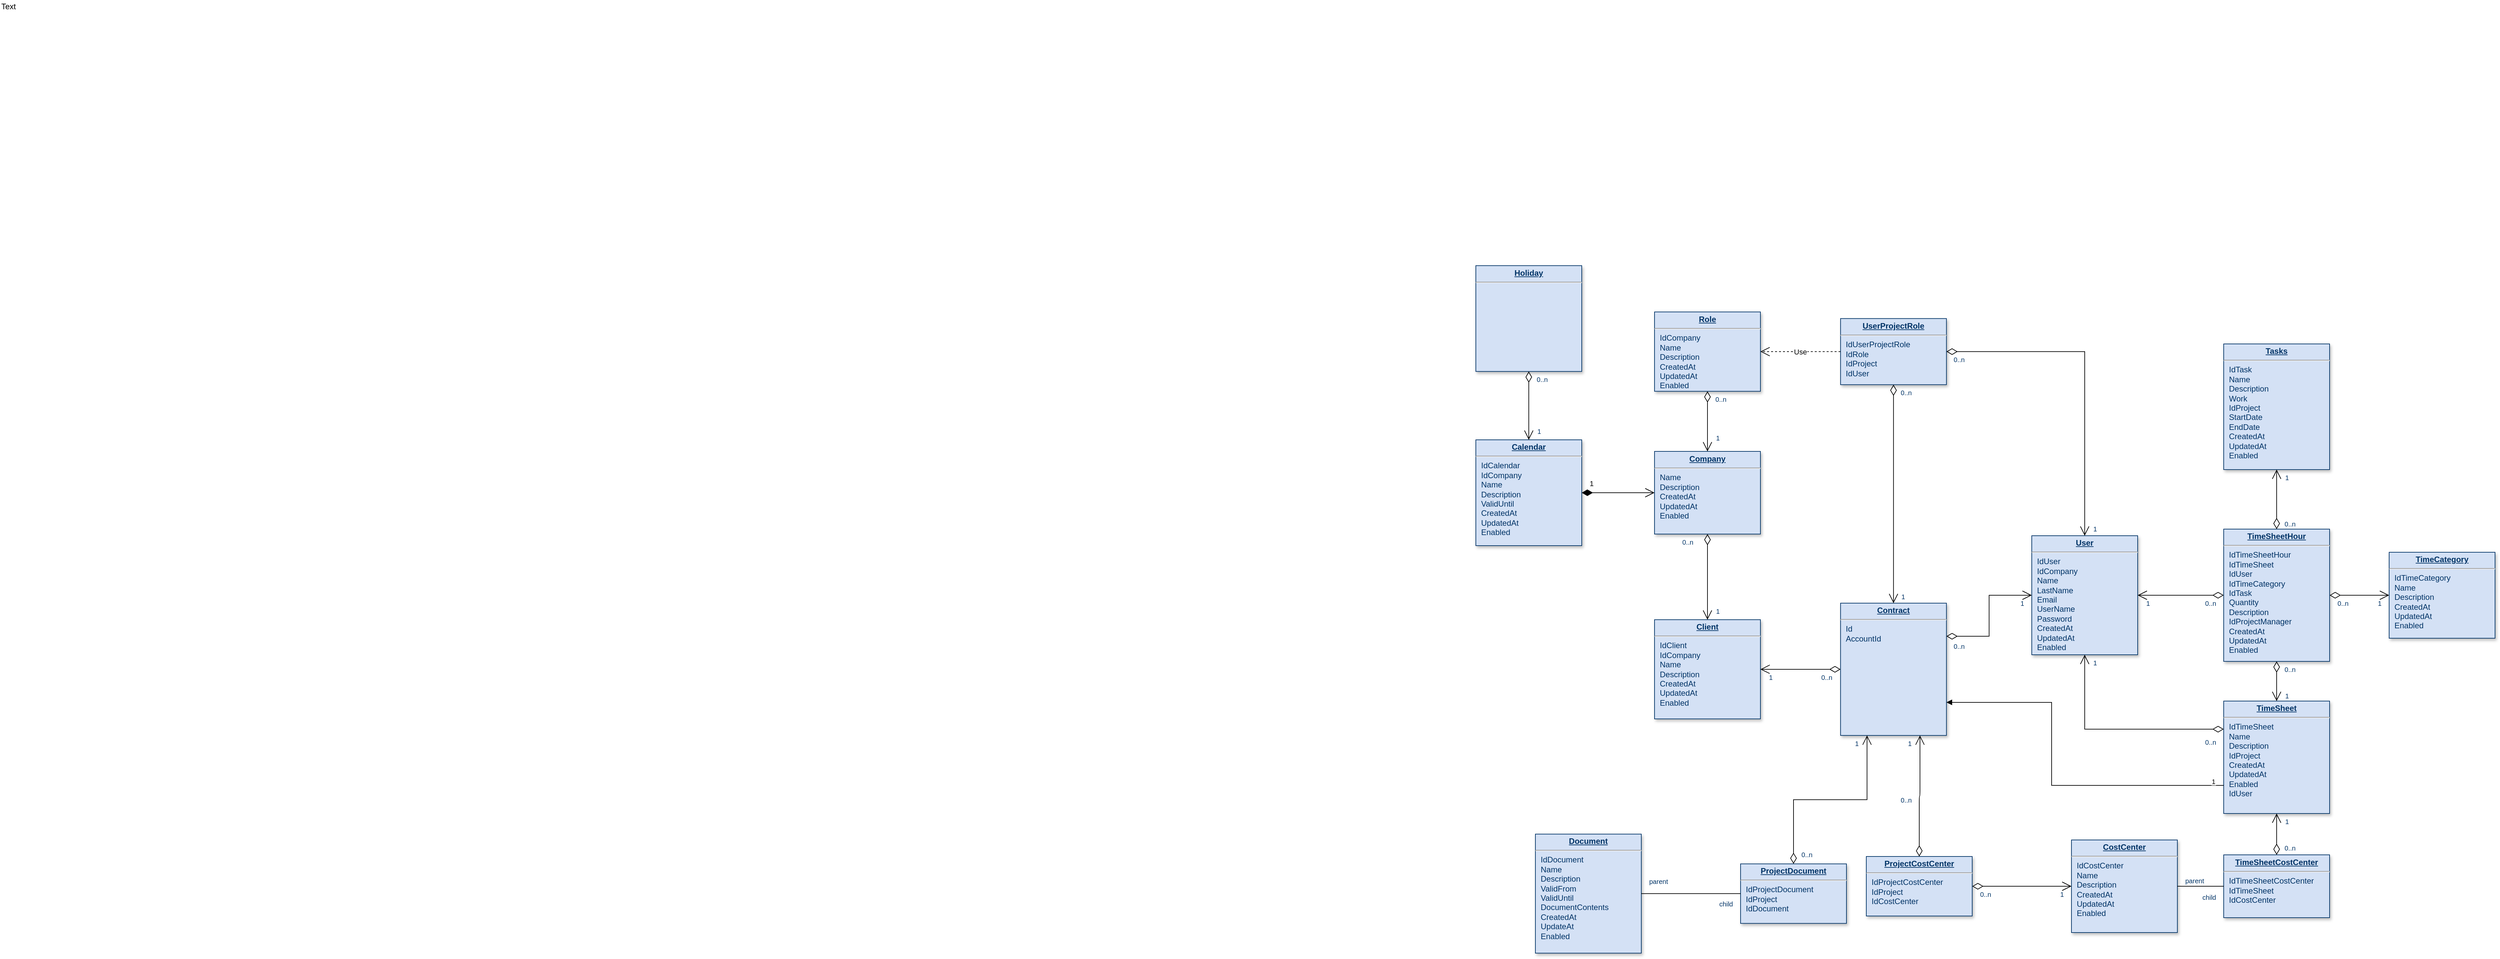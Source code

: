 <mxfile type="github" version="11.2.8" pages="3"><diagram id="efa7a0a1-bf9b-a30e-e6df-94a7791c09e9" name="Page-1"><mxGraphModel grid="1" shadow="0" math="0" background="#ffffff" pageHeight="1169" pageWidth="826" pageScale="1" page="1" fold="1" arrows="1" connect="1" tooltips="1" guides="1" gridSize="10" dy="2605" dx="5166"><root><mxCell id="0" /><mxCell id="1" parent="0" /><mxCell id="19" value="&lt;p style=&quot;margin: 0px; margin-top: 4px; text-align: center; text-decoration: underline;&quot;&gt;&lt;strong&gt;Role&lt;/strong&gt;&lt;/p&gt;&lt;hr /&gt;&lt;p style=&quot;margin: 0px; margin-left: 8px;&quot;&gt;IdCompany&lt;br /&gt;Name&lt;/p&gt;&lt;p style=&quot;margin: 0px; margin-left: 8px;&quot;&gt;Description&lt;/p&gt;&lt;p style=&quot;margin: 0px; margin-left: 8px;&quot;&gt;CreatedAt&lt;/p&gt;&lt;p style=&quot;margin: 0px; margin-left: 8px;&quot;&gt;UpdatedAt&lt;/p&gt;&lt;p style=&quot;margin: 0px; margin-left: 8px;&quot;&gt;Enabled&lt;/p&gt;" parent="1" style="verticalAlign=top;align=left;overflow=fill;fontSize=12;fontFamily=Helvetica;html=1;strokeColor=#003366;shadow=1;fillColor=#D4E1F5;fontColor=#003366" vertex="1"><mxGeometry as="geometry" y="91.64" x="310.0" height="120" width="160" /></mxCell><mxCell id="20" value="&lt;p style=&quot;margin: 0px; margin-top: 4px; text-align: center; text-decoration: underline;&quot;&gt;&lt;strong&gt;Company&lt;/strong&gt;&lt;/p&gt;&lt;hr /&gt;&lt;p style=&quot;margin: 0px; margin-left: 8px;&quot;&gt;Name&lt;/p&gt;&lt;p style=&quot;margin: 0px; margin-left: 8px;&quot;&gt;Description&lt;/p&gt;&lt;p style=&quot;margin: 0px; margin-left: 8px;&quot;&gt;CreatedAt&lt;/p&gt;&lt;p style=&quot;margin: 0px; margin-left: 8px;&quot;&gt;UpdatedAt&lt;/p&gt;&lt;p style=&quot;margin: 0px; margin-left: 8px;&quot;&gt;Enabled&lt;/p&gt;" parent="1" style="verticalAlign=top;align=left;overflow=fill;fontSize=12;fontFamily=Helvetica;html=1;strokeColor=#003366;shadow=1;fillColor=#D4E1F5;fontColor=#003366" vertex="1"><mxGeometry as="geometry" y="302.5" x="310.0" height="125" width="160" /></mxCell><mxCell id="21" value="&lt;p style=&quot;margin: 0px; margin-top: 4px; text-align: center; text-decoration: underline;&quot;&gt;&lt;strong&gt;Calendar&lt;/strong&gt;&lt;/p&gt;&lt;hr /&gt;&lt;p style=&quot;margin: 0px; margin-left: 8px;&quot;&gt;IdCalendar&lt;/p&gt;&lt;p style=&quot;margin: 0px; margin-left: 8px;&quot;&gt;IdCompany&lt;/p&gt;&lt;p style=&quot;margin: 0px; margin-left: 8px;&quot;&gt;Name&lt;/p&gt;&lt;p style=&quot;margin: 0px; margin-left: 8px;&quot;&gt;Description&lt;/p&gt;&lt;p style=&quot;margin: 0px; margin-left: 8px;&quot;&gt;ValidUntil&lt;/p&gt;&lt;p style=&quot;margin: 0px; margin-left: 8px;&quot;&gt;CreatedAt&lt;/p&gt;&lt;p style=&quot;margin: 0px; margin-left: 8px;&quot;&gt;UpdatedAt&lt;/p&gt;&lt;p style=&quot;margin: 0px; margin-left: 8px;&quot;&gt;Enabled&lt;/p&gt;" parent="1" style="verticalAlign=top;align=left;overflow=fill;fontSize=12;fontFamily=Helvetica;html=1;strokeColor=#003366;shadow=1;fillColor=#D4E1F5;fontColor=#003366" vertex="1"><mxGeometry as="geometry" y="285.0" x="40.0" height="160" width="160" /></mxCell><mxCell id="22" value="&lt;p style=&quot;margin: 0px; margin-top: 4px; text-align: center; text-decoration: underline;&quot;&gt;&lt;strong&gt;User&lt;/strong&gt;&lt;/p&gt;&lt;hr /&gt;&lt;p style=&quot;margin: 0px; margin-left: 8px;&quot;&gt;IdUser&lt;/p&gt;&lt;p style=&quot;margin: 0px; margin-left: 8px;&quot;&gt;IdCompany&lt;/p&gt;&lt;p style=&quot;margin: 0px; margin-left: 8px;&quot;&gt;Name&lt;/p&gt;&lt;p style=&quot;margin: 0px; margin-left: 8px;&quot;&gt;LastName&lt;/p&gt;&lt;p style=&quot;margin: 0px; margin-left: 8px;&quot;&gt;Email&lt;/p&gt;&lt;p style=&quot;margin: 0px; margin-left: 8px;&quot;&gt;UserName&lt;/p&gt;&lt;p style=&quot;margin: 0px; margin-left: 8px;&quot;&gt;Password&lt;/p&gt;&lt;p style=&quot;margin: 0px; margin-left: 8px;&quot;&gt;CreatedAt&lt;/p&gt;&lt;p style=&quot;margin: 0px; margin-left: 8px;&quot;&gt;UpdatedAt&lt;/p&gt;&lt;p style=&quot;margin: 0px; margin-left: 8px;&quot;&gt;Enabled&lt;/p&gt;" parent="1" style="verticalAlign=top;align=left;overflow=fill;fontSize=12;fontFamily=Helvetica;html=1;strokeColor=#003366;shadow=1;fillColor=#D4E1F5;fontColor=#003366" vertex="1"><mxGeometry as="geometry" y="430" x="880.0" height="180" width="160.0" /></mxCell><mxCell id="23" value="&lt;p style=&quot;margin: 0px; margin-top: 4px; text-align: center; text-decoration: underline;&quot;&gt;&lt;strong&gt;UserProjectRole&lt;/strong&gt;&lt;/p&gt;&lt;hr /&gt;&lt;p style=&quot;margin: 0px; margin-left: 8px;&quot;&gt;IdUserProjectRole&lt;/p&gt;&lt;p style=&quot;margin: 0px; margin-left: 8px;&quot;&gt;IdRole&lt;/p&gt;&lt;p style=&quot;margin: 0px; margin-left: 8px;&quot;&gt;IdProject&lt;/p&gt;&lt;p style=&quot;margin: 0px; margin-left: 8px;&quot;&gt;IdUser&lt;/p&gt;" parent="1" style="verticalAlign=top;align=left;overflow=fill;fontSize=12;fontFamily=Helvetica;html=1;strokeColor=#003366;shadow=1;fillColor=#D4E1F5;fontColor=#003366" vertex="1"><mxGeometry as="geometry" y="101.64" x="591.08" height="100" width="160" /></mxCell><mxCell id="24" value="&lt;p style=&quot;margin: 0px; margin-top: 4px; text-align: center; text-decoration: underline;&quot;&gt;&lt;strong&gt;Client&lt;/strong&gt;&lt;/p&gt;&lt;hr /&gt;&lt;p style=&quot;margin: 0px; margin-left: 8px;&quot;&gt;IdClient&lt;/p&gt;&lt;p style=&quot;margin: 0px; margin-left: 8px;&quot;&gt;IdCompany&lt;/p&gt;&lt;p style=&quot;margin: 0px; margin-left: 8px;&quot;&gt;Name&lt;/p&gt;&lt;p style=&quot;margin: 0px; margin-left: 8px;&quot;&gt;Description&lt;/p&gt;&lt;p style=&quot;margin: 0px; margin-left: 8px;&quot;&gt;CreatedAt&lt;/p&gt;&lt;p style=&quot;margin: 0px; margin-left: 8px;&quot;&gt;UpdatedAt&lt;/p&gt;&lt;p style=&quot;margin: 0px; margin-left: 8px;&quot;&gt;Enabled&lt;/p&gt;" parent="1" style="verticalAlign=top;align=left;overflow=fill;fontSize=12;fontFamily=Helvetica;html=1;strokeColor=#003366;shadow=1;fillColor=#D4E1F5;fontColor=#003366" vertex="1"><mxGeometry as="geometry" y="556.96" x="310.0" height="150" width="160" /></mxCell><mxCell id="25" value="&lt;p style=&quot;margin: 0px ; margin-top: 4px ; text-align: center ; text-decoration: underline&quot;&gt;&lt;strong&gt;Holiday&lt;/strong&gt;&lt;/p&gt;&lt;hr&gt;&lt;p style=&quot;margin: 0px ; margin-left: 8px&quot;&gt;&lt;br&gt;&lt;/p&gt;" parent="1" style="verticalAlign=top;align=left;overflow=fill;fontSize=12;fontFamily=Helvetica;html=1;strokeColor=#003366;shadow=1;fillColor=#D4E1F5;fontColor=#003366" vertex="1"><mxGeometry as="geometry" y="21.64" x="40.0" height="160" width="160" /></mxCell><mxCell id="26" value="&lt;p style=&quot;margin: 0px; margin-top: 4px; text-align: center; text-decoration: underline;&quot;&gt;&lt;strong&gt;TimeSheet&lt;/strong&gt;&lt;/p&gt;&lt;hr /&gt;&lt;p style=&quot;margin: 0px; margin-left: 8px;&quot;&gt;IdTimeSheet&lt;/p&gt;&lt;p style=&quot;margin: 0px; margin-left: 8px;&quot;&gt;Name&lt;/p&gt;&lt;p style=&quot;margin: 0px; margin-left: 8px;&quot;&gt;Description&lt;/p&gt;&lt;p style=&quot;margin: 0px; margin-left: 8px;&quot;&gt;IdProject&lt;/p&gt;&lt;p style=&quot;margin: 0px; margin-left: 8px;&quot;&gt;CreatedAt&lt;/p&gt;&lt;p style=&quot;margin: 0px; margin-left: 8px;&quot;&gt;UpdatedAt&lt;/p&gt;&lt;p style=&quot;margin: 0px; margin-left: 8px;&quot;&gt;Enabled&lt;/p&gt;&lt;p style=&quot;margin: 0px; margin-left: 8px;&quot;&gt;IdUser&lt;/p&gt;" parent="1" style="verticalAlign=top;align=left;overflow=fill;fontSize=12;fontFamily=Helvetica;html=1;strokeColor=#003366;shadow=1;fillColor=#D4E1F5;fontColor=#003366" vertex="1"><mxGeometry as="geometry" y="680" x="1170" height="170" width="160" /></mxCell><mxCell id="27" value="&lt;p style=&quot;margin: 0px; margin-top: 4px; text-align: center; text-decoration: underline;&quot;&gt;&lt;strong&gt;TimeSheetHour&lt;/strong&gt;&lt;/p&gt;&lt;hr /&gt;&lt;p style=&quot;margin: 0px; margin-left: 8px;&quot;&gt;IdTimeSheetHour&lt;br /&gt;IdTimeSheet&lt;/p&gt;&lt;p style=&quot;margin: 0px; margin-left: 8px;&quot;&gt;IdUser&lt;/p&gt;&lt;p style=&quot;margin: 0px; margin-left: 8px;&quot;&gt;IdTimeCategory&lt;/p&gt;&lt;p style=&quot;margin: 0px; margin-left: 8px;&quot;&gt;IdTask&lt;/p&gt;&lt;p style=&quot;margin: 0px; margin-left: 8px;&quot;&gt;Quantity&lt;/p&gt;&lt;p style=&quot;margin: 0px; margin-left: 8px;&quot;&gt;Description&lt;/p&gt;&lt;p style=&quot;margin: 0px; margin-left: 8px;&quot;&gt;IdProjectManager&lt;/p&gt;&lt;p style=&quot;margin: 0px; margin-left: 8px;&quot;&gt;CreatedAt&lt;/p&gt;&lt;p style=&quot;margin: 0px; margin-left: 8px;&quot;&gt;UpdatedAt&lt;/p&gt;&lt;p style=&quot;margin: 0px; margin-left: 8px;&quot;&gt;Enabled&lt;/p&gt;" parent="1" style="verticalAlign=top;align=left;overflow=fill;fontSize=12;fontFamily=Helvetica;html=1;strokeColor=#003366;shadow=1;fillColor=#D4E1F5;fontColor=#003366" vertex="1"><mxGeometry as="geometry" y="420.0" x="1170" height="200" width="160" /></mxCell><mxCell id="28" value="&lt;p style=&quot;margin: 0px; margin-top: 4px; text-align: center; text-decoration: underline;&quot;&gt;&lt;strong&gt;Document&lt;/strong&gt;&lt;/p&gt;&lt;hr /&gt;&lt;p style=&quot;margin: 0px; margin-left: 8px;&quot;&gt;IdDocument&lt;/p&gt;&lt;p style=&quot;margin: 0px; margin-left: 8px;&quot;&gt;Name&lt;/p&gt;&lt;p style=&quot;margin: 0px; margin-left: 8px;&quot;&gt;Description&lt;/p&gt;&lt;p style=&quot;margin: 0px; margin-left: 8px;&quot;&gt;ValidFrom&lt;/p&gt;&lt;p style=&quot;margin: 0px; margin-left: 8px;&quot;&gt;ValidUntil&lt;/p&gt;&lt;p style=&quot;margin: 0px; margin-left: 8px;&quot;&gt;DocumentContents&lt;/p&gt;&lt;p style=&quot;margin: 0px; margin-left: 8px;&quot;&gt;CreatedAt&lt;/p&gt;&lt;p style=&quot;margin: 0px; margin-left: 8px;&quot;&gt;UpdateAt&lt;/p&gt;&lt;p style=&quot;margin: 0px; margin-left: 8px;&quot;&gt;Enabled&lt;/p&gt;" parent="1" style="verticalAlign=top;align=left;overflow=fill;fontSize=12;fontFamily=Helvetica;html=1;strokeColor=#003366;shadow=1;fillColor=#D4E1F5;fontColor=#003366" vertex="1"><mxGeometry as="geometry" y="881.16" x="130.0" height="180" width="160" /></mxCell><mxCell id="29" value="&lt;p style=&quot;margin: 0px ; margin-top: 4px ; text-align: center ; text-decoration: underline&quot;&gt;&lt;b&gt;Contract&lt;/b&gt;&lt;/p&gt;&lt;hr&gt;&lt;p style=&quot;margin: 0px ; margin-left: 8px&quot;&gt;Id&lt;/p&gt;&lt;p style=&quot;margin: 0px ; margin-left: 8px&quot;&gt;AccountId&lt;/p&gt;&lt;p style=&quot;margin: 0px ; margin-left: 8px&quot;&gt;&lt;br&gt;&lt;/p&gt;&lt;p style=&quot;margin: 0px ; margin-left: 8px&quot;&gt;&lt;br&gt;&lt;/p&gt;" parent="1" style="verticalAlign=top;align=left;overflow=fill;fontSize=12;fontFamily=Helvetica;html=1;strokeColor=#003366;shadow=1;fillColor=#D4E1F5;fontColor=#003366" vertex="1"><mxGeometry as="geometry" y="531.96" x="591.08" height="200" width="160" /></mxCell><mxCell id="30" value="&lt;p style=&quot;margin: 0px; margin-top: 4px; text-align: center; text-decoration: underline;&quot;&gt;&lt;strong&gt;TimeCategory&lt;/strong&gt;&lt;/p&gt;&lt;hr /&gt;&lt;p style=&quot;margin: 0px; margin-left: 8px;&quot;&gt;IdTimeCategory&lt;/p&gt;&lt;p style=&quot;margin: 0px; margin-left: 8px;&quot;&gt;Name&lt;/p&gt;&lt;p style=&quot;margin: 0px; margin-left: 8px;&quot;&gt;Description&lt;/p&gt;&lt;p style=&quot;margin: 0px; margin-left: 8px;&quot;&gt;CreatedAt&lt;/p&gt;&lt;p style=&quot;margin: 0px; margin-left: 8px;&quot;&gt;UpdatedAt&lt;/p&gt;&lt;p style=&quot;margin: 0px; margin-left: 8px;&quot;&gt;Enabled&lt;/p&gt;" parent="1" style="verticalAlign=top;align=left;overflow=fill;fontSize=12;fontFamily=Helvetica;html=1;strokeColor=#003366;shadow=1;fillColor=#D4E1F5;fontColor=#003366" vertex="1"><mxGeometry as="geometry" y="455.0" x="1420.0" height="130" width="160" /></mxCell><mxCell id="31" value="&lt;p style=&quot;margin: 0px; margin-top: 4px; text-align: center; text-decoration: underline;&quot;&gt;&lt;strong&gt;TimeSheetCostCenter&lt;/strong&gt;&lt;/p&gt;&lt;hr /&gt;&lt;p style=&quot;margin: 0px; margin-left: 8px;&quot;&gt;IdTimeSheetCostCenter&lt;/p&gt;&lt;p style=&quot;margin: 0px; margin-left: 8px;&quot;&gt;IdTimeSheet&lt;/p&gt;&lt;p style=&quot;margin: 0px; margin-left: 8px;&quot;&gt;IdCostCenter&lt;/p&gt;" parent="1" style="verticalAlign=top;align=left;overflow=fill;fontSize=12;fontFamily=Helvetica;html=1;strokeColor=#003366;shadow=1;fillColor=#D4E1F5;fontColor=#003366" vertex="1"><mxGeometry as="geometry" y="912.5" x="1170" height="95" width="160" /></mxCell><mxCell id="32" value="&lt;p style=&quot;margin: 0px; margin-top: 4px; text-align: center; text-decoration: underline;&quot;&gt;&lt;strong&gt;CostCenter&lt;/strong&gt;&lt;/p&gt;&lt;hr /&gt;&lt;p style=&quot;margin: 0px; margin-left: 8px;&quot;&gt;IdCostCenter&lt;/p&gt;&lt;p style=&quot;margin: 0px; margin-left: 8px;&quot;&gt;Name&lt;/p&gt;&lt;p style=&quot;margin: 0px; margin-left: 8px;&quot;&gt;Description&lt;/p&gt;&lt;p style=&quot;margin: 0px; margin-left: 8px;&quot;&gt;CreatedAt&lt;/p&gt;&lt;p style=&quot;margin: 0px; margin-left: 8px;&quot;&gt;UpdatedAt&lt;/p&gt;&lt;p style=&quot;margin: 0px; margin-left: 8px;&quot;&gt;Enabled&lt;/p&gt;" parent="1" style="verticalAlign=top;align=left;overflow=fill;fontSize=12;fontFamily=Helvetica;html=1;strokeColor=#003366;shadow=1;fillColor=#D4E1F5;fontColor=#003366" vertex="1"><mxGeometry as="geometry" y="890.0" x="940.0" height="140" width="160" /></mxCell><mxCell id="33" value="&lt;p style=&quot;margin: 0px; margin-top: 4px; text-align: center; text-decoration: underline;&quot;&gt;&lt;strong&gt;ProjectCostCenter&lt;/strong&gt;&lt;/p&gt;&lt;hr /&gt;&lt;p style=&quot;margin: 0px; margin-left: 8px;&quot;&gt;IdProjectCostCenter&lt;/p&gt;&lt;p style=&quot;margin: 0px; margin-left: 8px;&quot;&gt;IdProject&lt;/p&gt;&lt;p style=&quot;margin: 0px; margin-left: 8px;&quot;&gt;IdCostCenter&lt;/p&gt;" parent="1" style="verticalAlign=top;align=left;overflow=fill;fontSize=12;fontFamily=Helvetica;html=1;strokeColor=#003366;shadow=1;fillColor=#D4E1F5;fontColor=#003366" vertex="1"><mxGeometry as="geometry" y="915.0" x="630" height="90" width="160" /></mxCell><mxCell id="34" value="&lt;p style=&quot;margin: 0px ; margin-top: 4px ; text-align: center ; text-decoration: underline&quot;&gt;&lt;strong&gt;ProjectDocument&lt;/strong&gt;&lt;/p&gt;&lt;hr&gt;&lt;p style=&quot;margin: 0px ; margin-left: 8px&quot;&gt;IdProjectDocument&lt;/p&gt;&lt;p style=&quot;margin: 0px ; margin-left: 8px&quot;&gt;IdProject&lt;/p&gt;&lt;p style=&quot;margin: 0px ; margin-left: 8px&quot;&gt;IdDocument&lt;/p&gt;" parent="1" style="verticalAlign=top;align=left;overflow=fill;fontSize=12;fontFamily=Helvetica;html=1;strokeColor=#003366;shadow=1;fillColor=#D4E1F5;fontColor=#003366" vertex="1"><mxGeometry as="geometry" y="926.16" x="440.0" height="90" width="160" /></mxCell><mxCell id="35" value="&lt;p style=&quot;margin: 0px; margin-top: 4px; text-align: center; text-decoration: underline;&quot;&gt;&lt;strong&gt;Tasks&lt;/strong&gt;&lt;/p&gt;&lt;hr /&gt;&lt;p style=&quot;margin: 0px; margin-left: 8px;&quot;&gt;IdTask&lt;/p&gt;&lt;p style=&quot;margin: 0px; margin-left: 8px;&quot;&gt;Name&lt;/p&gt;&lt;p style=&quot;margin: 0px; margin-left: 8px;&quot;&gt;Description&lt;/p&gt;&lt;p style=&quot;margin: 0px; margin-left: 8px;&quot;&gt;Work&lt;/p&gt;&lt;p style=&quot;margin: 0px; margin-left: 8px;&quot;&gt;IdProject&lt;/p&gt;&lt;p style=&quot;margin: 0px; margin-left: 8px;&quot;&gt;StartDate&lt;/p&gt;&lt;p style=&quot;margin: 0px; margin-left: 8px;&quot;&gt;EndDate&lt;/p&gt;&lt;p style=&quot;margin: 0px; margin-left: 8px;&quot;&gt;CreatedAt&lt;/p&gt;&lt;p style=&quot;margin: 0px; margin-left: 8px;&quot;&gt;UpdatedAt&lt;/p&gt;&lt;p style=&quot;margin: 0px; margin-left: 8px;&quot;&gt;Enabled&lt;/p&gt;" parent="1" style="verticalAlign=top;align=left;overflow=fill;fontSize=12;fontFamily=Helvetica;html=1;strokeColor=#003366;shadow=1;fillColor=#D4E1F5;fontColor=#003366" vertex="1"><mxGeometry as="geometry" y="140.0" x="1170" height="190" width="160" /></mxCell><mxCell id="36" source="19" value="" parent="1" edge="1" target="20" style="endArrow=open;endSize=12;startArrow=diamondThin;startSize=14;startFill=0;edgeStyle=orthogonalEdgeStyle;"><mxGeometry as="geometry" y="160"><mxPoint as="sourcePoint" y="160" /><mxPoint as="targetPoint" y="160" x="160" /></mxGeometry></mxCell><mxCell id="37" value="0..n" parent="36" style="resizable=0;align=left;verticalAlign=top;labelBackgroundColor=#ffffff;fontSize=10;strokeColor=#003366;shadow=1;fillColor=#D4E1F5;fontColor=#003366" vertex="1" connectable="0"><mxGeometry as="geometry" relative="1" x="-1"><mxPoint as="offset" x="10" /></mxGeometry></mxCell><mxCell id="38" value="1" parent="36" style="resizable=0;align=right;verticalAlign=top;labelBackgroundColor=#ffffff;fontSize=10;strokeColor=#003366;shadow=1;fillColor=#D4E1F5;fontColor=#003366" vertex="1" connectable="0"><mxGeometry as="geometry" relative="1" x="1"><mxPoint as="offset" y="105" x="590" /></mxGeometry></mxCell><mxCell id="45" source="23" value="" parent="1" edge="1" target="22" style="endArrow=open;endSize=12;startArrow=diamondThin;startSize=14;startFill=0;edgeStyle=orthogonalEdgeStyle;rounded=0"><mxGeometry as="geometry" y="180" x="519.36"><mxPoint as="sourcePoint" y="180" x="519.36" /><mxPoint as="targetPoint" y="180" x="679.36" /></mxGeometry></mxCell><mxCell id="46" value="0..n" parent="45" style="resizable=0;align=left;verticalAlign=top;labelBackgroundColor=#ffffff;fontSize=10;strokeColor=#003366;shadow=1;fillColor=#D4E1F5;fontColor=#003366" vertex="1" connectable="0"><mxGeometry as="geometry" relative="1" x="-1"><mxPoint as="offset" x="8.92" /></mxGeometry></mxCell><mxCell id="47" value="1" parent="45" style="resizable=0;align=right;verticalAlign=top;labelBackgroundColor=#ffffff;fontSize=10;strokeColor=#003366;shadow=1;fillColor=#D4E1F5;fontColor=#003366" vertex="1" connectable="0"><mxGeometry as="geometry" relative="1" x="1"><mxPoint as="offset" y="-160.0" x="-550" /></mxGeometry></mxCell><mxCell id="48" source="29" value="" parent="1" edge="1" target="22" style="endArrow=open;endSize=12;startArrow=diamondThin;startSize=14;startFill=0;edgeStyle=orthogonalEdgeStyle;exitX=1;exitY=0.25;rounded=0"><mxGeometry as="geometry" y="450" x="769.36"><mxPoint as="sourcePoint" y="450" x="769.36" /><mxPoint as="targetPoint" y="450" x="929.36" /></mxGeometry></mxCell><mxCell id="49" value="0..n" parent="48" style="resizable=0;align=left;verticalAlign=top;labelBackgroundColor=#ffffff;fontSize=10;strokeColor=#003366;shadow=1;fillColor=#D4E1F5;fontColor=#003366" vertex="1" connectable="0"><mxGeometry as="geometry" relative="1" x="-1"><mxPoint as="offset" y="3.04" x="8.92" /></mxGeometry></mxCell><mxCell id="50" value="1" parent="48" style="resizable=0;align=right;verticalAlign=top;labelBackgroundColor=#ffffff;fontSize=10;strokeColor=#003366;shadow=1;fillColor=#D4E1F5;fontColor=#003366" vertex="1" connectable="0"><mxGeometry as="geometry" relative="1" x="1"><mxPoint as="offset" x="-10" /></mxGeometry></mxCell><mxCell id="51" source="23" value="" parent="1" edge="1" target="29" style="endArrow=open;endSize=12;startArrow=diamondThin;startSize=14;startFill=0;edgeStyle=orthogonalEdgeStyle"><mxGeometry as="geometry" y="350" x="389.36"><mxPoint as="sourcePoint" y="350" x="389.36" /><mxPoint as="targetPoint" y="350" x="549.36" /></mxGeometry></mxCell><mxCell id="52" value="0..n" parent="51" style="resizable=0;align=left;verticalAlign=top;labelBackgroundColor=#ffffff;fontSize=10;strokeColor=#003366;shadow=1;fillColor=#D4E1F5;fontColor=#003366" vertex="1" connectable="0"><mxGeometry as="geometry" relative="1" x="-1"><mxPoint as="offset" x="8.92" /></mxGeometry></mxCell><mxCell id="53" value="1" parent="51" style="resizable=0;align=right;verticalAlign=top;labelBackgroundColor=#ffffff;fontSize=10;strokeColor=#003366;shadow=1;fillColor=#D4E1F5;fontColor=#003366" vertex="1" connectable="0"><mxGeometry as="geometry" relative="1" x="1"><mxPoint as="offset" y="-21.96" x="18.92" /></mxGeometry></mxCell><mxCell id="54" source="26" value="" parent="1" edge="1" target="22" style="endArrow=open;endSize=12;startArrow=diamondThin;startSize=14;startFill=0;edgeStyle=orthogonalEdgeStyle;exitX=0;exitY=0.25;rounded=0"><mxGeometry as="geometry" y="170" x="1209.36"><mxPoint as="sourcePoint" y="170" x="1209.36" /><mxPoint as="targetPoint" y="170" x="1369.36" /></mxGeometry></mxCell><mxCell id="55" value="0..n" parent="54" style="resizable=0;align=left;verticalAlign=top;labelBackgroundColor=#ffffff;fontSize=10;strokeColor=#003366;shadow=1;fillColor=#D4E1F5;fontColor=#003366" vertex="1" connectable="0"><mxGeometry as="geometry" relative="1" x="-1"><mxPoint as="offset" y="7.5" x="-30" /></mxGeometry></mxCell><mxCell id="56" value="1" parent="54" style="resizable=0;align=right;verticalAlign=top;labelBackgroundColor=#ffffff;fontSize=10;strokeColor=#003366;shadow=1;fillColor=#D4E1F5;fontColor=#003366" vertex="1" connectable="0"><mxGeometry as="geometry" relative="1" x="1"><mxPoint as="offset" x="20" /></mxGeometry></mxCell><mxCell id="57" source="27" value="" parent="1" edge="1" target="26" style="endArrow=open;endSize=12;startArrow=diamondThin;startSize=14;startFill=0;edgeStyle=orthogonalEdgeStyle"><mxGeometry as="geometry" y="180" x="1269.36"><mxPoint as="sourcePoint" y="180" x="1269.36" /><mxPoint as="targetPoint" y="180" x="1429.36" /></mxGeometry></mxCell><mxCell id="58" value="0..n" parent="57" style="resizable=0;align=left;verticalAlign=top;labelBackgroundColor=#ffffff;fontSize=10;strokeColor=#003366;shadow=1;fillColor=#D4E1F5;fontColor=#003366" vertex="1" connectable="0"><mxGeometry as="geometry" relative="1" x="-1"><mxPoint as="offset" x="10" /></mxGeometry></mxCell><mxCell id="59" value="1" parent="57" style="resizable=0;align=right;verticalAlign=top;labelBackgroundColor=#ffffff;fontSize=10;strokeColor=#003366;shadow=1;fillColor=#D4E1F5;fontColor=#003366" vertex="1" connectable="0"><mxGeometry as="geometry" relative="1" x="1"><mxPoint as="offset" y="-20" x="20" /></mxGeometry></mxCell><mxCell id="63" source="33" value="" parent="1" edge="1" target="29" style="endArrow=open;endSize=12;startArrow=diamondThin;startSize=14;startFill=0;edgeStyle=orthogonalEdgeStyle;entryX=0.75;entryY=1"><mxGeometry as="geometry" y="790" x="479.36"><mxPoint as="sourcePoint" y="790" x="479.36" /><mxPoint as="targetPoint" y="790" x="639.36" /></mxGeometry></mxCell><mxCell id="64" value="0..n" parent="63" style="resizable=0;align=left;verticalAlign=top;labelBackgroundColor=#ffffff;fontSize=10;strokeColor=#003366;shadow=1;fillColor=#D4E1F5;fontColor=#003366" vertex="1" connectable="0"><mxGeometry as="geometry" relative="1" x="-1"><mxPoint as="offset" y="-97.5" x="-30" /></mxGeometry></mxCell><mxCell id="65" value="1" parent="63" style="resizable=0;align=right;verticalAlign=top;labelBackgroundColor=#ffffff;fontSize=10;strokeColor=#003366;shadow=1;fillColor=#D4E1F5;fontColor=#003366" vertex="1" connectable="0"><mxGeometry as="geometry" relative="1" x="1"><mxPoint as="offset" x="-11.08" /></mxGeometry></mxCell><mxCell id="66" source="33" value="" parent="1" edge="1" target="32" style="endArrow=open;endSize=12;startArrow=diamondThin;startSize=14;startFill=0;edgeStyle=orthogonalEdgeStyle"><mxGeometry as="geometry" y="526.16" x="469.36"><mxPoint as="sourcePoint" y="526.16" x="469.36" /><mxPoint as="targetPoint" y="1061.16" x="980" /></mxGeometry></mxCell><mxCell id="67" value="0..n" parent="66" style="resizable=0;align=left;verticalAlign=top;labelBackgroundColor=#ffffff;fontSize=10;strokeColor=#003366;shadow=1;fillColor=#D4E1F5;fontColor=#003366" vertex="1" connectable="0"><mxGeometry as="geometry" relative="1" x="-1"><mxPoint as="offset" x="10" /></mxGeometry></mxCell><mxCell id="68" value="1" parent="66" style="resizable=0;align=right;verticalAlign=top;labelBackgroundColor=#ffffff;fontSize=10;strokeColor=#003366;shadow=1;fillColor=#D4E1F5;fontColor=#003366" vertex="1" connectable="0"><mxGeometry as="geometry" relative="1" x="1"><mxPoint as="offset" x="-10" /></mxGeometry></mxCell><mxCell id="72" source="34" value="" parent="1" edge="1" target="29" style="endArrow=open;endSize=12;startArrow=diamondThin;startSize=14;startFill=0;edgeStyle=orthogonalEdgeStyle;entryX=0.25;entryY=1;rounded=0"><mxGeometry as="geometry" y="820" x="419.36"><mxPoint as="sourcePoint" y="820" x="419.36" /><mxPoint as="targetPoint" y="820" x="579.36" /></mxGeometry></mxCell><mxCell id="73" value="0..n" parent="72" style="resizable=0;align=left;verticalAlign=top;labelBackgroundColor=#ffffff;fontSize=10;strokeColor=#003366;shadow=1;fillColor=#D4E1F5;fontColor=#003366" vertex="1" connectable="0"><mxGeometry as="geometry" relative="1" x="-1"><mxPoint as="offset" y="-26.16" x="10" /></mxGeometry></mxCell><mxCell id="74" value="1" parent="72" style="resizable=0;align=right;verticalAlign=top;labelBackgroundColor=#ffffff;fontSize=10;strokeColor=#003366;shadow=1;fillColor=#D4E1F5;fontColor=#003366" vertex="1" connectable="0"><mxGeometry as="geometry" relative="1" x="1"><mxPoint as="offset" x="-11.08" /></mxGeometry></mxCell><mxCell id="75" source="31" value="" parent="1" edge="1" target="26" style="endArrow=open;endSize=12;startArrow=diamondThin;startSize=14;startFill=0;edgeStyle=orthogonalEdgeStyle"><mxGeometry as="geometry" y="560" x="1079.36"><mxPoint as="sourcePoint" y="560" x="1079.36" /><mxPoint as="targetPoint" y="560" x="1239.36" /></mxGeometry></mxCell><mxCell id="76" value="0..n" parent="75" style="resizable=0;align=left;verticalAlign=top;labelBackgroundColor=#ffffff;fontSize=10;strokeColor=#003366;shadow=1;fillColor=#D4E1F5;fontColor=#003366" vertex="1" connectable="0"><mxGeometry as="geometry" relative="1" x="-1"><mxPoint as="offset" y="-22.5" x="10.0" /></mxGeometry></mxCell><mxCell id="77" value="1" parent="75" style="resizable=0;align=right;verticalAlign=top;labelBackgroundColor=#ffffff;fontSize=10;strokeColor=#003366;shadow=1;fillColor=#D4E1F5;fontColor=#003366" vertex="1" connectable="0"><mxGeometry as="geometry" relative="1" x="1"><mxPoint as="offset" x="20" /></mxGeometry></mxCell><mxCell id="78" source="27" value="" parent="1" edge="1" target="30" style="endArrow=open;endSize=12;startArrow=diamondThin;startSize=14;startFill=0;edgeStyle=orthogonalEdgeStyle"><mxGeometry as="geometry" y="540" x="1309.36"><mxPoint as="sourcePoint" y="540" x="1309.36" /><mxPoint as="targetPoint" y="540" x="1469.36" /></mxGeometry></mxCell><mxCell id="79" value="0..n" parent="78" style="resizable=0;align=left;verticalAlign=top;labelBackgroundColor=#ffffff;fontSize=10;strokeColor=#003366;shadow=1;fillColor=#D4E1F5;fontColor=#003366" vertex="1" connectable="0"><mxGeometry as="geometry" relative="1" x="-1"><mxPoint as="offset" x="10" /></mxGeometry></mxCell><mxCell id="80" value="1" parent="78" style="resizable=0;align=right;verticalAlign=top;labelBackgroundColor=#ffffff;fontSize=10;strokeColor=#003366;shadow=1;fillColor=#D4E1F5;fontColor=#003366" vertex="1" connectable="0"><mxGeometry as="geometry" relative="1" x="1"><mxPoint as="offset" x="-10" /></mxGeometry></mxCell><mxCell id="81" source="27" value="" parent="1" edge="1" target="35" style="endArrow=open;endSize=12;startArrow=diamondThin;startSize=14;startFill=0;edgeStyle=orthogonalEdgeStyle"><mxGeometry as="geometry" y="540" x="1119.36"><mxPoint as="sourcePoint" y="540" x="1119.36" /><mxPoint as="targetPoint" y="540" x="1279.36" /></mxGeometry></mxCell><mxCell id="82" value="0..n" parent="81" style="resizable=0;align=left;verticalAlign=top;labelBackgroundColor=#ffffff;fontSize=10;strokeColor=#003366;shadow=1;fillColor=#D4E1F5;fontColor=#003366" vertex="1" connectable="0"><mxGeometry as="geometry" relative="1" x="-1"><mxPoint as="offset" y="-20" x="10" /></mxGeometry></mxCell><mxCell id="83" value="1" parent="81" style="resizable=0;align=right;verticalAlign=top;labelBackgroundColor=#ffffff;fontSize=10;strokeColor=#003366;shadow=1;fillColor=#D4E1F5;fontColor=#003366" vertex="1" connectable="0"><mxGeometry as="geometry" relative="1" x="1"><mxPoint as="offset" x="20" /></mxGeometry></mxCell><mxCell id="84" source="27" value="" parent="1" edge="1" target="22" style="endArrow=open;endSize=12;startArrow=diamondThin;startSize=14;startFill=0;edgeStyle=orthogonalEdgeStyle"><mxGeometry as="geometry" y="130" x="1389.36"><mxPoint as="sourcePoint" y="130" x="1389.36" /><mxPoint as="targetPoint" y="130" x="1549.36" /></mxGeometry></mxCell><mxCell id="85" value="0..n" parent="84" style="resizable=0;align=left;verticalAlign=top;labelBackgroundColor=#ffffff;fontSize=10;strokeColor=#003366;shadow=1;fillColor=#D4E1F5;fontColor=#003366" vertex="1" connectable="0"><mxGeometry as="geometry" relative="1" x="-1"><mxPoint as="offset" x="-30" /></mxGeometry></mxCell><mxCell id="86" value="1" parent="84" style="resizable=0;align=right;verticalAlign=top;labelBackgroundColor=#ffffff;fontSize=10;strokeColor=#003366;shadow=1;fillColor=#D4E1F5;fontColor=#003366" vertex="1" connectable="0"><mxGeometry as="geometry" relative="1" x="1"><mxPoint as="offset" y="2.728e-13" x="20" /></mxGeometry></mxCell><mxCell id="87" source="20" value="" parent="1" edge="1" target="24" style="endArrow=open;endSize=12;startArrow=diamondThin;startSize=14;startFill=0;edgeStyle=orthogonalEdgeStyle"><mxGeometry as="geometry" y="200" x="519.36"><mxPoint as="sourcePoint" y="200" x="519.36" /><mxPoint as="targetPoint" y="200" x="679.36" /></mxGeometry></mxCell><mxCell id="88" value="0..n" parent="87" style="resizable=0;align=left;verticalAlign=top;labelBackgroundColor=#ffffff;fontSize=10;strokeColor=#003366;shadow=1;fillColor=#D4E1F5;fontColor=#003366" vertex="1" connectable="0"><mxGeometry as="geometry" relative="1" x="-1"><mxPoint as="offset" x="-40" /></mxGeometry></mxCell><mxCell id="89" value="1" parent="87" style="resizable=0;align=right;verticalAlign=top;labelBackgroundColor=#ffffff;fontSize=10;strokeColor=#003366;shadow=1;fillColor=#D4E1F5;fontColor=#003366" vertex="1" connectable="0"><mxGeometry as="geometry" relative="1" x="1"><mxPoint as="offset" y="-25.0" x="20.0" /></mxGeometry></mxCell><mxCell id="90" source="25" value="" parent="1" edge="1" target="21" style="endArrow=open;endSize=12;startArrow=diamondThin;startSize=14;startFill=0;edgeStyle=orthogonalEdgeStyle"><mxGeometry as="geometry" y="340" x="620"><mxPoint as="sourcePoint" y="340" x="620" /><mxPoint as="targetPoint" y="340" x="780" /></mxGeometry></mxCell><mxCell id="91" value="0..n" parent="90" style="resizable=0;align=left;verticalAlign=top;labelBackgroundColor=#ffffff;fontSize=10;strokeColor=#003366;shadow=1;fillColor=#D4E1F5;fontColor=#003366" vertex="1" connectable="0"><mxGeometry as="geometry" relative="1" x="-1"><mxPoint as="offset" x="10" /></mxGeometry></mxCell><mxCell id="92" value="1" parent="90" style="resizable=0;align=right;verticalAlign=top;labelBackgroundColor=#ffffff;fontSize=10;strokeColor=#003366;shadow=1;fillColor=#D4E1F5;fontColor=#003366" vertex="1" connectable="0"><mxGeometry as="geometry" relative="1" x="1"><mxPoint as="offset" y="-25.0" x="20" /></mxGeometry></mxCell><mxCell id="99" source="29" value="" parent="1" edge="1" target="24" style="endArrow=open;endSize=12;startArrow=diamondThin;startSize=14;startFill=0;edgeStyle=orthogonalEdgeStyle"><mxGeometry as="geometry" y="360" x="369.36"><mxPoint as="sourcePoint" y="360" x="369.36" /><mxPoint as="targetPoint" y="360" x="529.36" /><Array as="points" /></mxGeometry></mxCell><mxCell id="100" value="0..n" parent="99" style="resizable=0;align=left;verticalAlign=top;labelBackgroundColor=#ffffff;fontSize=10;strokeColor=#003366;shadow=1;fillColor=#D4E1F5;fontColor=#003366" vertex="1" connectable="0"><mxGeometry as="geometry" relative="1" x="-1"><mxPoint as="offset" x="-31.08" /></mxGeometry></mxCell><mxCell id="101" value="1" parent="99" style="resizable=0;align=right;verticalAlign=top;labelBackgroundColor=#ffffff;fontSize=10;strokeColor=#003366;shadow=1;fillColor=#D4E1F5;fontColor=#003366" vertex="1" connectable="0"><mxGeometry as="geometry" relative="1" x="1"><mxPoint as="offset" y="1.895e-13" x="20.0" /></mxGeometry></mxCell><mxCell id="102" source="23" value="Use" parent="1" edge="1" target="19" style="endArrow=open;endSize=12;dashed=1"><mxGeometry as="geometry" y="50" x="430"><mxPoint as="sourcePoint" y="50" x="430" /><mxPoint as="targetPoint" y="50" x="590" /></mxGeometry></mxCell><mxCell id="103" source="21" value="1" parent="1" edge="1" target="20" style="endArrow=open;endSize=12;startArrow=diamondThin;startSize=14;startFill=1;edgeStyle=orthogonalEdgeStyle;align=left;verticalAlign=bottom;"><mxGeometry as="geometry" relative="1" y="5.0" x="-0.818"><mxPoint as="sourcePoint" y="510" x="80" /><mxPoint as="targetPoint" y="510" x="240" /><mxPoint as="offset" /></mxGeometry></mxCell><mxCell id="107" source="28" value="" parent="1" edge="1" target="34" style="endArrow=none;edgeStyle=orthogonalEdgeStyle;"><mxGeometry as="geometry" y="950" x="190"><mxPoint as="sourcePoint" y="950" x="190" /><mxPoint as="targetPoint" y="950" x="350" /></mxGeometry></mxCell><mxCell id="108" value="parent" parent="107" style="resizable=0;align=left;verticalAlign=bottom;labelBackgroundColor=#ffffff;fontSize=10;strokeColor=#003366;shadow=1;fillColor=#D4E1F5;fontColor=#003366" vertex="1" connectable="0"><mxGeometry as="geometry" relative="1" x="-1"><mxPoint as="offset" y="-10" x="10" /></mxGeometry></mxCell><mxCell id="109" value="child" parent="107" style="resizable=0;align=right;verticalAlign=bottom;labelBackgroundColor=#ffffff;fontSize=10;strokeColor=#003366;shadow=1;fillColor=#D4E1F5;fontColor=#003366" vertex="1" connectable="0"><mxGeometry as="geometry" relative="1" x="1"><mxPoint as="offset" y="23.84" x="-10" /></mxGeometry></mxCell><mxCell id="110" source="32" value="" parent="1" edge="1" target="31" style="endArrow=none;edgeStyle=orthogonalEdgeStyle;"><mxGeometry as="geometry" y="972.5" x="910"><mxPoint as="sourcePoint" y="972.5" x="910" /><mxPoint as="targetPoint" y="972.5" x="1070" /></mxGeometry></mxCell><mxCell id="111" value="parent" parent="110" style="resizable=0;align=left;verticalAlign=bottom;labelBackgroundColor=#ffffff;fontSize=10;strokeColor=#003366;shadow=1;fillColor=#D4E1F5;fontColor=#003366" vertex="1" connectable="0"><mxGeometry as="geometry" relative="1" x="-1"><mxPoint as="offset" x="10" /></mxGeometry></mxCell><mxCell id="112" value="child" parent="110" style="resizable=0;align=right;verticalAlign=bottom;labelBackgroundColor=#ffffff;fontSize=10;strokeColor=#003366;shadow=1;fillColor=#D4E1F5;fontColor=#003366" vertex="1" connectable="0"><mxGeometry as="geometry" relative="1" x="1"><mxPoint as="offset" y="25" x="-10" /></mxGeometry></mxCell><mxCell id="113" source="26" value="" parent="1" edge="1" target="29" style="endArrow=block;endFill=1;edgeStyle=orthogonalEdgeStyle;align=left;verticalAlign=top;entryX=1;entryY=0.75;exitX=0;exitY=0.75;rounded=0"><mxGeometry as="geometry" relative="1" x="-1"><mxPoint as="sourcePoint" y="840" x="910" /><mxPoint as="targetPoint" y="840" x="1070" /><Array as="points"><mxPoint y="808" x="910" /><mxPoint y="682" x="910" /></Array></mxGeometry></mxCell><mxCell id="114" value="1" parent="113" style="resizable=0;align=left;verticalAlign=bottom;labelBackgroundColor=#ffffff;fontSize=10" vertex="1" connectable="0"><mxGeometry as="geometry" relative="1" x="-1"><mxPoint as="offset" y="2.5" x="-20.0" /></mxGeometry></mxCell><mxCell id="qShLR7ZZQCWU8Nr3iQ6J-114" value="Text" parent="1" style="text;html=1;resizable=0;points=[];autosize=1;align=left;verticalAlign=top;spacingTop=-4;" vertex="1"><mxGeometry as="geometry" y="-380" x="-2190" height="20" width="40" /></mxCell></root></mxGraphModel></diagram><diagram id="NMeCGKgqUOMP7cXHlpha" name="ER Diag"><mxGraphModel grid="1" shadow="0" math="0" pageHeight="583" pageWidth="413" pageScale="1" page="1" fold="1" arrows="1" connect="1" tooltips="1" guides="1" gridSize="10" dy="2199" dx="3128"><root><mxCell id="Vzns3UJTPT9k0kNKdp4Z-0" /><mxCell id="Vzns3UJTPT9k0kNKdp4Z-1" parent="Vzns3UJTPT9k0kNKdp4Z-0" /><mxCell id="efYFaVbfRFIXTJe7MRtg-0" value="&lt;p style=&quot;margin: 4px 0px 0px ; text-align: center ; font-size: 14px ; text-decoration: underline&quot;&gt;&lt;b style=&quot;font-size: 14px&quot;&gt;Contract&lt;/b&gt;&lt;/p&gt;&lt;hr style=&quot;font-size: 14px&quot;&gt;&lt;p style=&quot;margin: 0px 0px 0px 8px ; font-size: 14px&quot;&gt;&lt;font color=&quot;#ff3333&quot;&gt;Id&lt;/font&gt;&lt;br style=&quot;font-size: 14px&quot;&gt;&amp;nbsp;&lt;font color=&quot;#ff3333&quot;&gt;AccountId&lt;/font&gt;&lt;/p&gt;&lt;p style=&quot;margin: 0px 0px 0px 8px ; font-size: 14px&quot;&gt;&lt;span style=&quot;text-align: left ; text-transform: none ; text-indent: 0px ; letter-spacing: normal ; font-family: &amp;#34;helvetica&amp;#34; ; font-size: 14px ; font-style: normal ; font-variant: normal ; font-weight: 400 ; text-decoration: none ; word-spacing: 0px ; display: inline ; white-space: nowrap ; float: none ; background-color: transparent&quot;&gt;&lt;font color=&quot;#ff3333&quot;&gt;&amp;nbsp;Building_f__c&lt;/font&gt;&lt;/span&gt;&lt;/p&gt;&lt;p style=&quot;margin: 0px 0px 0px 8px ; font-size: 14px&quot;&gt;&lt;span style=&quot;display: inline ; float: none ; background-color: transparent ; color: rgb(0 , 51 , 102) ; font-family: &amp;#34;helvetica&amp;#34; ; font-size: 14px ; font-style: normal ; font-variant: normal ; font-weight: 400 ; letter-spacing: normal ; text-align: left ; text-decoration: none ; text-indent: 0px ; text-transform: none ; white-space: nowrap ; word-spacing: 0px&quot;&gt;&amp;nbsp;&lt;font color=&quot;#ff3333&quot;&gt;SBQQ__Order__c&amp;nbsp;&amp;nbsp;&lt;/font&gt;&lt;/span&gt;&lt;br style=&quot;font-size: 14px&quot;&gt;&amp;nbsp;CurrencyIsoCode&lt;br style=&quot;font-size: 14px&quot;&gt;&amp;nbsp;Pricebook2Id&lt;br style=&quot;font-size: 14px&quot;&gt;&amp;nbsp;OwnerExpirationNotice&lt;br style=&quot;font-size: 14px&quot;&gt;&amp;nbsp;StartDate&lt;br style=&quot;font-size: 14px&quot;&gt;&amp;nbsp;EndDate&lt;br style=&quot;font-size: 14px&quot;&gt;&amp;nbsp;BillingStreet&lt;br style=&quot;font-size: 14px&quot;&gt;&amp;nbsp;BillingCity&lt;br style=&quot;font-size: 14px&quot;&gt;&amp;nbsp;BillingState&lt;br style=&quot;font-size: 14px&quot;&gt;&amp;nbsp;BillingPostalCode&lt;br style=&quot;font-size: 14px&quot;&gt;&amp;nbsp;BillingCountry&lt;br style=&quot;font-size: 14px&quot;&gt;&amp;nbsp;BillingLatitude&lt;br style=&quot;font-size: 14px&quot;&gt;&amp;nbsp;BillingLongitude&lt;br style=&quot;font-size: 14px&quot;&gt;&amp;nbsp;BillingGeocodeAccuracy&lt;br style=&quot;font-size: 14px&quot;&gt;&amp;nbsp;ShippingStreet &lt;br style=&quot;font-size: 14px&quot;&gt;&amp;nbsp;ShippingCity&amp;nbsp; &lt;br style=&quot;font-size: 14px&quot;&gt;&amp;nbsp;ShippingState&amp;nbsp; &lt;br style=&quot;font-size: 14px&quot;&gt;&amp;nbsp;ShippingPostalCode&amp;nbsp; &lt;br style=&quot;font-size: 14px&quot;&gt;&amp;nbsp;ShippingCountry&amp;nbsp; &lt;br style=&quot;font-size: 14px&quot;&gt;&amp;nbsp;ShippingLatitude&amp;nbsp; &lt;br style=&quot;font-size: 14px&quot;&gt;&amp;nbsp;ShippingLongitude&amp;nbsp; &lt;br style=&quot;font-size: 14px&quot;&gt;&amp;nbsp;ShippingGeocodeAccuracy&amp;nbsp; &lt;br style=&quot;font-size: 14px&quot;&gt;&amp;nbsp;ContractTerm int &lt;br style=&quot;font-size: 14px&quot;&gt;&amp;nbsp;OwnerId&amp;nbsp; &lt;br style=&quot;font-size: 14px&quot;&gt;&amp;nbsp;Status&amp;nbsp; &lt;br style=&quot;font-size: 14px&quot;&gt;&amp;nbsp;CompanySignedId&amp;nbsp; &lt;br style=&quot;font-size: 14px&quot;&gt;&amp;nbsp;CompanySignedDate&amp;nbsp; &lt;br style=&quot;font-size: 14px&quot;&gt;&amp;nbsp;CustomerSignedId&amp;nbsp; &lt;br style=&quot;font-size: 14px&quot;&gt;&amp;nbsp;CustomerSignedTitle&amp;nbsp; &lt;br style=&quot;font-size: 14px&quot;&gt;&amp;nbsp;CustomerSignedDate&amp;nbsp; &lt;br style=&quot;font-size: 14px&quot;&gt;&amp;nbsp;SpecialTerms&amp;nbsp; &lt;br style=&quot;font-size: 14px&quot;&gt;&amp;nbsp;ActivatedById&amp;nbsp; &lt;br style=&quot;font-size: 14px&quot;&gt;&amp;nbsp;ActivatedDate&amp;nbsp; &lt;br style=&quot;font-size: 14px&quot;&gt;&amp;nbsp;StatusCode&amp;nbsp; &lt;br style=&quot;font-size: 14px&quot;&gt;&amp;nbsp;Description&amp;nbsp; &lt;br style=&quot;font-size: 14px&quot;&gt;&amp;nbsp;IsDeleted&amp;nbsp; &lt;br style=&quot;font-size: 14px&quot;&gt;&amp;nbsp;ContractNumber&amp;nbsp; &lt;br style=&quot;font-size: 14px&quot;&gt;&amp;nbsp;LastApprovedDate&amp;nbsp; &lt;br style=&quot;font-size: 14px&quot;&gt;&amp;nbsp;CreatedDate&amp;nbsp; &lt;br style=&quot;font-size: 14px&quot;&gt;&amp;nbsp;CreatedById&amp;nbsp; &lt;br style=&quot;font-size: 14px&quot;&gt;&amp;nbsp;LastModifiedDate&amp;nbsp; &lt;br style=&quot;font-size: 14px&quot;&gt;&amp;nbsp;LastModifiedById&amp;nbsp; &lt;br style=&quot;font-size: 14px&quot;&gt;&amp;nbsp;SystemModstamp&amp;nbsp; &lt;br style=&quot;font-size: 14px&quot;&gt;&amp;nbsp;LastActivityDate&amp;nbsp; &lt;br style=&quot;font-size: 14px&quot;&gt;&amp;nbsp;LastViewedDate&amp;nbsp; &lt;br style=&quot;font-size: 14px&quot;&gt;&amp;nbsp;LastReferencedDate&amp;nbsp; &lt;br style=&quot;font-size: 14px&quot;&gt;&amp;nbsp;SBQQ__ActiveContract__c&amp;nbsp; &lt;br style=&quot;font-size: 14px&quot;&gt;&amp;nbsp;SBQQ__AmendmentOpportunityRecordTypeId__c&amp;nbsp; &lt;br style=&quot;font-size: 14px&quot;&gt;&amp;nbsp;SBQQ__AmendmentOpportunityStage__c&amp;nbsp; &lt;br style=&quot;font-size: 14px&quot;&gt;&amp;nbsp;SBQQ__AmendmentOwner__c&amp;nbsp; &lt;br style=&quot;font-size: 14px&quot;&gt;&amp;nbsp;SBQQ__AmendmentPricebookId__c&amp;nbsp; &lt;br style=&quot;font-size: 14px&quot;&gt;&amp;nbsp;SBQQ__AmendmentRenewalBehavior__c&amp;nbsp; &lt;br style=&quot;font-size: 14px&quot;&gt;&amp;nbsp;SBQQ__AmendmentStartDate__c&amp;nbsp; &lt;br style=&quot;font-size: 14px&quot;&gt;&amp;nbsp;SBQQ__DefaultRenewalContactRoles__c&amp;nbsp; &lt;br style=&quot;font-size: 14px&quot;&gt;&amp;nbsp;SBQQ__DefaultRenewalPartners__c&amp;nbsp; &lt;br style=&quot;font-size: 14px&quot;&gt;&amp;nbsp;SBQQ__DisableAmendmentCoTerm__c&amp;nbsp; &lt;br style=&quot;font-size: 14px&quot;&gt;&amp;nbsp;SBQQ__Evergreen__c&amp;nbsp; &lt;br style=&quot;font-size: 14px&quot;&gt;&amp;nbsp;SBQQ__ExpirationDate__c&amp;nbsp; &lt;br style=&quot;font-size: 14px&quot;&gt;&amp;nbsp;SBQQ__MDQRenewalBehavior__c&amp;nbsp; &lt;br style=&quot;font-size: 14px&quot;&gt;&amp;nbsp;SBQQ__MasterContract__c&amp;nbsp; &lt;br style=&quot;font-size: 14px&quot;&gt;&amp;nbsp;SBQQ__OpportunityPricebookId__c&amp;nbsp; &lt;br style=&quot;font-size: 14px&quot;&gt;&amp;nbsp;SBQQ__Opportunity__c &amp;nbsp;&lt;br style=&quot;font-size: 14px&quot;&gt;&amp;nbsp;SBQQ__PreserveBundleStructureUponRenewals__c&amp;nbsp; &lt;br style=&quot;font-size: 14px&quot;&gt;&amp;nbsp;SBQQ__Quote__c&amp;nbsp; &lt;br style=&quot;font-size: 14px&quot;&gt;&amp;nbsp;SBQQ__RenewalForecast__c&amp;nbsp; &lt;br style=&quot;font-size: 14px&quot;&gt;&amp;nbsp;SBQQ__RenewalOpportunityRecordTypeId__c&amp;nbsp; &lt;br style=&quot;font-size: 14px&quot;&gt;&amp;nbsp;SBQQ__RenewalOpportunityStage__c&amp;nbsp; &lt;br style=&quot;font-size: 14px&quot;&gt;&amp;nbsp;SBQQ__RenewalOpportunity__c&amp;nbsp; &lt;br style=&quot;font-size: 14px&quot;&gt;&amp;nbsp;SBQQ__RenewalOwner__c&amp;nbsp; &lt;br style=&quot;font-size: 14px&quot;&gt;&amp;nbsp;SBQQ__RenewalPricebookId__c&amp;nbsp; &lt;br style=&quot;font-size: 14px&quot;&gt;&amp;nbsp;SBQQ__RenewalQuoted__c&amp;nbsp; &lt;br style=&quot;font-size: 14px&quot;&gt;&amp;nbsp;SBQQ__RenewalTerm__c&amp;nbsp; &lt;br style=&quot;font-size: 14px&quot;&gt;&amp;nbsp;SBQQ__RenewalUpliftRate__c&amp;nbsp; &lt;br style=&quot;font-size: 14px&quot;&gt;&amp;nbsp;SBQQ__SubscriptionQuantitiesCombined__c&amp;nbsp; &lt;br style=&quot;font-size: 14px&quot;&gt;&amp;nbsp;Addendum__c&amp;nbsp; &lt;br style=&quot;font-size: 14px&quot;&gt;&amp;nbsp;AdditionalProvisions__c &amp;nbsp;&lt;br style=&quot;font-size: 14px&quot;&gt;&amp;nbsp;CreatedDate_f__c&amp;nbsp; &lt;br style=&quot;font-size: 14px&quot;&gt;&amp;nbsp;DepositAlreadyHeld__c&amp;nbsp; &lt;br style=&quot;font-size: 14px&quot;&gt;&amp;nbsp;DepositDue_f__c&amp;nbsp; &lt;br style=&quot;font-size: 14px&quot;&gt;&amp;nbsp;Deposit__c&amp;nbsp; &lt;br style=&quot;font-size: 14px&quot;&gt;&amp;nbsp;EarliestEndDate__c&amp;nbsp; &lt;br style=&quot;font-size: 14px&quot;&gt;&amp;nbsp;FirstPaymentLicenceFee__c&amp;nbsp; &lt;br style=&quot;font-size: 14px&quot;&gt;&amp;nbsp;FirstPaymentServiceFee__c&amp;nbsp; &lt;br style=&quot;font-size: 14px&quot;&gt;&amp;nbsp;FirstPaymentServiceSetupFee__c&amp;nbsp; &lt;br style=&quot;font-size: 14px&quot;&gt;&amp;nbsp;FirstPaymentTotal_f__c&amp;nbsp; &lt;br style=&quot;font-size: 14px&quot;&gt;&amp;nbsp;IsAddendumApproved__c&amp;nbsp; &lt;br style=&quot;font-size: 14px&quot;&gt;&amp;nbsp;IsEligibleForSBRR_f__c&amp;nbsp; &lt;br style=&quot;font-size: 14px&quot;&gt;&amp;nbsp;IsForcefullyExtended__c&amp;nbsp; &lt;br style=&quot;font-size: 14px&quot;&gt;&amp;nbsp;IsPaymentByDirectDe__c&amp;nbsp; &lt;br style=&quot;font-size: 14px&quot;&gt;&amp;nbsp;MinimumTermDays__c&amp;nbsp; &lt;br style=&quot;font-size: 14px&quot;&gt;&amp;nbsp;MinimumTermMonths__c&amp;nbsp; &lt;br style=&quot;font-size: 14px&quot;&gt;&amp;nbsp;MonthlyLicenceFee__c&amp;nbsp; &lt;br style=&quot;font-size: 14px&quot;&gt;&amp;nbsp;MonthlyServiceFee__c&amp;nbsp; &lt;br style=&quot;font-size: 14px&quot;&gt;&amp;nbsp;MonthlyTotalFee_f__c&amp;nbsp; &lt;br style=&quot;font-size: 14px&quot;&gt;&amp;nbsp;NoticePeriodDays__c&amp;nbsp; &lt;br style=&quot;font-size: 14px&quot;&gt;&amp;nbsp;NoticePeriodMonths__c&amp;nbsp; &lt;br style=&quot;font-size: 14px&quot;&gt;&amp;nbsp;NoticePeriodWeeks__c&amp;nbsp; &lt;br style=&quot;font-size: 14px&quot;&gt;&amp;nbsp;OriginatorsIdentificationNumber__c&amp;nbsp; &lt;br style=&quot;font-size: 14px&quot;&gt;&amp;nbsp;SubscriptionCount_f__c&amp;nbsp; &lt;br style=&quot;font-size: 14px&quot;&gt;&amp;nbsp;BreakClauseCount__c&amp;nbsp; &lt;br style=&quot;font-size: 14px&quot;&gt;&lt;/p&gt;" parent="Vzns3UJTPT9k0kNKdp4Z-1" style="verticalAlign=top;align=left;overflow=fill;fontSize=14;fontFamily=Helvetica;html=1;strokeColor=#003366;shadow=1;fillColor=#D4E1F5;fontColor=#003366;strokeWidth=2;" vertex="1"><mxGeometry as="geometry" y="440" x="460" height="1770" width="352" /></mxCell><mxCell id="DCGuoLv2yuZ4oaFl0r4t-0" value="&lt;p style=&quot;margin: 4px 0px 0px ; text-align: center ; font-size: 14px ; text-decoration: underline&quot;&gt;&lt;b style=&quot;font-size: 14px&quot;&gt;Account&lt;/b&gt;&lt;/p&gt;&lt;hr style=&quot;font-size: 14px&quot;&gt;&lt;p style=&quot;margin: 0px 0px 0px 8px ; font-size: 14px&quot;&gt;&amp;nbsp;&lt;font color=&quot;#ff3333&quot;&gt;Id &amp;nbsp;&lt;/font&gt;&lt;br style=&quot;font-size: 14px&quot;&gt;&lt;/p&gt;&lt;p style=&quot;margin: 0px 0px 0px 8px ; font-size: 14px&quot;&gt;&amp;nbsp;IsDeleted &lt;br style=&quot;font-size: 14px&quot;&gt;&amp;nbsp;MasterRecordId&amp;nbsp; &lt;br style=&quot;font-size: 14px&quot;&gt;&amp;nbsp;Name&amp;nbsp; &lt;br style=&quot;font-size: 14px&quot;&gt;&amp;nbsp;Type&amp;nbsp; &lt;br style=&quot;font-size: 14px&quot;&gt;&amp;nbsp;RecordTypeId&amp;nbsp; &lt;br style=&quot;font-size: 14px&quot;&gt;&amp;nbsp;ParentId&amp;nbsp; &lt;br style=&quot;font-size: 14px&quot;&gt;&amp;nbsp;BillingStreet&amp;nbsp; &lt;br style=&quot;font-size: 14px&quot;&gt;&amp;nbsp;BillingCity&amp;nbsp; &lt;br style=&quot;font-size: 14px&quot;&gt;&amp;nbsp;BillingState&amp;nbsp; &lt;br style=&quot;font-size: 14px&quot;&gt;&amp;nbsp;BillingPostalCode&amp;nbsp; &lt;br style=&quot;font-size: 14px&quot;&gt;&amp;nbsp;BillingCountry&amp;nbsp; &lt;br style=&quot;font-size: 14px&quot;&gt;&amp;nbsp;BillingLatitude&amp;nbsp; &lt;br style=&quot;font-size: 14px&quot;&gt;&amp;nbsp;BillingLongitude&amp;nbsp; &lt;br style=&quot;font-size: 14px&quot;&gt;&amp;nbsp;BillingGeocodeAccuracy&amp;nbsp; &lt;br style=&quot;font-size: 14px&quot;&gt;&amp;nbsp;ShippingStreet&amp;nbsp; &lt;br style=&quot;font-size: 14px&quot;&gt;&amp;nbsp;ShippingCity&amp;nbsp; &lt;br style=&quot;font-size: 14px&quot;&gt;&amp;nbsp;ShippingState&amp;nbsp; &lt;br style=&quot;font-size: 14px&quot;&gt;&amp;nbsp;ShippingPostalCode&amp;nbsp; &lt;br style=&quot;font-size: 14px&quot;&gt;&amp;nbsp;ShippingCountry&amp;nbsp; &lt;br style=&quot;font-size: 14px&quot;&gt;&amp;nbsp;ShippingLatitude&amp;nbsp; &lt;br style=&quot;font-size: 14px&quot;&gt;&amp;nbsp;ShippingLongitude&amp;nbsp; &lt;br style=&quot;font-size: 14px&quot;&gt;&amp;nbsp;ShippingGeocodeAccuracy&amp;nbsp; &lt;br style=&quot;font-size: 14px&quot;&gt;&amp;nbsp;Phone&amp;nbsp; &lt;br style=&quot;font-size: 14px&quot;&gt;&amp;nbsp;Fax&amp;nbsp; &lt;br style=&quot;font-size: 14px&quot;&gt;&amp;nbsp;AccountNumber&amp;nbsp; &lt;br style=&quot;font-size: 14px&quot;&gt;&amp;nbsp;Website&amp;nbsp; &lt;br style=&quot;font-size: 14px&quot;&gt;&amp;nbsp;PhotoUrl&amp;nbsp; &lt;br style=&quot;font-size: 14px&quot;&gt;&amp;nbsp;Sic&amp;nbsp; &lt;br style=&quot;font-size: 14px&quot;&gt;&amp;nbsp;Industry&amp;nbsp; &lt;br style=&quot;font-size: 14px&quot;&gt;&amp;nbsp;AnnualRevenue&amp;nbsp; &lt;br style=&quot;font-size: 14px&quot;&gt;&amp;nbsp;NumberOfEmployees&lt;br style=&quot;font-size: 14px&quot;&gt;&amp;nbsp;Ownership&amp;nbsp; &lt;br style=&quot;font-size: 14px&quot;&gt;&amp;nbsp;TickerSymbol&amp;nbsp; &lt;br style=&quot;font-size: 14px&quot;&gt;&amp;nbsp;Description&amp;nbsp; &lt;br style=&quot;font-size: 14px&quot;&gt;&amp;nbsp;Rating&amp;nbsp; &lt;br style=&quot;font-size: 14px&quot;&gt;&amp;nbsp;Site&amp;nbsp; &lt;br style=&quot;font-size: 14px&quot;&gt;&amp;nbsp;CurrencyIsoCode&amp;nbsp; &lt;br style=&quot;font-size: 14px&quot;&gt;&amp;nbsp;OwnerId&amp;nbsp; &lt;br style=&quot;font-size: 14px&quot;&gt;&amp;nbsp;CreatedDate&amp;nbsp; &lt;br style=&quot;font-size: 14px&quot;&gt;&amp;nbsp;CreatedById&amp;nbsp; &lt;br style=&quot;font-size: 14px&quot;&gt;&amp;nbsp;LastModifiedDate&amp;nbsp; &lt;br style=&quot;font-size: 14px&quot;&gt;&amp;nbsp;LastModifiedById&amp;nbsp; &lt;br style=&quot;font-size: 14px&quot;&gt;&amp;nbsp;SystemModstamp&amp;nbsp; &lt;br style=&quot;font-size: 14px&quot;&gt;&amp;nbsp;LastActivityDate&amp;nbsp; &lt;br style=&quot;font-size: 14px&quot;&gt;&amp;nbsp;LastViewedDate&amp;nbsp; &lt;br style=&quot;font-size: 14px&quot;&gt;&amp;nbsp;LastReferencedDate&amp;nbsp; &lt;br style=&quot;font-size: 14px&quot;&gt;&amp;nbsp;IsExcludedFromRealign &lt;br style=&quot;font-size: 14px&quot;&gt;&amp;nbsp;Jigsaw&amp;nbsp; &lt;br style=&quot;font-size: 14px&quot;&gt;&amp;nbsp;JigsawCompanyId&amp;nbsp; &lt;br style=&quot;font-size: 14px&quot;&gt;&amp;nbsp;AccountSource&amp;nbsp; &lt;br style=&quot;font-size: 14px&quot;&gt;&amp;nbsp;SicDesc&amp;nbsp; &lt;br style=&quot;font-size: 14px&quot;&gt;&amp;nbsp;CreditCheckScore__c&amp;nbsp; &lt;br style=&quot;font-size: 14px&quot;&gt;&amp;nbsp;CreditCheckStatus__c&amp;nbsp; &lt;br style=&quot;font-size: 14px&quot;&gt;&amp;nbsp;ElectronicSignatureStatus__c&amp;nbsp; &lt;br style=&quot;font-size: 14px&quot;&gt;&amp;nbsp;IsSameAsBillingAddress__c &lt;br style=&quot;font-size: 14px&quot;&gt;&amp;nbsp;LeadType_f__c&amp;nbsp; &lt;br style=&quot;font-size: 14px&quot;&gt;&amp;nbsp;RecordTypeName_f__c&amp;nbsp; &lt;br style=&quot;font-size: 14px&quot;&gt;&amp;nbsp;SBQQ__AssetQuantitiesCombined__c &lt;br style=&quot;font-size: 14px&quot;&gt;&amp;nbsp;SBQQ__CoTermedContractsCombined__c &lt;br style=&quot;font-size: 14px&quot;&gt;&amp;nbsp;SBQQ__CoTerminationEvent__c&amp;nbsp; &lt;br style=&quot;font-size: 14px&quot;&gt;&amp;nbsp;SBQQ__ContractCoTermination__c&amp;nbsp; &lt;br style=&quot;font-size: 14px&quot;&gt;&amp;nbsp;SBQQ__DefaultOpportunity__c&amp;nbsp; &lt;br style=&quot;font-size: 14px&quot;&gt;&amp;nbsp;SBQQ__IgnoreParentContractedPrices__c &lt;br style=&quot;font-size: 14px&quot;&gt;&amp;nbsp;SBQQ__PreserveBundle__c &lt;br style=&quot;font-size: 14px&quot;&gt;&amp;nbsp;SBQQ__PriceHoldEnd__c&amp;nbsp; &lt;br style=&quot;font-size: 14px&quot;&gt;&amp;nbsp;SBQQ__RenewalModel__c&amp;nbsp; &lt;br style=&quot;font-size: 14px&quot;&gt;&amp;nbsp;SBQQ__RenewalPricingMethod__c&amp;nbsp; &lt;br style=&quot;font-size: 14px&quot;&gt;&amp;nbsp;SBQQ__TaxExempt__c&amp;nbsp; &lt;br style=&quot;font-size: 14px&quot;&gt;&amp;nbsp;MemberStatus__c&amp;nbsp; &lt;br style=&quot;font-size: 14px&quot;&gt;&amp;nbsp;TradingName__c&amp;nbsp; &lt;br style=&quot;font-size: 14px&quot;&gt;&amp;nbsp;Extension__c&amp;nbsp; &lt;br style=&quot;font-size: 14px&quot;&gt;&amp;nbsp;Building__c&amp;nbsp; &lt;br style=&quot;font-size: 14px&quot;&gt;&amp;nbsp;Product__c&amp;nbsp; &lt;br style=&quot;font-size: 14px&quot;&gt;&amp;nbsp;RTap__ResponseTapCallTempID__c&amp;nbsp; &lt;br style=&quot;font-size: 14px&quot;&gt;&amp;nbsp;BuildingPmsId__c&amp;nbsp; &lt;br style=&quot;font-size: 14px&quot;&gt;&amp;nbsp;BuildingPmsId_f__c&lt;br style=&quot;font-size: 14px&quot;&gt;&lt;/p&gt;&lt;p style=&quot;margin: 0px 0px 0px 8px ; font-size: 14px&quot;&gt;&lt;br style=&quot;font-size: 14px&quot;&gt;&lt;/p&gt;&lt;p style=&quot;margin: 0px 0px 0px 8px ; font-size: 14px&quot;&gt;&lt;br style=&quot;font-size: 14px&quot;&gt;&lt;/p&gt;" parent="Vzns3UJTPT9k0kNKdp4Z-1" style="verticalAlign=top;align=left;overflow=fill;fontSize=14;fontFamily=Helvetica;html=1;strokeColor=#003366;shadow=1;fillColor=#D4E1F5;fontColor=#003366;strokeWidth=2;" vertex="1"><mxGeometry as="geometry" y="40" x="1415" height="1380" width="410" /></mxCell><mxCell id="EMyrzK_7JD9etULuZhlf-0" value="&lt;p style=&quot;margin: 4px 0px 0px ; text-align: center ; font-size: 14px ; text-decoration: underline&quot;&gt;&lt;b style=&quot;font-size: 14px&quot;&gt;Building__C&lt;/b&gt;&lt;/p&gt;&lt;hr style=&quot;font-size: 14px&quot;&gt;&lt;p style=&quot;margin: 0px 0px 0px 8px ; font-size: 14px&quot;&gt;&lt;font color=&quot;#ff3333&quot;&gt;&amp;nbsp;Id &amp;nbsp;&lt;/font&gt;&lt;/p&gt;&lt;p style=&quot;margin: 0px 0px 0px 8px ; font-size: 14px&quot;&gt;&lt;span style=&quot;text-align: left ; text-transform: none ; text-indent: 0px ; letter-spacing: normal ; font-family: &amp;#34;helvetica&amp;#34; ; font-size: 14px ; font-style: normal ; font-variant: normal ; font-weight: 400 ; text-decoration: none ; word-spacing: 0px ; display: inline ; white-space: nowrap ; float: none ; background-color: transparent&quot;&gt;&lt;font color=&quot;#ff3333&quot;&gt;&amp;nbsp;Country__c &amp;nbsp;&lt;/font&gt;&lt;/span&gt;&lt;/p&gt;&lt;p style=&quot;margin: 0px 0px 0px 8px ; font-size: 14px&quot;&gt;&lt;span style=&quot;display: inline ; float: none ; background-color: transparent ; color: rgb(0 , 51 , 102) ; font-family: &amp;#34;helvetica&amp;#34; ; font-size: 14px ; font-style: normal ; font-variant: normal ; font-weight: 400 ; letter-spacing: normal ; text-align: left ; text-decoration: none ; text-indent: 0px ; text-transform: none ; white-space: nowrap ; word-spacing: 0px&quot;&gt;&amp;nbsp;&lt;font color=&quot;#ff3333&quot;&gt;Neighbourhood__c&lt;/font&gt;&lt;/span&gt;&lt;br style=&quot;font-size: 14px&quot;&gt;&amp;nbsp;OwnerId&amp;nbsp; &lt;br style=&quot;font-size: 14px&quot;&gt;&amp;nbsp;IsDeleted&lt;br style=&quot;font-size: 14px&quot;&gt;&amp;nbsp;Name&amp;nbsp; &lt;br style=&quot;font-size: 14px&quot;&gt;&amp;nbsp;CurrencyIsoCode&amp;nbsp; &lt;br style=&quot;font-size: 14px&quot;&gt;&amp;nbsp;CreatedDate datetime2(7) &lt;br style=&quot;font-size: 14px&quot;&gt;&amp;nbsp;CreatedById&amp;nbsp; &lt;br style=&quot;font-size: 14px&quot;&gt;&amp;nbsp;LastModifiedDate datetime2(7) &lt;br style=&quot;font-size: 14px&quot;&gt;&amp;nbsp;LastModifiedById&amp;nbsp; &lt;br style=&quot;font-size: 14px&quot;&gt;&amp;nbsp;SystemModstamp datetime2(7) &lt;br style=&quot;font-size: 14px&quot;&gt;&amp;nbsp;LastActivityDate datetime2(7) &lt;br style=&quot;font-size: 14px&quot;&gt;&amp;nbsp;LastViewedDate datetime2(7) &lt;br style=&quot;font-size: 14px&quot;&gt;&amp;nbsp;LastReferencedDate datetime2(7) &lt;br style=&quot;font-size: 14px&quot;&gt;&amp;nbsp;AddressLine1__c&amp;nbsp; &lt;br style=&quot;font-size: 14px&quot;&gt;&amp;nbsp;AddressLine2__c&amp;nbsp; &lt;br style=&quot;font-size: 14px&quot;&gt;&amp;nbsp;AdministrativeArea__c&amp;nbsp; &lt;br style=&quot;font-size: 14px&quot;&gt;&amp;nbsp;City__c&amp;nbsp; &lt;br style=&quot;font-size: 14px&quot;&gt;&amp;nbsp;AreaSize__c&amp;nbsp; &lt;br style=&quot;font-size: 14px&quot;&gt;&amp;nbsp;Email__c&amp;nbsp; &lt;br style=&quot;font-size: 14px&quot;&gt;&amp;nbsp;Phone2__c&amp;nbsp; &lt;br style=&quot;font-size: 14px&quot;&gt;&amp;nbsp;Phone__c&amp;nbsp; &lt;br style=&quot;font-size: 14px&quot;&gt;&amp;nbsp;PmsId__c&amp;nbsp; &lt;br style=&quot;font-size: 14px&quot;&gt;&amp;nbsp;Postcode__c &amp;nbsp;&lt;br style=&quot;font-size: 14px&quot;&gt;&amp;nbsp;BaseAreaUnitRate__c&amp;nbsp; &lt;br style=&quot;font-size: 14px&quot;&gt;&amp;nbsp;PriceBook__c&amp;nbsp; &lt;br style=&quot;font-size: 14px&quot;&gt;&amp;nbsp;BrokerCommission__c&amp;nbsp; &lt;br style=&quot;font-size: 14px&quot;&gt;&amp;nbsp;BuildingEntity__c&amp;nbsp; &lt;br style=&quot;font-size: 14px&quot;&gt;&lt;/p&gt;" parent="Vzns3UJTPT9k0kNKdp4Z-1" style="verticalAlign=top;align=left;overflow=fill;fontSize=14;fontFamily=Helvetica;html=1;strokeColor=#003366;shadow=1;fillColor=#D4E1F5;fontColor=#003366" vertex="1"><mxGeometry as="geometry" y="-1000" x="30" height="548" width="310" /></mxCell><mxCell id="dER2LQyoyZcHf5BdEwQA-0" value="&lt;p style=&quot;margin: 4px 0px 0px; text-align: center; font-size: 14px; text-decoration: underline;&quot;&gt;&lt;b style=&quot;font-size: 14px;&quot;&gt;Country__C&lt;/b&gt;&lt;/p&gt;&lt;hr style=&quot;font-size: 14px;&quot;&gt;&lt;p style=&quot;margin: 0px 0px 0px 8px; font-size: 14px;&quot;&gt;&amp;nbsp;Id&amp;nbsp; &lt;br style=&quot;font-size: 14px;&quot;&gt;&amp;nbsp;OwnerId&amp;nbsp; &lt;br style=&quot;font-size: 14px;&quot;&gt;&amp;nbsp;IsDeleted bit &lt;br style=&quot;font-size: 14px;&quot;&gt;&amp;nbsp;Name&amp;nbsp; &lt;br style=&quot;font-size: 14px;&quot;&gt;&amp;nbsp;CurrencyIsoCode&amp;nbsp; &lt;br style=&quot;font-size: 14px;&quot;&gt;&amp;nbsp;CreatedDate&amp;nbsp; &lt;br style=&quot;font-size: 14px;&quot;&gt;&amp;nbsp;CreatedById&amp;nbsp; &lt;br style=&quot;font-size: 14px;&quot;&gt;&amp;nbsp;LastModifiedDate&amp;nbsp; &lt;br style=&quot;font-size: 14px;&quot;&gt;&amp;nbsp;LastModifiedById&amp;nbsp; &lt;br style=&quot;font-size: 14px;&quot;&gt;&amp;nbsp;SystemModstamp&amp;nbsp; &lt;br style=&quot;font-size: 14px;&quot;&gt;&amp;nbsp;LastViewedDate&amp;nbsp; &lt;br style=&quot;font-size: 14px;&quot;&gt;&amp;nbsp;LastReferencedDate&amp;nbsp; &lt;br style=&quot;font-size: 14px;&quot;&gt;&amp;nbsp;Code__c&amp;nbsp; &lt;br style=&quot;font-size: 14px;&quot;&gt;&amp;nbsp;PmsId__c&amp;nbsp; &lt;br style=&quot;font-size: 14px;&quot;&gt;&amp;nbsp;UnitOfMeasure__c&lt;br style=&quot;font-size: 14px;&quot;&gt;&lt;/p&gt;" parent="Vzns3UJTPT9k0kNKdp4Z-1" style="verticalAlign=top;align=left;overflow=fill;fontSize=14;fontFamily=Helvetica;html=1;strokeColor=#003366;shadow=1;fillColor=#D4E1F5;fontColor=#003366" vertex="1"><mxGeometry as="geometry" y="-900" x="664" height="300" width="250" /></mxCell><mxCell id="dER2LQyoyZcHf5BdEwQA-1" value="&lt;p style=&quot;margin: 4px 0px 0px; text-align: center; font-size: 14px; text-decoration: underline;&quot;&gt;&lt;b style=&quot;font-size: 14px;&quot;&gt;Neighbourhood__C&lt;/b&gt;&lt;/p&gt;&lt;hr style=&quot;font-size: 14px;&quot;&gt;&lt;p style=&quot;margin: 0px 0px 0px 8px; font-size: 14px;&quot;&gt;&amp;nbsp;Id&amp;nbsp; &lt;br style=&quot;font-size: 14px;&quot;&gt;&amp;nbsp;IsDeleted bit &lt;br style=&quot;font-size: 14px;&quot;&gt;&amp;nbsp;Name&amp;nbsp; &lt;br style=&quot;font-size: 14px;&quot;&gt;&amp;nbsp;CurrencyIsoCode&amp;nbsp; &lt;br style=&quot;font-size: 14px;&quot;&gt;&amp;nbsp;CreatedDate&amp;nbsp; &lt;br style=&quot;font-size: 14px;&quot;&gt;&amp;nbsp;CreatedById&amp;nbsp; &lt;br style=&quot;font-size: 14px;&quot;&gt;&amp;nbsp;LastModifiedDate&amp;nbsp; &lt;br style=&quot;font-size: 14px;&quot;&gt;&amp;nbsp;LastModifiedById&amp;nbsp; &lt;br style=&quot;font-size: 14px;&quot;&gt;&amp;nbsp;SystemModstamp&amp;nbsp; &lt;br style=&quot;font-size: 14px;&quot;&gt;&amp;nbsp;LastViewedDate&amp;nbsp; &lt;br style=&quot;font-size: 14px;&quot;&gt;&amp;nbsp;LastReferencedDate&amp;nbsp; &lt;br style=&quot;font-size: 14px;&quot;&gt;&amp;nbsp;City__c&amp;nbsp; &lt;br style=&quot;font-size: 14px;&quot;&gt;&amp;nbsp;Country__c&amp;nbsp; &lt;br style=&quot;font-size: 14px;&quot;&gt;&lt;/p&gt;" parent="Vzns3UJTPT9k0kNKdp4Z-1" style="verticalAlign=top;align=left;overflow=fill;fontSize=14;fontFamily=Helvetica;html=1;strokeColor=#003366;shadow=1;fillColor=#D4E1F5;fontColor=#003366" vertex="1"><mxGeometry as="geometry" y="-980" x="1150" height="300" width="268" /></mxCell><mxCell id="dER2LQyoyZcHf5BdEwQA-2" value="&lt;p style=&quot;margin: 4px 0px 0px ; text-align: center ; font-size: 14px ; text-decoration: underline&quot;&gt;&lt;b style=&quot;font-size: 14px&quot;&gt;OrderItem(Order Product)&lt;/b&gt;&lt;/p&gt;&lt;hr style=&quot;font-size: 14px&quot;&gt;&lt;p style=&quot;margin: 0px 0px 0px 8px ; font-size: 14px&quot;&gt;&amp;nbsp;&lt;br style=&quot;font-size: 14px&quot;&gt;&amp;nbsp;&lt;font color=&quot;#ff3333&quot;&gt;&lt;b&gt;Id&lt;/b&gt; &amp;nbsp;&lt;/font&gt;&lt;/p&gt;&lt;p style=&quot;margin: 0px 0px 0px 8px ; font-size: 14px&quot;&gt;&lt;span style=&quot;text-align: left ; text-transform: none ; text-indent: 0px ; letter-spacing: normal ; font-family: &amp;#34;helvetica&amp;#34; ; font-size: 14px ; font-style: normal ; font-variant: normal ; font-weight: 400 ; text-decoration: none ; word-spacing: 0px ; display: inline ; white-space: nowrap ; float: none ; background-color: transparent&quot;&gt;&lt;font color=&quot;#ff3333&quot;&gt;SBQQ__Subscription__c &amp;nbsp;&lt;/font&gt;&lt;/span&gt;&lt;font color=&quot;#ff3333&quot;&gt;&lt;br style=&quot;font-size: 14px&quot;&gt;&lt;/font&gt;&lt;/p&gt;&lt;p style=&quot;margin: 0px 0px 0px 8px ; font-size: 14px&quot;&gt;&lt;font color=&quot;#ff3333&quot;&gt;&amp;nbsp;Product2Id &lt;/font&gt;&amp;nbsp;&lt;/p&gt;&lt;p style=&quot;margin: 0px 0px 0px 8px ; font-size: 14px&quot;&gt;&amp;nbsp;&lt;span style=&quot;display: inline ; float: none ; background-color: transparent ; color: rgb(0 , 51 , 102) ; font-family: &amp;#34;helvetica&amp;#34; ; font-size: 14px ; font-style: normal ; font-variant: normal ; font-weight: 400 ; letter-spacing: normal ; text-align: left ; text-decoration: none ; text-indent: 0px ; text-transform: none ; white-space: nowrap ; word-spacing: 0px&quot;&gt;&lt;font color=&quot;#ff3333&quot;&gt;SBQQ__Contract__c &lt;/font&gt;&amp;nbsp;&lt;/span&gt;&lt;/p&gt;&lt;p style=&quot;margin: 0px 0px 0px 8px ; font-size: 14px&quot;&gt;&amp;nbsp;&lt;span style=&quot;display: inline ; float: none ; background-color: transparent ; color: rgb(0 , 51 , 102) ; font-family: &amp;#34;helvetica&amp;#34; ; font-size: 14px ; font-style: normal ; font-variant: normal ; font-weight: 400 ; letter-spacing: normal ; text-align: left ; text-decoration: none ; text-indent: 0px ; text-transform: none ; white-space: nowrap ; word-spacing: 0px&quot;&gt;&lt;font color=&quot;#ff3333&quot;&gt;OrderId&lt;/font&gt; &amp;nbsp;&lt;/span&gt;&lt;/p&gt;&lt;p style=&quot;margin: 0px 0px 0px 8px ; font-size: 14px&quot;&gt;&lt;br style=&quot;font-size: 14px&quot;&gt;&amp;nbsp;IsDeleted bit&amp;nbsp;&lt;br style=&quot;font-size: 14px&quot;&gt;&amp;nbsp;PricebookEntryId&amp;nbsp; &lt;br style=&quot;font-size: 14px&quot;&gt;&amp;nbsp;OriginalOrderItemId&amp;nbsp; &lt;br style=&quot;font-size: 14px&quot;&gt;&amp;nbsp;AvailableQuantity&amp;nbsp; &lt;br style=&quot;font-size: 14px&quot;&gt;&amp;nbsp;Quantity&amp;nbsp; &lt;br style=&quot;font-size: 14px&quot;&gt;&amp;nbsp;CurrencyIsoCode&amp;nbsp; &lt;br style=&quot;font-size: 14px&quot;&gt;&amp;nbsp;UnitPrice&amp;nbsp; &lt;br style=&quot;font-size: 14px&quot;&gt;&amp;nbsp;ListPrice&amp;nbsp; &lt;br style=&quot;font-size: 14px&quot;&gt;&amp;nbsp;TotalPrice&amp;nbsp; &lt;br style=&quot;font-size: 14px&quot;&gt;&amp;nbsp;ServiceDate&amp;nbsp; &lt;br style=&quot;font-size: 14px&quot;&gt;&amp;nbsp;EndDate&amp;nbsp; &lt;br style=&quot;font-size: 14px&quot;&gt;&amp;nbsp;Description&amp;nbsp; &lt;br style=&quot;font-size: 14px&quot;&gt;&amp;nbsp;CreatedDate&amp;nbsp; &lt;br style=&quot;font-size: 14px&quot;&gt;&amp;nbsp;CreatedById&amp;nbsp; &lt;br style=&quot;font-size: 14px&quot;&gt;&amp;nbsp;LastModifiedDate&amp;nbsp; &lt;br style=&quot;font-size: 14px&quot;&gt;&amp;nbsp;LastModifiedById&amp;nbsp; &lt;br style=&quot;font-size: 14px&quot;&gt;&amp;nbsp;SystemModstamp&amp;nbsp; &lt;br style=&quot;font-size: 14px&quot;&gt;&amp;nbsp;OrderItemNumber&amp;nbsp; &lt;br style=&quot;font-size: 14px&quot;&gt;&amp;nbsp;SBQQ__Activated__ct &lt;br style=&quot;font-size: 14px&quot;&gt;&amp;nbsp;SBQQ__Asset__c&amp;nbsp; &lt;br style=&quot;font-size: 14px&quot;&gt;&amp;nbsp;SBQQ__BillingFrequency__c&amp;nbsp; &lt;br style=&quot;font-size: 14px&quot;&gt;&amp;nbsp;SBQQ__BillingType__c&amp;nbsp; &lt;br style=&quot;font-size: 14px&quot;&gt;&amp;nbsp;SBQQ__BlockPrice__c&amp;nbsp; &lt;br style=&quot;font-size: 14px&quot;&gt;&amp;nbsp;SBQQ__BookingsIndicator__c&amp;nbsp; &lt;br style=&quot;font-size: 14px&quot;&gt;&amp;nbsp;SBQQ__BundleRoot__c&amp;nbsp; &lt;br style=&quot;font-size: 14px&quot;&gt;&amp;nbsp;SBQQ__ChargeType__c&amp;nbsp; &lt;br style=&quot;font-size: 14px&quot;&gt;&amp;nbsp;SBQQ__ContractAction__c&amp;nbsp; &lt;br style=&quot;font-size: 14px&quot;&gt;&amp;nbsp;&lt;br style=&quot;font-size: 14px&quot;&gt;&amp;nbsp;SBQQ__Contracted__c bit &lt;br style=&quot;font-size: 14px&quot;&gt;&amp;nbsp;SBQQ__ContractingMethod__c&amp;nbsp; &lt;br style=&quot;font-size: 14px&quot;&gt;&amp;nbsp;SBQQ__DefaultSubscriptionTerm__c&amp;nbsp; &lt;br style=&quot;font-size: 14px&quot;&gt;&amp;nbsp;SBQQ__DimensionType__c&amp;nbsp; &lt;br style=&quot;font-size: 14px&quot;&gt;&amp;nbsp;SBQQ__DiscountSchedule__c&amp;nbsp; &lt;br style=&quot;font-size: 14px&quot;&gt;&amp;nbsp;SBQQ__OrderProductBookings__c&amp;nbsp; &lt;br style=&quot;font-size: 14px&quot;&gt;&amp;nbsp;SBQQ__OrderedQuantity__c&amp;nbsp; &lt;br style=&quot;font-size: 14px&quot;&gt;&amp;nbsp;SBQQ__PriceDimension__c&amp;nbsp; &lt;br style=&quot;font-size: 14px&quot;&gt;&amp;nbsp;SBQQ__PriceSchedule__c&amp;nbsp; &lt;br style=&quot;font-size: 14px&quot;&gt;&amp;nbsp;SBQQ__PricingMethod__c&amp;nbsp; &lt;br style=&quot;font-size: 14px&quot;&gt;&amp;nbsp;SBQQ__ProductSubscriptionType__c&amp;nbsp; &lt;br style=&quot;font-size: 14px&quot;&gt;&amp;nbsp;SBQQ__ProrateMultiplier__c&amp;nbsp; &lt;br style=&quot;font-size: 14px&quot;&gt;&amp;nbsp;SBQQ__QuoteLine__c&amp;nbsp; &lt;br style=&quot;font-size: 14px&quot;&gt;&amp;nbsp;SBQQ__QuotedListPrice__c&amp;nbsp; &lt;br style=&quot;font-size: 14px&quot;&gt;&amp;nbsp;SBQQ__QuotedQuantity__c&amp;nbsp; &lt;br style=&quot;font-size: 14px&quot;&gt;&amp;nbsp;SBQQ__RequiredBy__c&amp;nbsp; &lt;br style=&quot;font-size: 14px&quot;&gt;&amp;nbsp;SBQQ__RevisedOrderProduct__c&amp;nbsp; &lt;br style=&quot;font-size: 14px&quot;&gt;&amp;nbsp;SBQQ__SegmentIndex__c&amp;nbsp; &lt;br style=&quot;font-size: 14px&quot;&gt;&amp;nbsp;SBQQ__SegmentKey__c&amp;nbsp; &lt;br style=&quot;font-size: 14px&quot;&gt;&amp;nbsp;SBQQ__ShippingAccount__c&amp;nbsp; &lt;br style=&quot;font-size: 14px&quot;&gt;&amp;nbsp;SBQQ__Status__c&amp;nbsp; &lt;br style=&quot;font-size: 14px&quot;&gt;&amp;nbsp;SBQQ__SubscriptionPricing__c&amp;nbsp; &lt;br style=&quot;font-size: 14px&quot;&gt;&amp;nbsp;SBQQ__SubscriptionTerm__c&amp;nbsp; &lt;br style=&quot;font-size: 14px&quot;&gt;&amp;nbsp;SBQQ__SubscriptionType__c &amp;nbsp;&lt;br style=&quot;font-size: 14px&quot;&gt;&amp;nbsp;SBQQ__TaxAmount__c&amp;nbsp; &lt;br style=&quot;font-size: 14px&quot;&gt;&amp;nbsp;SBQQ__TaxCode__c&amp;nbsp; &lt;br style=&quot;font-size: 14px&quot;&gt;&amp;nbsp;SBQQ__TermDiscountSchedule__c&amp;nbsp; &lt;br style=&quot;font-size: 14px&quot;&gt;&amp;nbsp;SBQQ__TerminatedDate__c&amp;nbsp; &lt;br style=&quot;font-size: 14px&quot;&gt;&amp;nbsp;SBQQ__UnproratedNetPrice__c&amp;nbsp; &lt;br style=&quot;font-size: 14px&quot;&gt;&amp;nbsp;SBQQ__UpgradedSubscription__c&amp;nbsp; &lt;br style=&quot;font-size: 14px&quot;&gt;&amp;nbsp;NominalCode__c&lt;br style=&quot;font-size: 14px&quot;&gt;&lt;/p&gt;" parent="Vzns3UJTPT9k0kNKdp4Z-1" style="verticalAlign=top;align=left;overflow=fill;fontSize=14;fontFamily=Helvetica;html=1;strokeColor=#003366;shadow=1;fillColor=#D4E1F5;fontColor=#003366;strokeWidth=2;" vertex="1"><mxGeometry as="geometry" y="330" x="-90" height="1170" width="310" /></mxCell><mxCell id="dER2LQyoyZcHf5BdEwQA-3" value="&lt;p style=&quot;margin: 4px 0px 0px ; text-align: center ; font-size: 14px ; text-decoration: underline&quot;&gt;&lt;b style=&quot;font-size: 14px&quot;&gt;Product&lt;/b&gt;&lt;/p&gt;&lt;hr style=&quot;font-size: 14px&quot;&gt;&lt;p style=&quot;margin: 0px 0px 0px 8px ; font-size: 14px&quot;&gt;&lt;font color=&quot;#ff3333&quot;&gt;&lt;b&gt;Id&lt;/b&gt;&amp;nbsp; &lt;/font&gt;&lt;br style=&quot;font-size: 14px&quot;&gt;&amp;nbsp;Name&amp;nbsp; &lt;br style=&quot;font-size: 14px&quot;&gt;&amp;nbsp;ProductCode&amp;nbsp; &lt;br style=&quot;font-size: 14px&quot;&gt;&amp;nbsp;Description&amp;nbsp; &lt;br style=&quot;font-size: 14px&quot;&gt;&amp;nbsp;IsActive&amp;nbsp; &lt;br style=&quot;font-size: 14px&quot;&gt;&amp;nbsp;CreatedDate&amp;nbsp; &lt;br style=&quot;font-size: 14px&quot;&gt;&amp;nbsp;CreatedById&amp;nbsp; &lt;br style=&quot;font-size: 14px&quot;&gt;&amp;nbsp;LastModifiedDate&amp;nbsp; &lt;br style=&quot;font-size: 14px&quot;&gt;&amp;nbsp;LastModifiedById&amp;nbsp; &lt;br style=&quot;font-size: 14px&quot;&gt;&amp;nbsp;SystemModstamp&amp;nbsp; &lt;br style=&quot;font-size: 14px&quot;&gt;&amp;nbsp;Family&amp;nbsp; &lt;br style=&quot;font-size: 14px&quot;&gt;&amp;nbsp;CurrencyIsoCode&amp;nbsp; &lt;br style=&quot;font-size: 14px&quot;&gt;&amp;nbsp;ExternalDataSourceId&amp;nbsp; &lt;br style=&quot;font-size: 14px&quot;&gt;&amp;nbsp;ExternalId&amp;nbsp; &lt;br style=&quot;font-size: 14px&quot;&gt;&amp;nbsp;DisplayUrl&amp;nbsp; &lt;br style=&quot;font-size: 14px&quot;&gt;&amp;nbsp;QuantityUnitOfMeasure&amp;nbsp; &lt;br style=&quot;font-size: 14px&quot;&gt;&amp;nbsp;IsDeleted&amp;nbsp; &lt;br style=&quot;font-size: 14px&quot;&gt;&amp;nbsp;IsArchived&amp;nbsp; &lt;br style=&quot;font-size: 14px&quot;&gt;&amp;nbsp;LastViewedDate&amp;nbsp; &lt;br style=&quot;font-size: 14px&quot;&gt;&amp;nbsp;LastReferencedDate&amp;nbsp; &lt;br style=&quot;font-size: 14px&quot;&gt;&amp;nbsp;StockKeepingUnit&amp;nbsp; &lt;br style=&quot;font-size: 14px&quot;&gt;&amp;nbsp;SBQQ__AssetAmendmentBehavior__c&amp;nbsp; &lt;br style=&quot;font-size: 14px&quot;&gt;&amp;nbsp;SBQQ__AssetConversion__c&amp;nbsp; &lt;br style=&quot;font-size: 14px&quot;&gt;&amp;nbsp;SBQQ__BatchQuantity__c &lt;br style=&quot;font-size: 14px&quot;&gt;&amp;nbsp;SBQQ__BillingFrequency__c&amp;nbsp; &lt;br style=&quot;font-size: 14px&quot;&gt;&amp;nbsp;SBQQ__BillingType__c&amp;nbsp; &lt;br style=&quot;font-size: 14px&quot;&gt;&amp;nbsp;SBQQ__BlockPricingField__c&amp;nbsp; &lt;br style=&quot;font-size: 14px&quot;&gt;&amp;nbsp;SBQQ__ChargeType__c&amp;nbsp; &lt;br style=&quot;font-size: 14px&quot;&gt;&amp;nbsp;SBQQ__Component__c&amp;nbsp; &lt;br style=&quot;font-size: 14px&quot;&gt;&amp;nbsp;SBQQ__CompoundDiscountRate__c &lt;br style=&quot;font-size: 14px&quot;&gt;&amp;nbsp;SBQQ__ConfigurationEvent__c&amp;nbsp; &lt;br style=&quot;font-size: 14px&quot;&gt;&amp;nbsp;SBQQ__ConfigurationFieldSet__c&amp;nbsp; &lt;br style=&quot;font-size: 14px&quot;&gt;&amp;nbsp;SBQQ__ConfigurationFields__c&amp;nbsp; &lt;br style=&quot;font-size: 14px&quot;&gt;&amp;nbsp;SBQQ__ConfigurationFormTitle__c&amp;nbsp; &lt;br style=&quot;font-size: 14px&quot;&gt;&amp;nbsp;SBQQ__ConfigurationType__c&amp;nbsp; &lt;br style=&quot;font-size: 14px&quot;&gt;&amp;nbsp;SBQQ__ConfigurationValidator__c&amp;nbsp; &lt;br style=&quot;font-size: 14px&quot;&gt;&amp;nbsp;SBQQ__ConfiguredCodePattern__c&amp;nbsp; &lt;br style=&quot;font-size: 14px&quot;&gt;&amp;nbsp;SBQQ__ConfiguredDescriptionPattern__c&amp;nbsp; &lt;br style=&quot;font-size: 14px&quot;&gt;&amp;nbsp;SBQQ__CostEditable__c&amp;nbsp; &lt;br style=&quot;font-size: 14px&quot;&gt;&amp;nbsp;SBQQ__CostSchedule__c&amp;nbsp; &lt;br style=&quot;font-size: 14px&quot;&gt;&amp;nbsp;SBQQ__CustomConfigurationPage__c&amp;nbsp; &lt;br style=&quot;font-size: 14px&quot;&gt;&amp;nbsp;SBQQ__CustomConfigurationRequired__c&lt;br style=&quot;font-size: 14px&quot;&gt;&amp;nbsp;SBQQ__CustomerCommunityAvailability__c&amp;nbsp; &lt;br style=&quot;font-size: 14px&quot;&gt;&amp;nbsp;SBQQ__DefaultPricingTable__c&amp;nbsp; &lt;br style=&quot;font-size: 14px&quot;&gt;&amp;nbsp;SBQQ__DefaultQuantity__c &lt;br style=&quot;font-size: 14px&quot;&gt;&amp;nbsp;SBQQ__DescriptionLocked__c&amp;nbsp; &lt;br style=&quot;font-size: 14px&quot;&gt;&amp;nbsp;SBQQ__DiscountCategory__c&amp;nbsp; &lt;br style=&quot;font-size: 14px&quot;&gt;&amp;nbsp;SBQQ__DiscountSchedule__c&amp;nbsp; &lt;br style=&quot;font-size: 14px&quot;&gt;&amp;nbsp;SBQQ__DynamicPricingConstraint__c&amp;nbsp; &lt;br style=&quot;font-size: 14px&quot;&gt;&amp;nbsp;SBQQ__ExcludeFromMaintenance__c&amp;nbsp; &lt;br style=&quot;font-size: 14px&quot;&gt;&amp;nbsp;SBQQ__ExcludeFromOpportunity__c&amp;nbsp; &lt;br style=&quot;font-size: 14px&quot;&gt;&amp;nbsp;SBQQ__ExternallyConfigurable__c&amp;nbsp; &lt;br style=&quot;font-size: 14px&quot;&gt;&amp;nbsp;SBQQ__GenerateContractedPrice__c&amp;nbsp; &lt;br style=&quot;font-size: 14px&quot;&gt;&amp;nbsp;SBQQ__HasConfigurationAttributes__c&amp;nbsp; &lt;br style=&quot;font-size: 14px&quot;&gt;&amp;nbsp;SBQQ__Hidden__c&amp;nbsp; &lt;br style=&quot;font-size: 14px&quot;&gt;&amp;nbsp;SBQQ__HidePriceInSearchResults__c&amp;nbsp; &lt;br style=&quot;font-size: 14px&quot;&gt;&amp;nbsp;SBQQ__IncludeInMaintenance__c&amp;nbsp; &lt;br style=&quot;font-size: 14px&quot;&gt;&amp;nbsp;SBQQ__NewQuoteGroup__c&amp;nbsp; &lt;br style=&quot;font-size: 14px&quot;&gt;&amp;nbsp;SBQQ__NonDiscountable__c&amp;nbsp; &lt;br style=&quot;font-size: 14px&quot;&gt;&amp;nbsp;SBQQ__NonPartnerDiscountable__c&amp;nbsp; &lt;br style=&quot;font-size: 14px&quot;&gt;&amp;nbsp;SBQQ__OptionLayout__c&amp;nbsp; &lt;br style=&quot;font-size: 14px&quot;&gt;&amp;nbsp;SBQQ__OptionSelectionMethod__c&amp;nbsp; &lt;br style=&quot;font-size: 14px&quot;&gt;&amp;nbsp;SBQQ__Optional__c&amp;nbsp; &lt;br style=&quot;font-size: 14px&quot;&gt;&amp;nbsp;SBQQ__PriceEditable__c&amp;nbsp; &lt;br style=&quot;font-size: 14px&quot;&gt;&amp;nbsp;SBQQ__PricingMethodEditable__c&amp;nbsp; &lt;br style=&quot;font-size: 14px&quot;&gt;&amp;nbsp;SBQQ__PricingMethod__c&amp;nbsp; &lt;br style=&quot;font-size: 14px&quot;&gt;&amp;nbsp;SBQQ__ProductPictureID__c&amp;nbsp; &lt;br style=&quot;font-size: 14px&quot;&gt;&amp;nbsp;SBQQ__QuantityEditable__c&amp;nbsp; &lt;br style=&quot;font-size: 14px&quot;&gt;&amp;nbsp;SBQQ__QuantityScale__c &lt;br style=&quot;font-size: 14px&quot;&gt;&amp;nbsp;SBQQ__ReconfigurationDisabled__c&amp;nbsp; &lt;br style=&quot;font-size: 14px&quot;&gt;&amp;nbsp;SBQQ__RenewalProduct__c&amp;nbsp; &lt;br style=&quot;font-size: 14px&quot;&gt;&amp;nbsp;SBQQ__SortOrder__c &lt;br style=&quot;font-size: 14px&quot;&gt;&amp;nbsp;SBQQ__Specifications__c&amp;nbsp; &lt;br style=&quot;font-size: 14px&quot;&gt;&amp;nbsp;SBQQ__SubscriptionBase__c&amp;nbsp; &lt;br style=&quot;font-size: 14px&quot;&gt;&amp;nbsp;SBQQ__SubscriptionCategory__c&amp;nbsp; &lt;br style=&quot;font-size: 14px&quot;&gt;&amp;nbsp;SBQQ__SubscriptionPercent__c &lt;br style=&quot;font-size: 14px&quot;&gt;&amp;nbsp;SBQQ__SubscriptionPricing__c&amp;nbsp; &lt;br style=&quot;font-size: 14px&quot;&gt;&amp;nbsp;SBQQ__SubscriptionTarget__c&amp;nbsp; &lt;br style=&quot;font-size: 14px&quot;&gt;&amp;nbsp;SBQQ__SubscriptionTerm__c &lt;br style=&quot;font-size: 14px&quot;&gt;&amp;nbsp;SBQQ__SubscriptionType__c&amp;nbsp; &lt;br style=&quot;font-size: 14px&quot;&gt;&amp;nbsp;SBQQ__TaxCode__c&amp;nbsp; &lt;br style=&quot;font-size: 14px&quot;&gt;&amp;nbsp;SBQQ__Taxable__c&amp;nbsp; &lt;br style=&quot;font-size: 14px&quot;&gt;&amp;nbsp;SBQQ__TermDiscountLevel__c&amp;nbsp; &lt;br style=&quot;font-size: 14px&quot;&gt;&amp;nbsp;SBQQ__TermDiscountSchedule__c&amp;nbsp; &lt;br style=&quot;font-size: 14px&quot;&gt;&amp;nbsp;SBQQ__UpgradeCredit__c&amp;nbsp; &lt;br style=&quot;font-size: 14px&quot;&gt;&amp;nbsp;SBQQ__UpgradeRatio__c &lt;br style=&quot;font-size: 14px&quot;&gt;&amp;nbsp;SBQQ__UpgradeSource__c&amp;nbsp; &lt;br style=&quot;font-size: 14px&quot;&gt;&amp;nbsp;SBQQ__UpgradeTarget__c&amp;nbsp; &lt;br style=&quot;font-size: 14px&quot;&gt;&amp;nbsp;NominalCode__c&amp;nbsp; &lt;br style=&quot;font-size: 14px&quot;&gt;&amp;nbsp;ActualCapacity__c&lt;br style=&quot;font-size: 14px&quot;&gt;&lt;/p&gt;" parent="Vzns3UJTPT9k0kNKdp4Z-1" style="verticalAlign=top;align=left;overflow=fill;fontSize=14;fontFamily=Helvetica;html=1;strokeColor=#003366;shadow=1;fillColor=#D4E1F5;fontColor=#003366;strokeWidth=2;" vertex="1"><mxGeometry as="geometry" y="186" x="-690" height="1580" width="350" /></mxCell><mxCell id="dER2LQyoyZcHf5BdEwQA-4" value="&lt;p style=&quot;margin: 4px 0px 0px ; text-align: center ; font-size: 14px ; text-decoration: underline&quot;&gt;&lt;b style=&quot;font-size: 14px&quot;&gt;Subscription__C&lt;/b&gt;&lt;/p&gt;&lt;hr style=&quot;font-size: 14px&quot;&gt;&lt;p style=&quot;margin: 0px 0px 0px 8px ; font-size: 14px&quot;&gt;&amp;nbsp; &lt;font color=&quot;#ff3333&quot;&gt;Id &amp;nbsp;&lt;/font&gt;&lt;/p&gt;&lt;p style=&quot;margin: 0px 0px 0px 8px ; font-size: 14px&quot;&gt;&lt;span style=&quot;text-align: left ; text-transform: none ; text-indent: 0px ; letter-spacing: normal ; font-family: &amp;#34;helvetica&amp;#34; ; font-size: 14px ; font-style: normal ; font-variant: normal ; font-weight: 400 ; text-decoration: none ; word-spacing: 0px ; display: inline ; white-space: nowrap ; float: none ; background-color: transparent&quot;&gt;&lt;font color=&quot;#ff3333&quot;&gt;&amp;nbsp;Building_f__c&lt;/font&gt;&lt;/span&gt;&lt;/p&gt;&lt;p style=&quot;margin: 0px 0px 0px 8px ; font-size: 14px&quot;&gt;&lt;span style=&quot;text-align: left ; text-transform: none ; text-indent: 0px ; letter-spacing: normal ; font-family: &amp;#34;helvetica&amp;#34; ; font-size: 14px ; font-style: normal ; font-variant: normal ; font-weight: 400 ; text-decoration: none ; word-spacing: 0px ; display: inline ; white-space: nowrap ; float: none ; background-color: transparent&quot;&gt;&lt;font color=&quot;#ff3333&quot;&gt;SBQQ__Product__c&amp;nbsp;&lt;/font&gt;&lt;/span&gt;&lt;/p&gt;&lt;p style=&quot;margin: 0px 0px 0px 8px ; font-size: 14px&quot;&gt;&lt;span style=&quot;text-align: left ; text-transform: none ; text-indent: 0px ; letter-spacing: normal ; font-family: &amp;#34;helvetica&amp;#34; ; font-size: 14px ; font-style: normal ; font-variant: normal ; font-weight: 400 ; text-decoration: none ; word-spacing: 0px ; display: inline ; white-space: nowrap ; float: none ; background-color: transparent&quot;&gt;&lt;font color=&quot;#ff3333&quot;&gt;SBQQ__OrderProduct__c &amp;nbsp;&lt;/font&gt;&lt;/span&gt;&lt;/p&gt;&lt;p style=&quot;margin: 0px 0px 0px 8px ; font-size: 14px&quot;&gt;&lt;span style=&quot;text-align: left ; text-transform: none ; text-indent: 0px ; letter-spacing: normal ; font-family: &amp;#34;helvetica&amp;#34; ; font-size: 14px ; font-style: normal ; font-variant: normal ; font-weight: 400 ; text-decoration: none ; word-spacing: 0px ; display: inline ; white-space: nowrap ; float: none ; background-color: transparent&quot;&gt;&lt;font color=&quot;#ff3333&quot;&gt;SBQQ__Account__c &amp;nbsp;&lt;/font&gt;&lt;/span&gt;&lt;/p&gt;&lt;p style=&quot;margin: 0px 0px 0px 8px ; font-size: 14px&quot;&gt;&lt;span style=&quot;text-align: left ; text-transform: none ; text-indent: 0px ; letter-spacing: normal ; font-family: &amp;#34;helvetica&amp;#34; ; font-size: 14px ; font-style: normal ; font-variant: normal ; font-weight: 400 ; text-decoration: none ; word-spacing: 0px ; display: inline ; white-space: nowrap ; float: none ; background-color: transparent&quot;&gt;&lt;font color=&quot;#ff3333&quot;&gt;&amp;nbsp;SBQQ__Contract__c&amp;nbsp; &lt;/font&gt;&lt;/span&gt;&lt;b&gt;&lt;/b&gt;&lt;i&gt;&lt;/i&gt;&lt;u&gt;&lt;/u&gt;&lt;sub&gt;&lt;/sub&gt;&lt;sup&gt;&lt;/sup&gt;&lt;strike&gt;&lt;/strike&gt;&lt;br&gt;&lt;/p&gt;&lt;p style=&quot;margin: 0px 0px 0px 8px ; font-size: 14px&quot;&gt;&lt;b&gt;&lt;/b&gt;&lt;i&gt;&lt;/i&gt;&lt;u&gt;&lt;/u&gt;&lt;sub&gt;&lt;/sub&gt;&lt;sup&gt;&lt;/sup&gt;&lt;strike&gt;&lt;/strike&gt;&lt;b&gt;&lt;/b&gt;&lt;i&gt;&lt;/i&gt;&lt;u&gt;&lt;/u&gt;&lt;sub&gt;&lt;/sub&gt;&lt;sup&gt;&lt;/sup&gt;&lt;strike&gt;&lt;/strike&gt;&lt;font color=&quot;#ff3333&quot;&gt;&lt;/font&gt;&lt;br style=&quot;font-size: 14px&quot;&gt;&amp;nbsp;OwnerId&amp;nbsp; &lt;br style=&quot;font-size: 14px&quot;&gt;&amp;nbsp;IsDeleted&amp;nbsp; &lt;br style=&quot;font-size: 14px&quot;&gt;&amp;nbsp;Name&amp;nbsp; &lt;br style=&quot;font-size: 14px&quot;&gt;&amp;nbsp;CurrencyIsoCode&amp;nbsp; &lt;br style=&quot;font-size: 14px&quot;&gt;&amp;nbsp;CreatedDate&amp;nbsp; &lt;br style=&quot;font-size: 14px&quot;&gt;&amp;nbsp;CreatedById&amp;nbsp; &lt;br style=&quot;font-size: 14px&quot;&gt;&amp;nbsp;LastModifiedDate&amp;nbsp; &lt;br style=&quot;font-size: 14px&quot;&gt;&amp;nbsp;LastModifiedById&amp;nbsp; &lt;br style=&quot;font-size: 14px&quot;&gt;&amp;nbsp;SystemModstamp&amp;nbsp; &lt;br style=&quot;font-size: 14px&quot;&gt;&amp;nbsp;&lt;br style=&quot;font-size: 14px&quot;&gt;&amp;nbsp;SBQQ__AdditionalDiscountAmount__c&amp;nbsp; &lt;br style=&quot;font-size: 14px&quot;&gt;&amp;nbsp;SBQQ__BillingFrequency__c&amp;nbsp; &lt;br style=&quot;font-size: 14px&quot;&gt;&amp;nbsp;SBQQ__BillingType__c&amp;nbsp; &lt;br style=&quot;font-size: 14px&quot;&gt;&amp;nbsp;SBQQ__Bundle__c&amp;nbsp; &lt;br style=&quot;font-size: 14px&quot;&gt;&amp;nbsp;SBQQ__BundledQuantity__c&amp;nbsp; &lt;br style=&quot;font-size: 14px&quot;&gt;&amp;nbsp;SBQQ__Bundled__c&amp;nbsp; &lt;br style=&quot;font-size: 14px&quot;&gt;&amp;nbsp;SBQQ__ChargeType__c&amp;nbsp; &lt;br style=&quot;font-size: 14px&quot;&gt;&amp;nbsp;SBQQ__ComponentDiscountedByPackage__c &lt;br style=&quot;font-size: 14px&quot;&gt;&amp;nbsp;SBQQ__ComponentSubscriptionScope__c&amp;nbsp; &lt;br style=&quot;font-size: 14px&quot;&gt;&amp;nbsp;SBQQ__ContractNumber__c&amp;nbsp; &lt;br style=&quot;font-size: 14px&quot;&gt;&lt;br style=&quot;font-size: 14px&quot;&gt;&amp;nbsp;SBQQ__CreditProductId__c&amp;nbsp; &lt;br style=&quot;font-size: 14px&quot;&gt;&amp;nbsp;SBQQ__CustomerPrice__c&amp;nbsp; &lt;br style=&quot;font-size: 14px&quot;&gt;&amp;nbsp;SBQQ__DimensionType__c&amp;nbsp; &lt;br style=&quot;font-size: 14px&quot;&gt;&amp;nbsp;SBQQ__Dimension__c&amp;nbsp; &lt;br style=&quot;font-size: 14px&quot;&gt;&amp;nbsp;SBQQ__DiscountScheduleType__c&amp;nbsp; &lt;br style=&quot;font-size: 14px&quot;&gt;&amp;nbsp;SBQQ__DiscountSchedule__c&amp;nbsp; &lt;br style=&quot;font-size: 14px&quot;&gt;&amp;nbsp;SBQQ__Discount__c&amp;nbsp; &lt;br style=&quot;font-size: 14px&quot;&gt;&amp;nbsp;SBQQ__DistributorDiscount__c&amp;nbsp; &lt;br style=&quot;font-size: 14px&quot;&gt;&amp;nbsp;SBQQ__DynamicOptionId__c&amp;nbsp; &lt;br style=&quot;font-size: 14px&quot;&gt;&amp;nbsp;SBQQ__EndDate__c&amp;nbsp; &lt;br style=&quot;font-size: 14px&quot;&gt;&amp;nbsp;SBQQ__ListPrice__c&amp;nbsp; &lt;br style=&quot;font-size: 14px&quot;&gt;&amp;nbsp;SBQQ__MarkupAmount__c&amp;nbsp; &lt;br style=&quot;font-size: 14px&quot;&gt;&amp;nbsp;SBQQ__MarkupRate__c&amp;nbsp; &lt;br style=&quot;font-size: 14px&quot;&gt;&amp;nbsp;SBQQ__NetPrice__c&amp;nbsp; &lt;br style=&quot;font-size: 14px&quot;&gt;&amp;nbsp;SBQQ__Number__c&amp;nbsp; &lt;br style=&quot;font-size: 14px&quot;&gt;&amp;nbsp;SBQQ__OptionDiscountAmount__c&amp;nbsp; &lt;br style=&quot;font-size: 14px&quot;&gt;&amp;nbsp;SBQQ__OptionDiscount__c&amp;nbsp; &lt;br style=&quot;font-size: 14px&quot;&gt;&amp;nbsp;SBQQ__OptionLevel__c&amp;nbsp; &lt;br style=&quot;font-size: 14px&quot;&gt;&amp;nbsp;SBQQ__OptionType__c&amp;nbsp; &lt;br style=&quot;font-size: 14px&quot;&gt;&amp;nbsp;&lt;br style=&quot;font-size: 14px&quot;&gt;&amp;nbsp;SBQQ__OriginalQuoteLine__c&amp;nbsp; &lt;br style=&quot;font-size: 14px&quot;&gt;&amp;nbsp;SBQQ__OriginalUnitCost__c&amp;nbsp; &lt;br style=&quot;font-size: 14px&quot;&gt;&amp;nbsp;SBQQ__PartnerDiscount__c&amp;nbsp; &lt;br style=&quot;font-size: 14px&quot;&gt;&amp;nbsp;SBQQ__PricingMethod__c&amp;nbsp; &lt;br style=&quot;font-size: 14px&quot;&gt;&amp;nbsp;SBQQ__ProductId__c&amp;nbsp; &lt;br style=&quot;font-size: 14px&quot;&gt;&amp;nbsp;SBQQ__ProductName__c&amp;nbsp; &lt;br style=&quot;font-size: 14px&quot;&gt;&amp;nbsp;SBQQ__ProductOption__c&amp;nbsp; &lt;br style=&quot;font-size: 14px&quot;&gt;&amp;nbsp;SBQQ__ProductSubscriptionType__c&amp;nbsp; &lt;br style=&quot;font-size: 14px&quot;&gt;&amp;nbsp;&amp;nbsp;&lt;br style=&quot;font-size: 14px&quot;&gt;&amp;nbsp;SBQQ__ProrateMultiplier__c&amp;nbsp; &lt;br style=&quot;font-size: 14px&quot;&gt;&amp;nbsp;SBQQ__Quantity__c&amp;nbsp; &lt;br style=&quot;font-size: 14px&quot;&gt;&amp;nbsp;SBQQ__QuoteLine__c&amp;nbsp; &lt;br style=&quot;font-size: 14px&quot;&gt;&amp;nbsp;SBQQ__RegularPrice__c&amp;nbsp; &lt;br style=&quot;font-size: 14px&quot;&gt;&amp;nbsp;SBQQ__RenewalPrice__c&amp;nbsp; &lt;br style=&quot;font-size: 14px&quot;&gt;&amp;nbsp;SBQQ__RenewalProductId__c&amp;nbsp; &lt;br style=&quot;font-size: 14px&quot;&gt;&amp;nbsp;SBQQ__RenewalProductOptionId__c&amp;nbsp; &lt;br style=&quot;font-size: 14px&quot;&gt;&amp;nbsp;SBQQ__RenewalProductOptionProductId__c&amp;nbsp; &lt;br style=&quot;font-size: 14px&quot;&gt;&amp;nbsp;SBQQ__RenewalProductOptionSubscriptionPricing__c&amp;nbsp; &lt;br style=&quot;font-size: 14px&quot;&gt;&amp;nbsp;SBQQ__RenewalQuantity__c&amp;nbsp; &lt;br style=&quot;font-size: 14px&quot;&gt;&amp;nbsp;SBQQ__RenewalUpliftRate__c&amp;nbsp; &lt;br style=&quot;font-size: 14px&quot;&gt;&amp;nbsp;SBQQ__RenewedDate__c&amp;nbsp; &lt;br style=&quot;font-size: 14px&quot;&gt;&amp;nbsp;SBQQ__RequiredById__c&amp;nbsp; &lt;br style=&quot;font-size: 14px&quot;&gt;&amp;nbsp;SBQQ__RequiredByProduct__c&amp;nbsp; &lt;br style=&quot;font-size: 14px&quot;&gt;&amp;nbsp;SBQQ__RevisedSubscription__c&amp;nbsp; &lt;br style=&quot;font-size: 14px&quot;&gt;&amp;nbsp;SBQQ__RootId__c&amp;nbsp; &lt;br style=&quot;font-size: 14px&quot;&gt;&amp;nbsp;SBQQ__SegmentEndDate__c&amp;nbsp; &lt;br style=&quot;font-size: 14px&quot;&gt;&amp;nbsp;SBQQ__SegmentIndex__c&amp;nbsp; &lt;br style=&quot;font-size: 14px&quot;&gt;&amp;nbsp;SBQQ__SegmentKey__c&amp;nbsp; &lt;br style=&quot;font-size: 14px&quot;&gt;&amp;nbsp;SBQQ__SegmentLabel__c&amp;nbsp; &lt;br style=&quot;font-size: 14px&quot;&gt;&amp;nbsp;SBQQ__SegmentQuantity__c&amp;nbsp; &lt;br style=&quot;font-size: 14px&quot;&gt;&amp;nbsp;SBQQ__SegmentStartDate__c&amp;nbsp; &lt;br style=&quot;font-size: 14px&quot;&gt;&amp;nbsp;SBQQ__SegmentUpliftAmount__c&amp;nbsp; &lt;br style=&quot;font-size: 14px&quot;&gt;&amp;nbsp;SBQQ__SegmentUplift__c&amp;nbsp; &lt;br style=&quot;font-size: 14px&quot;&gt;&amp;nbsp;SBQQ__SpecialPrice__c&amp;nbsp; &lt;br style=&quot;font-size: 14px&quot;&gt;&amp;nbsp;SBQQ__StartDate__c&amp;nbsp; &lt;br style=&quot;font-size: 14px&quot;&gt;&amp;nbsp;SBQQ__SubscriptionEndDate__c&amp;nbsp; &lt;br style=&quot;font-size: 14px&quot;&gt;&amp;nbsp;SBQQ__SubscriptionStartDate__c&amp;nbsp; &lt;br style=&quot;font-size: 14px&quot;&gt;&amp;nbsp;SBQQ__SubscriptionType__c&amp;nbsp; &lt;br style=&quot;font-size: 14px&quot;&gt;&amp;nbsp;SBQQ__TermDiscountSchedule__c&amp;nbsp; &lt;br style=&quot;font-size: 14px&quot;&gt;&amp;nbsp;SBQQ__TerminatedDate__c&amp;nbsp; &lt;br style=&quot;font-size: 14px&quot;&gt;&amp;nbsp;SBQQ__UnitCost__c&amp;nbsp; &lt;br style=&quot;font-size: 14px&quot;&gt;&amp;nbsp;NominalCode__c&amp;nbsp; &lt;br style=&quot;font-size: 14px&quot;&gt;&amp;nbsp;ActualCapacity__c&amp;nbsp; &lt;br style=&quot;font-size: 14px&quot;&gt;&amp;nbsp;EntityId_f__c&amp;nbsp; &lt;br style=&quot;font-size: 14px&quot;&gt;&lt;br style=&quot;font-size: 14px&quot;&gt;&amp;nbsp;&lt;br style=&quot;font-size: 14px&quot;&gt;&lt;/p&gt;" parent="Vzns3UJTPT9k0kNKdp4Z-1" style="verticalAlign=top;align=left;overflow=fill;fontSize=14;fontFamily=Helvetica;html=1;strokeColor=#003366;shadow=1;fillColor=#D4E1F5;fontColor=#003366;strokeWidth=2;" vertex="1"><mxGeometry as="geometry" y="310" x="970" height="1570" width="344" /></mxCell><mxCell id="dER2LQyoyZcHf5BdEwQA-5" value="&lt;p style=&quot;margin: 4px 0px 0px ; text-align: center ; font-size: 14px ; text-decoration: underline&quot;&gt;&lt;b style=&quot;font-size: 14px&quot;&gt;Space&lt;/b&gt;&lt;/p&gt;&lt;hr style=&quot;font-size: 14px&quot;&gt;&lt;p style=&quot;margin: 0px 0px 0px 8px ; font-size: 14px&quot;&gt;&amp;nbsp;&lt;font color=&quot;#ff3333&quot;&gt;Id &amp;nbsp;&lt;/font&gt;&lt;/p&gt;&lt;p style=&quot;margin: 0px 0px 0px 8px ; font-size: 14px&quot;&gt;&lt;span style=&quot;text-align: left ; text-transform: none ; text-indent: 0px ; letter-spacing: normal ; font-family: &amp;#34;helvetica&amp;#34; ; font-size: 14px ; font-style: normal ; font-variant: normal ; font-weight: 400 ; text-decoration: none ; word-spacing: 0px ; display: inline ; white-space: nowrap ; float: none ; background-color: transparent&quot;&gt;&lt;font color=&quot;#ff3333&quot;&gt;&amp;nbsp;Product__c&amp;nbsp; &lt;/font&gt;&lt;/span&gt;&lt;b&gt;&lt;/b&gt;&lt;i&gt;&lt;/i&gt;&lt;u&gt;&lt;/u&gt;&lt;sub&gt;&lt;/sub&gt;&lt;sup&gt;&lt;/sup&gt;&lt;strike&gt;&lt;/strike&gt;&lt;br&gt;&lt;/p&gt;&lt;p style=&quot;margin: 0px 0px 0px 8px ; font-size: 14px&quot;&gt;&lt;font color=&quot;#ff3333&quot;&gt;&amp;nbsp;&lt;span style=&quot;text-align: left ; text-transform: none ; text-indent: 0px ; letter-spacing: normal ; font-family: &amp;#34;helvetica&amp;#34; ; font-size: 14px ; font-style: normal ; font-variant: normal ; font-weight: 400 ; text-decoration: none ; word-spacing: 0px ; display: inline ; white-space: nowrap ; float: none ; background-color: transparent&quot;&gt;Floor__c &amp;nbsp;&lt;/span&gt;&lt;/font&gt;&lt;/p&gt;&lt;p style=&quot;margin: 0px 0px 0px 8px ; font-size: 14px&quot;&gt;&lt;font color=&quot;#ff3333&quot;&gt;&lt;span style=&quot;text-align: left ; text-transform: none ; text-indent: 0px ; letter-spacing: normal ; font-family: &amp;#34;helvetica&amp;#34; ; font-size: 14px ; font-style: normal ; font-variant: normal ; font-weight: 400 ; text-decoration: none ; word-spacing: 0px ; display: inline ; white-space: nowrap ; float: none ; background-color: transparent&quot;&gt;&amp;nbsp;Building__c&amp;nbsp;&amp;nbsp;&lt;/span&gt;&lt;br style=&quot;font-size: 14px&quot;&gt;&amp;nbsp;&lt;/font&gt;&lt;/p&gt;&lt;p style=&quot;margin: 0px 0px 0px 8px ; font-size: 14px&quot;&gt;IsDeleted &lt;br style=&quot;font-size: 14px&quot;&gt;&amp;nbsp;Name&amp;nbsp; &lt;br style=&quot;font-size: 14px&quot;&gt;&amp;nbsp;CurrencyIsoCode&amp;nbsp; &lt;br style=&quot;font-size: 14px&quot;&gt;&amp;nbsp;CreatedDate&amp;nbsp; &lt;br style=&quot;font-size: 14px&quot;&gt;&amp;nbsp;CreatedById&amp;nbsp; &lt;br style=&quot;font-size: 14px&quot;&gt;&amp;nbsp;LastModifiedDate&amp;nbsp; &lt;br style=&quot;font-size: 14px&quot;&gt;&amp;nbsp;LastModifiedById&amp;nbsp; &lt;br style=&quot;font-size: 14px&quot;&gt;&amp;nbsp;SystemModstamp&amp;nbsp; &lt;br style=&quot;font-size: 14px&quot;&gt;&amp;nbsp;LastActivityDate&amp;nbsp; &lt;br style=&quot;font-size: 14px&quot;&gt;&amp;nbsp;LastViewedDate&amp;nbsp; &lt;br style=&quot;font-size: 14px&quot;&gt;&amp;nbsp;LastReferencedDate &amp;nbsp;&lt;br style=&quot;font-size: 14px&quot;&gt;&amp;nbsp;PmsId__c&amp;nbsp; &lt;br style=&quot;font-size: 14px&quot;&gt;&amp;nbsp;Type__c&amp;nbsp; &lt;br style=&quot;font-size: 14px&quot;&gt;&amp;nbsp;AreaSize__c&amp;nbsp; &lt;br style=&quot;font-size: 14px&quot;&gt;&amp;nbsp;BusinessAuthorityReference__c&amp;nbsp; &lt;br style=&quot;font-size: 14px&quot;&gt;&amp;nbsp;CurrentRateableValue__c&amp;nbsp; &lt;br style=&quot;font-size: 14px&quot;&gt;&amp;nbsp;Description__c&amp;nbsp; &lt;br style=&quot;font-size: 14px&quot;&gt;&amp;nbsp;EligibleForSBRR__c&amp;nbsp;&lt;br style=&quot;font-size: 14px&quot;&gt;&amp;nbsp;NominalCode__c&amp;nbsp; &lt;br style=&quot;font-size: 14px&quot;&gt;&amp;nbsp;ProductCategory__c&amp;nbsp; &lt;br style=&quot;font-size: 14px&quot;&gt;&amp;nbsp;Rate__c &amp;nbsp;&lt;br style=&quot;font-size: 14px&quot;&gt;&amp;nbsp;Notes__c&lt;br style=&quot;font-size: 14px&quot;&gt;&lt;/p&gt;" parent="Vzns3UJTPT9k0kNKdp4Z-1" style="verticalAlign=top;align=left;overflow=fill;fontSize=14;fontFamily=Helvetica;html=1;strokeColor=#003366;shadow=1;fillColor=#D4E1F5;fontColor=#003366" vertex="1"><mxGeometry as="geometry" y="-430" x="486" height="520" width="267" /></mxCell><mxCell id="t6QYZQkb9E4a6o9yYPTL-0" value="&lt;p style=&quot;margin: 4px 0px 0px ; text-align: center ; font-size: 14px ; text-decoration: underline&quot;&gt;&lt;b style=&quot;font-size: 14px&quot;&gt;SpaceAttribute&lt;/b&gt;&lt;/p&gt;&lt;hr style=&quot;font-size: 14px&quot;&gt;&lt;p style=&quot;margin: 0px 0px 0px 8px ; font-size: 14px&quot;&gt;&amp;nbsp;&lt;font color=&quot;#ff3333&quot;&gt;Id &amp;nbsp;&lt;/font&gt;&lt;/p&gt;&lt;p style=&quot;margin: 0px 0px 0px 8px ; font-size: 14px&quot;&gt;&lt;span style=&quot;text-align: left ; text-transform: none ; text-indent: 0px ; letter-spacing: normal ; font-family: &amp;#34;helvetica&amp;#34; ; font-size: 14px ; font-style: normal ; font-variant: normal ; font-weight: 400 ; text-decoration: none ; word-spacing: 0px ; display: inline ; white-space: nowrap ; float: none ; background-color: transparent&quot;&gt;&lt;font color=&quot;#ff3333&quot;&gt;Space__c&amp;nbsp;&amp;nbsp;&lt;/font&gt;&lt;/span&gt;&lt;br style=&quot;font-size: 14px&quot;&gt;&amp;nbsp;IsDeleted &lt;br style=&quot;font-size: 14px&quot;&gt;&amp;nbsp;Name&amp;nbsp; &lt;br style=&quot;font-size: 14px&quot;&gt;&amp;nbsp;CurrencyIsoCode&amp;nbsp; &lt;br style=&quot;font-size: 14px&quot;&gt;&amp;nbsp;CreatedDate&amp;nbsp; &lt;br style=&quot;font-size: 14px&quot;&gt;&amp;nbsp;CreatedById&amp;nbsp; &lt;br style=&quot;font-size: 14px&quot;&gt;&amp;nbsp;LastModifiedDate&amp;nbsp; &lt;br style=&quot;font-size: 14px&quot;&gt;&amp;nbsp;LastModifiedById&amp;nbsp; &lt;br style=&quot;font-size: 14px&quot;&gt;&amp;nbsp;SystemModstamp&amp;nbsp; &lt;br style=&quot;font-size: 14px&quot;&gt;&amp;nbsp;LastViewedDate&amp;nbsp; &lt;br style=&quot;font-size: 14px&quot;&gt;&amp;nbsp;LastReferencedDate&amp;nbsp; &lt;br style=&quot;font-size: 14px&quot;&gt;&amp;nbsp;&lt;br style=&quot;font-size: 14px&quot;&gt;&amp;nbsp;PmsId__c&amp;nbsp; &lt;br style=&quot;font-size: 14px&quot;&gt;&amp;nbsp;Value__c&amp;nbsp; &lt;br style=&quot;font-size: 14px&quot;&gt;&amp;nbsp;Type__c&lt;br style=&quot;font-size: 14px&quot;&gt;&lt;/p&gt;" parent="Vzns3UJTPT9k0kNKdp4Z-1" style="verticalAlign=top;align=left;overflow=fill;fontSize=14;fontFamily=Helvetica;html=1;strokeColor=#003366;shadow=1;fillColor=#D4E1F5;fontColor=#003366" vertex="1"><mxGeometry as="geometry" y="-292" x="86" height="320" width="240" /></mxCell><mxCell id="8emizlSSg7Um7-yVVBZv-0" value="&lt;p style=&quot;margin: 4px 0px 0px ; text-align: center ; font-size: 14px ; text-decoration: underline&quot;&gt;&lt;b style=&quot;font-size: 14px&quot;&gt;SpaceCapacity&lt;/b&gt;&lt;/p&gt;&lt;hr style=&quot;font-size: 14px&quot;&gt;&lt;p style=&quot;margin: 0px 0px 0px 8px ; font-size: 14px&quot;&gt;&amp;nbsp;&lt;font color=&quot;#ff3333&quot;&gt;Id&amp;nbsp;&lt;/font&gt;&lt;/p&gt;&lt;p style=&quot;margin: 0px 0px 0px 8px ; font-size: 14px&quot;&gt;&lt;span style=&quot;display: inline ; float: none ; background-color: transparent ; color: rgb(0 , 51 , 102) ; font-family: &amp;#34;helvetica&amp;#34; ; font-size: 14px ; font-style: normal ; font-variant: normal ; font-weight: 400 ; letter-spacing: normal ; text-align: left ; text-decoration: none ; text-indent: 0px ; text-transform: none ; white-space: nowrap ; word-spacing: 0px&quot;&gt;&amp;nbsp;&lt;font color=&quot;#ff3333&quot;&gt;Space__c&amp;nbsp;&lt;/font&gt;&lt;/span&gt;&lt;/p&gt;&lt;p style=&quot;margin: 0px 0px 0px 8px ; font-size: 14px&quot;&gt;&lt;font color=&quot;#ff3333&quot;&gt;&lt;/font&gt;&lt;br style=&quot;font-size: 14px&quot;&gt;&amp;nbsp;IsDeleted&lt;br style=&quot;font-size: 14px&quot;&gt;&amp;nbsp;Name &lt;br style=&quot;font-size: 14px&quot;&gt;&amp;nbsp;CurrencyIsoCode &lt;br style=&quot;font-size: 14px&quot;&gt;&amp;nbsp;CreatedDate&amp;nbsp; &lt;br style=&quot;font-size: 14px&quot;&gt;&amp;nbsp;CreatedById &lt;br style=&quot;font-size: 14px&quot;&gt;&amp;nbsp;LastModifiedDate&amp;nbsp; &lt;br style=&quot;font-size: 14px&quot;&gt;&amp;nbsp;LastModifiedById &lt;br style=&quot;font-size: 14px&quot;&gt;&amp;nbsp;SystemModstamp&amp;nbsp; &lt;br style=&quot;font-size: 14px&quot;&gt;&amp;nbsp;LastViewedDate&amp;nbsp; &lt;br style=&quot;font-size: 14px&quot;&gt;&amp;nbsp;LastReferencedDate &amp;nbsp;&lt;br style=&quot;font-size: 14px&quot;&gt;&amp;nbsp;PmsId__c &lt;br style=&quot;font-size: 14px&quot;&gt;&amp;nbsp;Value__c&lt;br style=&quot;font-size: 14px&quot;&gt;&lt;/p&gt;" parent="Vzns3UJTPT9k0kNKdp4Z-1" style="verticalAlign=top;align=left;overflow=fill;fontSize=14;fontFamily=Helvetica;html=1;strokeColor=#003366;shadow=1;fillColor=#D4E1F5;fontColor=#003366" vertex="1"><mxGeometry as="geometry" y="-430" x="1048" height="310" width="250" /></mxCell><mxCell id="u16wf_FEItm_UYz6Ha1n-0" value="&lt;p style=&quot;margin: 4px 0px 0px ; text-align: center ; font-size: 14px ; text-decoration: underline&quot;&gt;&lt;b style=&quot;font-size: 14px&quot;&gt;SpaceStatus&lt;/b&gt;&lt;/p&gt;&lt;hr style=&quot;font-size: 14px&quot;&gt;&lt;p style=&quot;margin: 0px 0px 0px 8px ; font-size: 14px&quot;&gt;&amp;nbsp;&lt;font color=&quot;#ff3333&quot;&gt;Id&amp;nbsp;&lt;/font&gt;&lt;/p&gt;&lt;p style=&quot;margin: 0px 0px 0px 8px ; font-size: 14px&quot;&gt;&lt;span style=&quot;display: inline ; float: none ; background-color: transparent ; color: rgb(0 , 51 , 102) ; font-family: &amp;#34;helvetica&amp;#34; ; font-size: 14px ; font-style: normal ; font-variant: normal ; font-weight: 400 ; letter-spacing: normal ; text-align: left ; text-decoration: none ; text-indent: 0px ; text-transform: none ; white-space: nowrap ; word-spacing: 0px&quot;&gt;&amp;nbsp;&lt;font color=&quot;#ff3333&quot;&gt;Space__c&lt;/font&gt;&lt;/span&gt;&lt;br style=&quot;font-size: 14px&quot;&gt;&amp;nbsp;IsDeleted &lt;br style=&quot;font-size: 14px&quot;&gt;&amp;nbsp;Name &lt;br style=&quot;font-size: 14px&quot;&gt;&amp;nbsp;CurrencyIsoCode &lt;br style=&quot;font-size: 14px&quot;&gt;&amp;nbsp;RecordTypeId &lt;br style=&quot;font-size: 14px&quot;&gt;&amp;nbsp;CreatedDate &lt;br style=&quot;font-size: 14px&quot;&gt;&amp;nbsp;CreatedById &lt;br style=&quot;font-size: 14px&quot;&gt;&amp;nbsp;LastModifiedDate &lt;br style=&quot;font-size: 14px&quot;&gt;&amp;nbsp;LastModifiedById &lt;br style=&quot;font-size: 14px&quot;&gt;&amp;nbsp;SystemModstamp &lt;br style=&quot;font-size: 14px&quot;&gt;&amp;nbsp;LastViewedDate &lt;br style=&quot;font-size: 14px&quot;&gt;&amp;nbsp;LastReferencedDate &lt;br style=&quot;font-size: 14px&quot;&gt;&amp;nbsp;From__c &lt;br style=&quot;font-size: 14px&quot;&gt;&amp;nbsp;&lt;br style=&quot;font-size: 14px&quot;&gt;&amp;nbsp;Status__c &lt;br style=&quot;font-size: 14px&quot;&gt;&amp;nbsp;To__c &lt;br style=&quot;font-size: 14px&quot;&gt;&amp;nbsp;ViewingId__c &lt;br style=&quot;font-size: 14px&quot;&gt;&amp;nbsp;PmsId__c &lt;br style=&quot;font-size: 14px&quot;&gt;&amp;nbsp;Contract__c &lt;br style=&quot;font-size: 14px&quot;&gt;&amp;nbsp;StartDate__c&lt;br style=&quot;font-size: 14px&quot;&gt;&lt;/p&gt;" parent="Vzns3UJTPT9k0kNKdp4Z-1" style="verticalAlign=top;align=left;overflow=fill;fontSize=14;fontFamily=Helvetica;html=1;strokeColor=#003366;shadow=1;fillColor=#D4E1F5;fontColor=#003366" vertex="1"><mxGeometry as="geometry" y="-410" x="-276" height="390" width="180" /></mxCell><mxCell id="u16wf_FEItm_UYz6Ha1n-4" source="t6QYZQkb9E4a6o9yYPTL-0" value="" parent="Vzns3UJTPT9k0kNKdp4Z-1" edge="1" target="dER2LQyoyZcHf5BdEwQA-5" style="endArrow=none;html=1;fontSize=14;entryX=-0.004;entryY=0.096;entryDx=0;entryDy=0;entryPerimeter=0;"><mxGeometry as="geometry" relative="1" height="50" width="50"><mxPoint as="sourcePoint" y="-360" x="200" /><mxPoint as="targetPoint" y="-370" x="360" /></mxGeometry></mxCell><mxCell id="u16wf_FEItm_UYz6Ha1n-6" value="" parent="Vzns3UJTPT9k0kNKdp4Z-1" edge="1" target="8emizlSSg7Um7-yVVBZv-0" style="endArrow=none;html=1;fontSize=14;entryX=-0.006;entryY=0.209;entryDx=0;entryDy=0;entryPerimeter=0;"><mxGeometry as="geometry" relative="1" height="50" width="50"><mxPoint as="sourcePoint" y="-365" x="750" /><mxPoint as="targetPoint" y="-410" x="780" /></mxGeometry></mxCell><mxCell id="u16wf_FEItm_UYz6Ha1n-7" source="u16wf_FEItm_UYz6Ha1n-0" value="" parent="Vzns3UJTPT9k0kNKdp4Z-1" edge="1" target="dER2LQyoyZcHf5BdEwQA-5" style="endArrow=none;html=1;fontSize=14;entryX=0.005;entryY=0.073;entryDx=0;entryDy=0;entryPerimeter=0;exitX=1.014;exitY=0.168;exitDx=0;exitDy=0;exitPerimeter=0;"><mxGeometry as="geometry" relative="1" height="50" width="50"><mxPoint as="sourcePoint" y="-310" x="-100" /><mxPoint as="targetPoint" y="-360" x="-50" /></mxGeometry></mxCell><mxCell id="u16wf_FEItm_UYz6Ha1n-8" value="Space__c" parent="Vzns3UJTPT9k0kNKdp4Z-1" style="text;html=1;resizable=0;points=[];autosize=1;align=left;verticalAlign=top;spacingTop=-4;fontSize=14;" vertex="1"><mxGeometry as="geometry" y="-376" x="-90" height="20" width="80" /></mxCell><mxCell id="u16wf_FEItm_UYz6Ha1n-9" value="Space__c" parent="Vzns3UJTPT9k0kNKdp4Z-1" style="text;html=1;resizable=0;points=[];autosize=1;align=left;verticalAlign=top;spacingTop=-4;fontSize=14;" vertex="1"><mxGeometry as="geometry" y="-265" x="250" height="20" width="80" /></mxCell><mxCell id="u16wf_FEItm_UYz6Ha1n-10" value="Space__c" parent="Vzns3UJTPT9k0kNKdp4Z-1" style="text;html=1;resizable=0;points=[];autosize=1;align=left;verticalAlign=top;spacingTop=-4;fontSize=14;" vertex="1"><mxGeometry as="geometry" y="-400" x="968" height="20" width="80" /></mxCell><mxCell id="u16wf_FEItm_UYz6Ha1n-11" value="Id" parent="Vzns3UJTPT9k0kNKdp4Z-1" style="text;html=1;resizable=0;points=[];autosize=1;align=left;verticalAlign=top;spacingTop=-4;fontSize=14;" vertex="1"><mxGeometry as="geometry" y="-409" x="442" height="20" width="30" /></mxCell><mxCell id="u16wf_FEItm_UYz6Ha1n-12" value="Id" parent="Vzns3UJTPT9k0kNKdp4Z-1" style="text;html=1;resizable=0;points=[];autosize=1;align=left;verticalAlign=top;spacingTop=-4;fontSize=14;" vertex="1"><mxGeometry as="geometry" y="-366" x="456" height="20" width="30" /></mxCell><mxCell id="u16wf_FEItm_UYz6Ha1n-14" value="Id" parent="Vzns3UJTPT9k0kNKdp4Z-1" style="text;html=1;resizable=0;points=[];autosize=1;align=left;verticalAlign=top;spacingTop=-4;fontSize=14;" vertex="1"><mxGeometry as="geometry" y="-386" x="759" height="20" width="30" /></mxCell><mxCell id="u16wf_FEItm_UYz6Ha1n-15" value="Relation" parent="Vzns3UJTPT9k0kNKdp4Z-1" edge="1" style="endArrow=open;html=1;endSize=12;startArrow=diamondThin;startSize=14;startFill=0;edgeStyle=orthogonalEdgeStyle;fontSize=14;entryX=-0.004;entryY=0.055;entryDx=0;entryDy=0;entryPerimeter=0;"><mxGeometry as="geometry" relative="1"><mxPoint as="sourcePoint" y="440" x="226" /><mxPoint as="targetPoint" y="539" x="465" /><Array as="points"><mxPoint y="470" x="226" /><mxPoint y="470" x="346" /><mxPoint y="539" x="346" /></Array></mxGeometry></mxCell><mxCell id="u16wf_FEItm_UYz6Ha1n-16" value="0..n" parent="u16wf_FEItm_UYz6Ha1n-15" style="resizable=0;html=1;align=left;verticalAlign=top;labelBackgroundColor=#ffffff;fontSize=10;" vertex="1" connectable="0"><mxGeometry as="geometry" relative="1" x="-1" /></mxCell><mxCell id="u16wf_FEItm_UYz6Ha1n-17" value="1" parent="u16wf_FEItm_UYz6Ha1n-15" style="resizable=0;html=1;align=right;verticalAlign=top;labelBackgroundColor=#ffffff;fontSize=10;" vertex="1" connectable="0"><mxGeometry as="geometry" relative="1" x="1" /></mxCell><mxCell id="u16wf_FEItm_UYz6Ha1n-18" value="OrderId" parent="Vzns3UJTPT9k0kNKdp4Z-1" style="text;html=1;resizable=0;points=[];autosize=1;align=left;verticalAlign=top;spacingTop=-4;fontSize=14;" vertex="1"><mxGeometry as="geometry" y="470" x="230" height="20" width="60" /></mxCell><mxCell id="u16wf_FEItm_UYz6Ha1n-19" value="SBQQ_Order_c" parent="Vzns3UJTPT9k0kNKdp4Z-1" style="text;html=1;resizable=0;points=[];autosize=1;align=left;verticalAlign=top;spacingTop=-4;fontSize=14;" vertex="1"><mxGeometry as="geometry" y="511" x="351" height="20" width="110" /></mxCell><mxCell id="u16wf_FEItm_UYz6Ha1n-21" value="" parent="Vzns3UJTPT9k0kNKdp4Z-1" edge="1" target="u16wf_FEItm_UYz6Ha1n-23" style="endArrow=none;html=1;fontSize=14;entryX=1.122;entryY=0.758;entryDx=0;entryDy=0;entryPerimeter=0;"><mxGeometry as="geometry" relative="1" height="50" width="50"><mxPoint as="sourcePoint" y="390" x="223" /><mxPoint as="targetPoint" y="400" x="270" /></mxGeometry></mxCell><mxCell id="u16wf_FEItm_UYz6Ha1n-22" value="SBQQ_Subscription__c" parent="Vzns3UJTPT9k0kNKdp4Z-1" style="text;html=1;resizable=0;points=[];autosize=1;align=left;verticalAlign=top;spacingTop=-4;fontSize=14;" vertex="1"><mxGeometry as="geometry" y="366" x="220" height="20" width="160" /></mxCell><mxCell id="u16wf_FEItm_UYz6Ha1n-23" value="Id" parent="Vzns3UJTPT9k0kNKdp4Z-1" style="text;html=1;resizable=0;points=[];autosize=1;align=left;verticalAlign=top;spacingTop=-4;fontSize=14;" vertex="1"><mxGeometry as="geometry" y="327" x="938" height="20" width="30" /></mxCell><mxCell id="u16wf_FEItm_UYz6Ha1n-25" source="dER2LQyoyZcHf5BdEwQA-3" value="" parent="Vzns3UJTPT9k0kNKdp4Z-1" edge="1" target="dER2LQyoyZcHf5BdEwQA-2" style="endArrow=none;html=1;fontSize=14;entryX=-0.011;entryY=0.081;entryDx=0;entryDy=0;entryPerimeter=0;exitX=1.001;exitY=0.049;exitDx=0;exitDy=0;exitPerimeter=0;"><mxGeometry as="geometry" relative="1" height="50" width="50"><mxPoint as="sourcePoint" y="200" x="-280" /><mxPoint as="targetPoint" y="150" x="-230" /></mxGeometry></mxCell><mxCell id="u16wf_FEItm_UYz6Ha1n-26" value="Id" parent="Vzns3UJTPT9k0kNKdp4Z-1" style="text;html=1;resizable=0;points=[];autosize=1;align=left;verticalAlign=top;spacingTop=-4;fontSize=14;" vertex="1"><mxGeometry as="geometry" y="242" x="-337" height="20" width="30" /></mxCell><mxCell id="u16wf_FEItm_UYz6Ha1n-27" value="Product2Id" parent="Vzns3UJTPT9k0kNKdp4Z-1" style="text;html=1;resizable=0;points=[];autosize=1;align=left;verticalAlign=top;spacingTop=-4;fontSize=14;rotation=30;" vertex="1"><mxGeometry as="geometry" y="380" x="-160" height="20" width="80" /></mxCell><mxCell id="u16wf_FEItm_UYz6Ha1n-32" source="u16wf_FEItm_UYz6Ha1n-33" value="" parent="Vzns3UJTPT9k0kNKdp4Z-1" edge="1" style="endArrow=none;html=1;fontSize=14;exitX=-0.014;exitY=0.692;exitDx=0;exitDy=0;exitPerimeter=0;"><mxGeometry as="geometry" relative="1" height="50" width="50"><mxPoint as="sourcePoint" y="460" x="210" /><mxPoint as="targetPoint" y="471" x="460" /></mxGeometry></mxCell><mxCell id="u16wf_FEItm_UYz6Ha1n-33" value="SBQQ_Contract_c" parent="Vzns3UJTPT9k0kNKdp4Z-1" style="text;html=1;resizable=0;points=[];autosize=1;align=left;verticalAlign=top;spacingTop=-4;fontSize=14;rotation=10;" vertex="1"><mxGeometry as="geometry" y="415" x="223" height="20" width="130" /></mxCell><mxCell id="u16wf_FEItm_UYz6Ha1n-34" value="Id" parent="Vzns3UJTPT9k0kNKdp4Z-1" style="text;html=1;resizable=0;points=[];autosize=1;align=left;verticalAlign=top;spacingTop=-4;fontSize=14;" vertex="1"><mxGeometry as="geometry" y="448" x="436" height="20" width="30" /></mxCell><mxCell id="u16wf_FEItm_UYz6Ha1n-36" source="efYFaVbfRFIXTJe7MRtg-0" value="" parent="Vzns3UJTPT9k0kNKdp4Z-1" edge="1" style="endArrow=none;html=1;fontSize=14;exitX=0.534;exitY=0;exitDx=0;exitDy=0;exitPerimeter=0;"><mxGeometry as="geometry" relative="1" height="50" width="50"><mxPoint as="sourcePoint" y="430" x="730" /><mxPoint as="targetPoint" y="90" x="1405" /></mxGeometry></mxCell><mxCell id="u16wf_FEItm_UYz6Ha1n-37" value="Id" parent="Vzns3UJTPT9k0kNKdp4Z-1" style="text;html=1;resizable=0;points=[];autosize=1;align=left;verticalAlign=top;spacingTop=-4;fontSize=14;" vertex="1"><mxGeometry as="geometry" y="70" x="1392" height="20" width="30" /></mxCell><mxCell id="u16wf_FEItm_UYz6Ha1n-38" value="AccountId" parent="Vzns3UJTPT9k0kNKdp4Z-1" style="text;html=1;resizable=0;points=[];autosize=1;align=left;verticalAlign=top;spacingTop=-4;fontSize=14;rotation=-25;" vertex="1"><mxGeometry as="geometry" y="405" x="694" height="20" width="80" /></mxCell><mxCell id="u16wf_FEItm_UYz6Ha1n-39" source="efYFaVbfRFIXTJe7MRtg-0" value="" parent="Vzns3UJTPT9k0kNKdp4Z-1" edge="1" target="EMyrzK_7JD9etULuZhlf-0" style="endArrow=none;html=1;fontSize=14;exitX=0.116;exitY=0;exitDx=0;exitDy=0;exitPerimeter=0;"><mxGeometry as="geometry" relative="1" height="50" width="50"><mxPoint as="sourcePoint" y="-390" x="320" /><mxPoint as="targetPoint" y="-440" x="370" /></mxGeometry></mxCell><mxCell id="u16wf_FEItm_UYz6Ha1n-42" value="Id" parent="u16wf_FEItm_UYz6Ha1n-39" style="text;html=1;resizable=0;points=[];align=center;verticalAlign=middle;labelBackgroundColor=#ffffff;fontSize=14;" vertex="1" connectable="0"><mxGeometry as="geometry" relative="1" y="-4" x="0.956"><mxPoint as="offset" /></mxGeometry></mxCell><mxCell id="u16wf_FEItm_UYz6Ha1n-40" value="Building_f__c" parent="Vzns3UJTPT9k0kNKdp4Z-1" style="text;html=1;resizable=0;points=[];autosize=1;align=left;verticalAlign=top;spacingTop=-4;fontSize=14;rotation=75;" vertex="1"><mxGeometry as="geometry" y="386" x="455" height="20" width="100" /></mxCell><mxCell id="u16wf_FEItm_UYz6Ha1n-48" source="dER2LQyoyZcHf5BdEwQA-3" value="" parent="Vzns3UJTPT9k0kNKdp4Z-1" edge="1" target="dER2LQyoyZcHf5BdEwQA-5" style="endArrow=none;html=1;fontSize=14;exitX=0.999;exitY=0.029;exitDx=0;exitDy=0;exitPerimeter=0;entryX=-0.006;entryY=0.857;entryDx=0;entryDy=0;entryPerimeter=0;"><mxGeometry as="geometry" relative="1" height="50" width="50"><mxPoint as="sourcePoint" y="230" x="-330" /><mxPoint as="targetPoint" y="20" x="470" /></mxGeometry></mxCell><mxCell id="u16wf_FEItm_UYz6Ha1n-49" value="Id&lt;br&gt;" parent="Vzns3UJTPT9k0kNKdp4Z-1" style="text;html=1;resizable=0;points=[];autosize=1;align=left;verticalAlign=top;spacingTop=-4;fontSize=14;" vertex="1"><mxGeometry as="geometry" y="208" x="-331" height="20" width="30" /></mxCell><mxCell id="u16wf_FEItm_UYz6Ha1n-52" value="Product_c" parent="Vzns3UJTPT9k0kNKdp4Z-1" style="text;html=1;resizable=0;points=[];autosize=1;align=left;verticalAlign=top;spacingTop=-4;fontSize=14;rotation=-15;" vertex="1"><mxGeometry as="geometry" y="-4" x="410" height="20" width="80" /></mxCell><mxCell id="u16wf_FEItm_UYz6Ha1n-53" value="" parent="Vzns3UJTPT9k0kNKdp4Z-1" edge="1" target="u16wf_FEItm_UYz6Ha1n-54" style="endArrow=none;html=1;fontSize=14;entryX=0.876;entryY=1.014;entryDx=0;entryDy=0;entryPerimeter=0;"><mxGeometry as="geometry" relative="1" height="50" width="50"><mxPoint as="sourcePoint" y="-490" x="340" /><mxPoint as="targetPoint" y="-399" x="490" /></mxGeometry></mxCell><mxCell id="u16wf_FEItm_UYz6Ha1n-54" value="Building__c" parent="Vzns3UJTPT9k0kNKdp4Z-1" style="text;html=1;resizable=0;points=[];autosize=1;align=left;verticalAlign=top;spacingTop=-4;fontSize=14;rotation=30;" vertex="1"><mxGeometry as="geometry" y="-445" x="411" height="20" width="90" /></mxCell><mxCell id="u16wf_FEItm_UYz6Ha1n-55" value="Id" parent="Vzns3UJTPT9k0kNKdp4Z-1" style="text;html=1;resizable=0;points=[];autosize=1;align=left;verticalAlign=top;spacingTop=-4;fontSize=14;rotation=30;" vertex="1"><mxGeometry as="geometry" y="-504" x="342" height="20" width="30" /></mxCell><mxCell id="u16wf_FEItm_UYz6Ha1n-56" value="" parent="Vzns3UJTPT9k0kNKdp4Z-1" edge="1" style="endArrow=none;html=1;fontSize=14;entryX=-0.015;entryY=0.154;entryDx=0;entryDy=0;entryPerimeter=0;exitX=1.001;exitY=0.141;exitDx=0;exitDy=0;exitPerimeter=0;"><mxGeometry as="geometry" relative="1" height="50" width="50"><mxPoint as="sourcePoint" y="-902.732" x="344.31" /><mxPoint as="targetPoint" y="-833.8" x="664.25" /></mxGeometry></mxCell><mxCell id="u16wf_FEItm_UYz6Ha1n-58" value="Id" parent="u16wf_FEItm_UYz6Ha1n-56" style="text;html=1;resizable=0;points=[];align=center;verticalAlign=middle;labelBackgroundColor=#ffffff;fontSize=14;" vertex="1" connectable="0"><mxGeometry as="geometry" relative="1" y="9" x="0.798"><mxPoint as="offset" y="-4" x="11.5" /></mxGeometry></mxCell><mxCell id="u16wf_FEItm_UYz6Ha1n-57" value="Country__c" parent="Vzns3UJTPT9k0kNKdp4Z-1" style="text;html=1;resizable=0;points=[];autosize=1;align=left;verticalAlign=top;spacingTop=-4;fontSize=14;rotation=10;" vertex="1"><mxGeometry as="geometry" y="-913" x="352" height="20" width="90" /></mxCell><mxCell id="u16wf_FEItm_UYz6Ha1n-62" source="EMyrzK_7JD9etULuZhlf-0" value="" parent="Vzns3UJTPT9k0kNKdp4Z-1" edge="1" style="endArrow=none;html=1;fontSize=14;exitX=1.009;exitY=0.101;exitDx=0;exitDy=0;exitPerimeter=0;"><mxGeometry as="geometry" relative="1" height="50" width="50"><mxPoint as="sourcePoint" y="-910" x="340" /><mxPoint as="targetPoint" y="-930" x="1150" /></mxGeometry></mxCell><mxCell id="u16wf_FEItm_UYz6Ha1n-63" value="Id" parent="Vzns3UJTPT9k0kNKdp4Z-1" style="text;html=1;resizable=0;points=[];autosize=1;align=left;verticalAlign=top;spacingTop=-4;fontSize=14;" vertex="1"><mxGeometry as="geometry" y="-947" x="1102" height="20" width="30" /></mxCell><mxCell id="u16wf_FEItm_UYz6Ha1n-64" value="Neighbourhood__c" parent="Vzns3UJTPT9k0kNKdp4Z-1" style="text;html=1;resizable=0;points=[];autosize=1;align=left;verticalAlign=top;spacingTop=-4;fontSize=14;" vertex="1"><mxGeometry as="geometry" y="-963" x="346" height="20" width="130" /></mxCell><mxCell id="u16wf_FEItm_UYz6Ha1n-65" value="" parent="Vzns3UJTPT9k0kNKdp4Z-1" edge="1" style="endArrow=none;html=1;fontSize=14;"><mxGeometry as="geometry" relative="1" height="50" width="50"><mxPoint as="sourcePoint" y="310" x="1310" /><mxPoint as="targetPoint" y="120" x="1410" /></mxGeometry></mxCell><mxCell id="u16wf_FEItm_UYz6Ha1n-66" value="Id" parent="Vzns3UJTPT9k0kNKdp4Z-1" style="text;html=1;resizable=0;points=[];autosize=1;align=left;verticalAlign=top;spacingTop=-4;fontSize=14;rotation=-10;" vertex="1"><mxGeometry as="geometry" y="119" x="1381" height="20" width="30" /></mxCell><mxCell id="u16wf_FEItm_UYz6Ha1n-68" value="SBQQ_Account_c" parent="Vzns3UJTPT9k0kNKdp4Z-1" style="text;html=1;resizable=0;points=[];autosize=1;align=left;verticalAlign=top;spacingTop=-4;fontSize=14;rotation=-60;" vertex="1"><mxGeometry as="geometry" y="239" x="1261" height="20" width="130" /></mxCell><mxCell id="u16wf_FEItm_UYz6Ha1n-69" source="efYFaVbfRFIXTJe7MRtg-0" value="" parent="Vzns3UJTPT9k0kNKdp4Z-1" edge="1" target="dER2LQyoyZcHf5BdEwQA-4" style="endArrow=none;html=1;fontSize=14;entryX=-0.004;entryY=0.084;entryDx=0;entryDy=0;entryPerimeter=0;exitX=1.005;exitY=0.009;exitDx=0;exitDy=0;exitPerimeter=0;"><mxGeometry as="geometry" relative="1" height="50" width="50"><mxPoint as="sourcePoint" y="530" x="810" /><mxPoint as="targetPoint" y="480" x="860" /></mxGeometry></mxCell><mxCell id="u16wf_FEItm_UYz6Ha1n-70" value="Id" parent="u16wf_FEItm_UYz6Ha1n-69" style="text;html=1;resizable=0;points=[];align=center;verticalAlign=middle;labelBackgroundColor=#ffffff;fontSize=14;" vertex="1" connectable="0"><mxGeometry as="geometry" relative="1" y="9" x="-0.851"><mxPoint as="offset" /></mxGeometry></mxCell><mxCell id="u16wf_FEItm_UYz6Ha1n-71" value="SBQQ_Contract_c" parent="Vzns3UJTPT9k0kNKdp4Z-1" style="text;html=1;resizable=0;points=[];autosize=1;align=left;verticalAlign=top;spacingTop=-4;fontSize=14;rotation=-10;" vertex="1"><mxGeometry as="geometry" y="447" x="849" height="20" width="130" /></mxCell><mxCell id="u16wf_FEItm_UYz6Ha1n-72" value="" parent="Vzns3UJTPT9k0kNKdp4Z-1" edge="1" style="endArrow=none;html=1;fontSize=14;"><mxGeometry as="geometry" relative="1" height="50" width="50"><mxPoint as="sourcePoint" y="327" x="135" /><mxPoint as="targetPoint" y="210" x="620" /></mxGeometry></mxCell><mxCell id="u16wf_FEItm_UYz6Ha1n-74" value="" parent="Vzns3UJTPT9k0kNKdp4Z-1" edge="1" target="dER2LQyoyZcHf5BdEwQA-4" style="endArrow=none;html=1;fontSize=14;entryX=0.011;entryY=-0.001;entryDx=0;entryDy=0;entryPerimeter=0;"><mxGeometry as="geometry" relative="1" height="50" width="50"><mxPoint as="sourcePoint" y="210" x="620" /><mxPoint as="targetPoint" y="200" x="670" /></mxGeometry></mxCell><mxCell id="u16wf_FEItm_UYz6Ha1n-75" value="Id" parent="Vzns3UJTPT9k0kNKdp4Z-1" style="text;html=1;resizable=0;points=[];autosize=1;align=left;verticalAlign=top;spacingTop=-4;fontSize=14;" vertex="1"><mxGeometry as="geometry" y="301" x="131" height="20" width="30" /></mxCell><mxCell id="u16wf_FEItm_UYz6Ha1n-76" value="SBQQ_OrderProduct_c" parent="Vzns3UJTPT9k0kNKdp4Z-1" style="text;html=1;resizable=0;points=[];autosize=1;align=left;verticalAlign=top;spacingTop=-4;fontSize=14;rotation=15;" vertex="1"><mxGeometry as="geometry" y="271" x="778" height="20" width="160" /></mxCell><mxCell id="u16wf_FEItm_UYz6Ha1n-77" source="u16wf_FEItm_UYz6Ha1n-80" value="" parent="Vzns3UJTPT9k0kNKdp4Z-1" edge="1" style="endArrow=none;html=1;fontSize=14;exitX=1.008;exitY=0.037;exitDx=0;exitDy=0;exitPerimeter=0;"><mxGeometry as="geometry" relative="1" height="50" width="50"><mxPoint as="sourcePoint" y="290" x="-340" /><mxPoint as="targetPoint" y="150" x="530" /></mxGeometry></mxCell><mxCell id="u16wf_FEItm_UYz6Ha1n-78" value="" parent="Vzns3UJTPT9k0kNKdp4Z-1" edge="1" target="dER2LQyoyZcHf5BdEwQA-4" style="endArrow=none;html=1;fontSize=14;entryX=0.5;entryY=0;entryDx=0;entryDy=0;"><mxGeometry as="geometry" relative="1" height="50" width="50"><mxPoint as="sourcePoint" y="150" x="530" /><mxPoint as="targetPoint" y="300" x="1130" /></mxGeometry></mxCell><mxCell id="u16wf_FEItm_UYz6Ha1n-83" value="SBQQ_Product_c" parent="u16wf_FEItm_UYz6Ha1n-78" style="text;html=1;resizable=0;points=[];align=center;verticalAlign=middle;labelBackgroundColor=#ffffff;fontSize=14;rotation=15;" vertex="1" connectable="0"><mxGeometry as="geometry" relative="1" y="1" x="0.237"><mxPoint as="offset" /></mxGeometry></mxCell><mxCell id="u16wf_FEItm_UYz6Ha1n-80" value="Id&lt;br&gt;" parent="Vzns3UJTPT9k0kNKdp4Z-1" style="text;html=1;resizable=0;points=[];autosize=1;align=left;verticalAlign=top;spacingTop=-4;fontSize=14;" vertex="1"><mxGeometry as="geometry" y="249" x="-301" height="20" width="30" /></mxCell><mxCell id="u16wf_FEItm_UYz6Ha1n-82" source="dER2LQyoyZcHf5BdEwQA-3" value="" parent="Vzns3UJTPT9k0kNKdp4Z-1" edge="1" target="u16wf_FEItm_UYz6Ha1n-80" style="endArrow=none;html=1;fontSize=14;exitX=1.008;exitY=0.037;exitDx=0;exitDy=0;exitPerimeter=0;"><mxGeometry as="geometry" relative="1" height="50" width="50"><mxPoint as="sourcePoint" y="244.46" x="-337.2" /><mxPoint as="targetPoint" y="150" x="530" /></mxGeometry></mxCell></root></mxGraphModel></diagram><diagram id="l5HfUOkCHQ2L9BS2xD9i" name="Page-3"><mxGraphModel grid="1" shadow="0" math="0" pageHeight="583" pageWidth="413" pageScale="1" page="1" fold="1" arrows="1" connect="1" tooltips="1" guides="1" gridSize="10" dy="1436" dx="2688"><root><mxCell id="nh96EZxkx09gdpEFmwCq-0" /><mxCell id="nh96EZxkx09gdpEFmwCq-1" parent="nh96EZxkx09gdpEFmwCq-0" /><mxCell id="nh96EZxkx09gdpEFmwCq-4" value="Account" parent="nh96EZxkx09gdpEFmwCq-1" style="swimlane;fontStyle=0;childLayout=stackLayout;horizontal=1;startSize=26;fillColor=#e0e0e0;horizontalStack=0;resizeParent=1;resizeLast=0;collapsible=1;marginBottom=0;swimlaneFillColor=#ffffff;align=center;" vertex="1"><mxGeometry as="geometry" y="50" x="40" height="2028" width="330" /></mxCell><mxCell id="nh96EZxkx09gdpEFmwCq-5" value="[Id] [nvarchar](max) NULL" parent="nh96EZxkx09gdpEFmwCq-4" style="shape=partialRectangle;top=0;left=0;right=0;bottom=0;align=left;verticalAlign=top;spacingTop=-2;fillColor=none;spacingLeft=34;spacingRight=4;overflow=hidden;rotatable=0;points=[[0,0.5],[1,0.5]];portConstraint=eastwest;dropTarget=0;" vertex="1"><mxGeometry as="geometry" y="26" height="26" width="330" /></mxCell><mxCell id="nh96EZxkx09gdpEFmwCq-6" value="" parent="nh96EZxkx09gdpEFmwCq-5" style="shape=partialRectangle;top=0;left=0;bottom=0;fillColor=none;align=left;verticalAlign=middle;spacingLeft=4;spacingRight=4;overflow=hidden;rotatable=0;points=[];portConstraint=eastwest;part=1;" vertex="1" connectable="0"><mxGeometry as="geometry" height="26" width="30" /></mxCell><mxCell id="nh96EZxkx09gdpEFmwCq-7" value="[IsDeleted] [bit] NULL" parent="nh96EZxkx09gdpEFmwCq-4" style="shape=partialRectangle;top=0;left=0;right=0;bottom=0;align=left;verticalAlign=top;spacingTop=-2;fillColor=none;spacingLeft=34;spacingRight=4;overflow=hidden;rotatable=0;points=[[0,0.5],[1,0.5]];portConstraint=eastwest;dropTarget=0;" vertex="1"><mxGeometry as="geometry" y="52" height="26" width="330" /></mxCell><mxCell id="nh96EZxkx09gdpEFmwCq-8" value="" parent="nh96EZxkx09gdpEFmwCq-7" style="shape=partialRectangle;top=0;left=0;bottom=0;fillColor=none;align=left;verticalAlign=middle;spacingLeft=4;spacingRight=4;overflow=hidden;rotatable=0;points=[];portConstraint=eastwest;part=1;" vertex="1" connectable="0"><mxGeometry as="geometry" height="26" width="30" /></mxCell><mxCell id="nh96EZxkx09gdpEFmwCq-9" value="[MasterRecordId] [nvarchar](max) NULL" parent="nh96EZxkx09gdpEFmwCq-4" style="shape=partialRectangle;top=0;left=0;right=0;bottom=0;align=left;verticalAlign=top;spacingTop=-2;fillColor=none;spacingLeft=34;spacingRight=4;overflow=hidden;rotatable=0;points=[[0,0.5],[1,0.5]];portConstraint=eastwest;dropTarget=0;" vertex="1"><mxGeometry as="geometry" y="78" height="26" width="330" /></mxCell><mxCell id="nh96EZxkx09gdpEFmwCq-10" value="" parent="nh96EZxkx09gdpEFmwCq-9" style="shape=partialRectangle;top=0;left=0;bottom=0;fillColor=none;align=left;verticalAlign=middle;spacingLeft=4;spacingRight=4;overflow=hidden;rotatable=0;points=[];portConstraint=eastwest;part=1;" vertex="1" connectable="0"><mxGeometry as="geometry" height="26" width="30" /></mxCell><mxCell id="nh96EZxkx09gdpEFmwCq-11" value="[Name] [nvarchar](max) NULL" parent="nh96EZxkx09gdpEFmwCq-4" style="shape=partialRectangle;top=0;left=0;right=0;bottom=0;align=left;verticalAlign=top;spacingTop=-2;fillColor=none;spacingLeft=34;spacingRight=4;overflow=hidden;rotatable=0;points=[[0,0.5],[1,0.5]];portConstraint=eastwest;dropTarget=0;" vertex="1"><mxGeometry as="geometry" y="104" height="26" width="330" /></mxCell><mxCell id="nh96EZxkx09gdpEFmwCq-12" value="" parent="nh96EZxkx09gdpEFmwCq-11" style="shape=partialRectangle;top=0;left=0;bottom=0;fillColor=none;align=left;verticalAlign=middle;spacingLeft=4;spacingRight=4;overflow=hidden;rotatable=0;points=[];portConstraint=eastwest;part=1;" vertex="1" connectable="0"><mxGeometry as="geometry" height="26" width="30" /></mxCell><mxCell id="nh96EZxkx09gdpEFmwCq-13" value="[Type] [nvarchar](max) NULL" parent="nh96EZxkx09gdpEFmwCq-4" style="shape=partialRectangle;top=0;left=0;right=0;bottom=0;align=left;verticalAlign=top;spacingTop=-2;fillColor=none;spacingLeft=34;spacingRight=4;overflow=hidden;rotatable=0;points=[[0,0.5],[1,0.5]];portConstraint=eastwest;dropTarget=0;" vertex="1"><mxGeometry as="geometry" y="130" height="26" width="330" /></mxCell><mxCell id="nh96EZxkx09gdpEFmwCq-14" value="" parent="nh96EZxkx09gdpEFmwCq-13" style="shape=partialRectangle;top=0;left=0;bottom=0;fillColor=none;align=left;verticalAlign=middle;spacingLeft=4;spacingRight=4;overflow=hidden;rotatable=0;points=[];portConstraint=eastwest;part=1;" vertex="1" connectable="0"><mxGeometry as="geometry" height="26" width="30" /></mxCell><mxCell id="nh96EZxkx09gdpEFmwCq-15" value="[RecordTypeId] [nvarchar](max) NULL" parent="nh96EZxkx09gdpEFmwCq-4" style="shape=partialRectangle;top=0;left=0;right=0;bottom=0;align=left;verticalAlign=top;spacingTop=-2;fillColor=none;spacingLeft=34;spacingRight=4;overflow=hidden;rotatable=0;points=[[0,0.5],[1,0.5]];portConstraint=eastwest;dropTarget=0;" vertex="1"><mxGeometry as="geometry" y="156" height="26" width="330" /></mxCell><mxCell id="nh96EZxkx09gdpEFmwCq-16" value="" parent="nh96EZxkx09gdpEFmwCq-15" style="shape=partialRectangle;top=0;left=0;bottom=0;fillColor=none;align=left;verticalAlign=middle;spacingLeft=4;spacingRight=4;overflow=hidden;rotatable=0;points=[];portConstraint=eastwest;part=1;" vertex="1" connectable="0"><mxGeometry as="geometry" height="26" width="30" /></mxCell><mxCell id="nh96EZxkx09gdpEFmwCq-17" value="[ParentId] [nvarchar](max) NULL" parent="nh96EZxkx09gdpEFmwCq-4" style="shape=partialRectangle;top=0;left=0;right=0;bottom=0;align=left;verticalAlign=top;spacingTop=-2;fillColor=none;spacingLeft=34;spacingRight=4;overflow=hidden;rotatable=0;points=[[0,0.5],[1,0.5]];portConstraint=eastwest;dropTarget=0;" vertex="1"><mxGeometry as="geometry" y="182" height="26" width="330" /></mxCell><mxCell id="nh96EZxkx09gdpEFmwCq-18" value="" parent="nh96EZxkx09gdpEFmwCq-17" style="shape=partialRectangle;top=0;left=0;bottom=0;fillColor=none;align=left;verticalAlign=middle;spacingLeft=4;spacingRight=4;overflow=hidden;rotatable=0;points=[];portConstraint=eastwest;part=1;" vertex="1" connectable="0"><mxGeometry as="geometry" height="26" width="30" /></mxCell><mxCell id="nh96EZxkx09gdpEFmwCq-19" value="[BillingStreet] [nvarchar](max) NULL" parent="nh96EZxkx09gdpEFmwCq-4" style="shape=partialRectangle;top=0;left=0;right=0;bottom=0;align=left;verticalAlign=top;spacingTop=-2;fillColor=none;spacingLeft=34;spacingRight=4;overflow=hidden;rotatable=0;points=[[0,0.5],[1,0.5]];portConstraint=eastwest;dropTarget=0;" vertex="1"><mxGeometry as="geometry" y="208" height="26" width="330" /></mxCell><mxCell id="nh96EZxkx09gdpEFmwCq-20" value="" parent="nh96EZxkx09gdpEFmwCq-19" style="shape=partialRectangle;top=0;left=0;bottom=0;fillColor=none;align=left;verticalAlign=middle;spacingLeft=4;spacingRight=4;overflow=hidden;rotatable=0;points=[];portConstraint=eastwest;part=1;" vertex="1" connectable="0"><mxGeometry as="geometry" height="26" width="30" /></mxCell><mxCell id="nh96EZxkx09gdpEFmwCq-21" value="[BillingCity] [nvarchar](max) NULL" parent="nh96EZxkx09gdpEFmwCq-4" style="shape=partialRectangle;top=0;left=0;right=0;bottom=0;align=left;verticalAlign=top;spacingTop=-2;fillColor=none;spacingLeft=34;spacingRight=4;overflow=hidden;rotatable=0;points=[[0,0.5],[1,0.5]];portConstraint=eastwest;dropTarget=0;" vertex="1"><mxGeometry as="geometry" y="234" height="26" width="330" /></mxCell><mxCell id="nh96EZxkx09gdpEFmwCq-22" value="" parent="nh96EZxkx09gdpEFmwCq-21" style="shape=partialRectangle;top=0;left=0;bottom=0;fillColor=none;align=left;verticalAlign=middle;spacingLeft=4;spacingRight=4;overflow=hidden;rotatable=0;points=[];portConstraint=eastwest;part=1;" vertex="1" connectable="0"><mxGeometry as="geometry" height="26" width="30" /></mxCell><mxCell id="nh96EZxkx09gdpEFmwCq-23" value="[BillingState] [nvarchar](max) NULL" parent="nh96EZxkx09gdpEFmwCq-4" style="shape=partialRectangle;top=0;left=0;right=0;bottom=0;align=left;verticalAlign=top;spacingTop=-2;fillColor=none;spacingLeft=34;spacingRight=4;overflow=hidden;rotatable=0;points=[[0,0.5],[1,0.5]];portConstraint=eastwest;dropTarget=0;" vertex="1"><mxGeometry as="geometry" y="260" height="26" width="330" /></mxCell><mxCell id="nh96EZxkx09gdpEFmwCq-24" value="" parent="nh96EZxkx09gdpEFmwCq-23" style="shape=partialRectangle;top=0;left=0;bottom=0;fillColor=none;align=left;verticalAlign=middle;spacingLeft=4;spacingRight=4;overflow=hidden;rotatable=0;points=[];portConstraint=eastwest;part=1;" vertex="1" connectable="0"><mxGeometry as="geometry" height="26" width="30" /></mxCell><mxCell id="nh96EZxkx09gdpEFmwCq-25" value="[BillingPostalCode] [nvarchar](max) NULL" parent="nh96EZxkx09gdpEFmwCq-4" style="shape=partialRectangle;top=0;left=0;right=0;bottom=0;align=left;verticalAlign=top;spacingTop=-2;fillColor=none;spacingLeft=34;spacingRight=4;overflow=hidden;rotatable=0;points=[[0,0.5],[1,0.5]];portConstraint=eastwest;dropTarget=0;" vertex="1"><mxGeometry as="geometry" y="286" height="26" width="330" /></mxCell><mxCell id="nh96EZxkx09gdpEFmwCq-26" value="" parent="nh96EZxkx09gdpEFmwCq-25" style="shape=partialRectangle;top=0;left=0;bottom=0;fillColor=none;align=left;verticalAlign=middle;spacingLeft=4;spacingRight=4;overflow=hidden;rotatable=0;points=[];portConstraint=eastwest;part=1;" vertex="1" connectable="0"><mxGeometry as="geometry" height="26" width="30" /></mxCell><mxCell id="nh96EZxkx09gdpEFmwCq-27" value="[BillingCountry] [nvarchar](max) NULL" parent="nh96EZxkx09gdpEFmwCq-4" style="shape=partialRectangle;top=0;left=0;right=0;bottom=0;align=left;verticalAlign=top;spacingTop=-2;fillColor=none;spacingLeft=34;spacingRight=4;overflow=hidden;rotatable=0;points=[[0,0.5],[1,0.5]];portConstraint=eastwest;dropTarget=0;" vertex="1"><mxGeometry as="geometry" y="312" height="26" width="330" /></mxCell><mxCell id="nh96EZxkx09gdpEFmwCq-28" value="" parent="nh96EZxkx09gdpEFmwCq-27" style="shape=partialRectangle;top=0;left=0;bottom=0;fillColor=none;align=left;verticalAlign=middle;spacingLeft=4;spacingRight=4;overflow=hidden;rotatable=0;points=[];portConstraint=eastwest;part=1;" vertex="1" connectable="0"><mxGeometry as="geometry" height="26" width="30" /></mxCell><mxCell id="nh96EZxkx09gdpEFmwCq-29" value="[BillingLatitude] [decimal](38, 18) NULL" parent="nh96EZxkx09gdpEFmwCq-4" style="shape=partialRectangle;top=0;left=0;right=0;bottom=0;align=left;verticalAlign=top;spacingTop=-2;fillColor=none;spacingLeft=34;spacingRight=4;overflow=hidden;rotatable=0;points=[[0,0.5],[1,0.5]];portConstraint=eastwest;dropTarget=0;" vertex="1"><mxGeometry as="geometry" y="338" height="26" width="330" /></mxCell><mxCell id="nh96EZxkx09gdpEFmwCq-30" value="" parent="nh96EZxkx09gdpEFmwCq-29" style="shape=partialRectangle;top=0;left=0;bottom=0;fillColor=none;align=left;verticalAlign=middle;spacingLeft=4;spacingRight=4;overflow=hidden;rotatable=0;points=[];portConstraint=eastwest;part=1;" vertex="1" connectable="0"><mxGeometry as="geometry" height="26" width="30" /></mxCell><mxCell id="nh96EZxkx09gdpEFmwCq-31" value="[BillingLongitude] [decimal](38, 18) NULL" parent="nh96EZxkx09gdpEFmwCq-4" style="shape=partialRectangle;top=0;left=0;right=0;bottom=0;align=left;verticalAlign=top;spacingTop=-2;fillColor=none;spacingLeft=34;spacingRight=4;overflow=hidden;rotatable=0;points=[[0,0.5],[1,0.5]];portConstraint=eastwest;dropTarget=0;" vertex="1"><mxGeometry as="geometry" y="364" height="26" width="330" /></mxCell><mxCell id="nh96EZxkx09gdpEFmwCq-32" value="" parent="nh96EZxkx09gdpEFmwCq-31" style="shape=partialRectangle;top=0;left=0;bottom=0;fillColor=none;align=left;verticalAlign=middle;spacingLeft=4;spacingRight=4;overflow=hidden;rotatable=0;points=[];portConstraint=eastwest;part=1;" vertex="1" connectable="0"><mxGeometry as="geometry" height="26" width="30" /></mxCell><mxCell id="nh96EZxkx09gdpEFmwCq-33" value="[BillingGeocodeAccuracy] [nvarchar](max) NULL" parent="nh96EZxkx09gdpEFmwCq-4" style="shape=partialRectangle;top=0;left=0;right=0;bottom=0;align=left;verticalAlign=top;spacingTop=-2;fillColor=none;spacingLeft=34;spacingRight=4;overflow=hidden;rotatable=0;points=[[0,0.5],[1,0.5]];portConstraint=eastwest;dropTarget=0;" vertex="1"><mxGeometry as="geometry" y="390" height="26" width="330" /></mxCell><mxCell id="nh96EZxkx09gdpEFmwCq-34" value="" parent="nh96EZxkx09gdpEFmwCq-33" style="shape=partialRectangle;top=0;left=0;bottom=0;fillColor=none;align=left;verticalAlign=middle;spacingLeft=4;spacingRight=4;overflow=hidden;rotatable=0;points=[];portConstraint=eastwest;part=1;" vertex="1" connectable="0"><mxGeometry as="geometry" height="26" width="30" /></mxCell><mxCell id="nh96EZxkx09gdpEFmwCq-35" value="[ShippingStreet] [nvarchar](max) NULL" parent="nh96EZxkx09gdpEFmwCq-4" style="shape=partialRectangle;top=0;left=0;right=0;bottom=0;align=left;verticalAlign=top;spacingTop=-2;fillColor=none;spacingLeft=34;spacingRight=4;overflow=hidden;rotatable=0;points=[[0,0.5],[1,0.5]];portConstraint=eastwest;dropTarget=0;" vertex="1"><mxGeometry as="geometry" y="416" height="26" width="330" /></mxCell><mxCell id="nh96EZxkx09gdpEFmwCq-36" value="" parent="nh96EZxkx09gdpEFmwCq-35" style="shape=partialRectangle;top=0;left=0;bottom=0;fillColor=none;align=left;verticalAlign=middle;spacingLeft=4;spacingRight=4;overflow=hidden;rotatable=0;points=[];portConstraint=eastwest;part=1;" vertex="1" connectable="0"><mxGeometry as="geometry" height="26" width="30" /></mxCell><mxCell id="nh96EZxkx09gdpEFmwCq-37" value="[ShippingCity] [nvarchar](max) NULL" parent="nh96EZxkx09gdpEFmwCq-4" style="shape=partialRectangle;top=0;left=0;right=0;bottom=0;align=left;verticalAlign=top;spacingTop=-2;fillColor=none;spacingLeft=34;spacingRight=4;overflow=hidden;rotatable=0;points=[[0,0.5],[1,0.5]];portConstraint=eastwest;dropTarget=0;" vertex="1"><mxGeometry as="geometry" y="442" height="26" width="330" /></mxCell><mxCell id="nh96EZxkx09gdpEFmwCq-38" value="" parent="nh96EZxkx09gdpEFmwCq-37" style="shape=partialRectangle;top=0;left=0;bottom=0;fillColor=none;align=left;verticalAlign=middle;spacingLeft=4;spacingRight=4;overflow=hidden;rotatable=0;points=[];portConstraint=eastwest;part=1;" vertex="1" connectable="0"><mxGeometry as="geometry" height="26" width="30" /></mxCell><mxCell id="nh96EZxkx09gdpEFmwCq-39" value="[ShippingState] [nvarchar](max) NULL" parent="nh96EZxkx09gdpEFmwCq-4" style="shape=partialRectangle;top=0;left=0;right=0;bottom=0;align=left;verticalAlign=top;spacingTop=-2;fillColor=none;spacingLeft=34;spacingRight=4;overflow=hidden;rotatable=0;points=[[0,0.5],[1,0.5]];portConstraint=eastwest;dropTarget=0;" vertex="1"><mxGeometry as="geometry" y="468" height="26" width="330" /></mxCell><mxCell id="nh96EZxkx09gdpEFmwCq-40" value="" parent="nh96EZxkx09gdpEFmwCq-39" style="shape=partialRectangle;top=0;left=0;bottom=0;fillColor=none;align=left;verticalAlign=middle;spacingLeft=4;spacingRight=4;overflow=hidden;rotatable=0;points=[];portConstraint=eastwest;part=1;" vertex="1" connectable="0"><mxGeometry as="geometry" height="26" width="30" /></mxCell><mxCell id="nh96EZxkx09gdpEFmwCq-41" value="[ShippingPostalCode] [nvarchar](max) NULL" parent="nh96EZxkx09gdpEFmwCq-4" style="shape=partialRectangle;top=0;left=0;right=0;bottom=0;align=left;verticalAlign=top;spacingTop=-2;fillColor=none;spacingLeft=34;spacingRight=4;overflow=hidden;rotatable=0;points=[[0,0.5],[1,0.5]];portConstraint=eastwest;dropTarget=0;" vertex="1"><mxGeometry as="geometry" y="494" height="26" width="330" /></mxCell><mxCell id="nh96EZxkx09gdpEFmwCq-42" value="" parent="nh96EZxkx09gdpEFmwCq-41" style="shape=partialRectangle;top=0;left=0;bottom=0;fillColor=none;align=left;verticalAlign=middle;spacingLeft=4;spacingRight=4;overflow=hidden;rotatable=0;points=[];portConstraint=eastwest;part=1;" vertex="1" connectable="0"><mxGeometry as="geometry" height="26" width="30" /></mxCell><mxCell id="nh96EZxkx09gdpEFmwCq-43" value="[ShippingCountry] [nvarchar](max) NULL" parent="nh96EZxkx09gdpEFmwCq-4" style="shape=partialRectangle;top=0;left=0;right=0;bottom=0;align=left;verticalAlign=top;spacingTop=-2;fillColor=none;spacingLeft=34;spacingRight=4;overflow=hidden;rotatable=0;points=[[0,0.5],[1,0.5]];portConstraint=eastwest;dropTarget=0;" vertex="1"><mxGeometry as="geometry" y="520" height="26" width="330" /></mxCell><mxCell id="nh96EZxkx09gdpEFmwCq-44" value="" parent="nh96EZxkx09gdpEFmwCq-43" style="shape=partialRectangle;top=0;left=0;bottom=0;fillColor=none;align=left;verticalAlign=middle;spacingLeft=4;spacingRight=4;overflow=hidden;rotatable=0;points=[];portConstraint=eastwest;part=1;" vertex="1" connectable="0"><mxGeometry as="geometry" height="26" width="30" /></mxCell><mxCell id="nh96EZxkx09gdpEFmwCq-45" value="[ShippingLatitude] [decimal](38, 18) NULL" parent="nh96EZxkx09gdpEFmwCq-4" style="shape=partialRectangle;top=0;left=0;right=0;bottom=0;align=left;verticalAlign=top;spacingTop=-2;fillColor=none;spacingLeft=34;spacingRight=4;overflow=hidden;rotatable=0;points=[[0,0.5],[1,0.5]];portConstraint=eastwest;dropTarget=0;" vertex="1"><mxGeometry as="geometry" y="546" height="26" width="330" /></mxCell><mxCell id="nh96EZxkx09gdpEFmwCq-46" value="" parent="nh96EZxkx09gdpEFmwCq-45" style="shape=partialRectangle;top=0;left=0;bottom=0;fillColor=none;align=left;verticalAlign=middle;spacingLeft=4;spacingRight=4;overflow=hidden;rotatable=0;points=[];portConstraint=eastwest;part=1;" vertex="1" connectable="0"><mxGeometry as="geometry" height="26" width="30" /></mxCell><mxCell id="nh96EZxkx09gdpEFmwCq-47" value="[ShippingLongitude] [decimal](38, 18) NULL" parent="nh96EZxkx09gdpEFmwCq-4" style="shape=partialRectangle;top=0;left=0;right=0;bottom=0;align=left;verticalAlign=top;spacingTop=-2;fillColor=none;spacingLeft=34;spacingRight=4;overflow=hidden;rotatable=0;points=[[0,0.5],[1,0.5]];portConstraint=eastwest;dropTarget=0;" vertex="1"><mxGeometry as="geometry" y="572" height="26" width="330" /></mxCell><mxCell id="nh96EZxkx09gdpEFmwCq-48" value="" parent="nh96EZxkx09gdpEFmwCq-47" style="shape=partialRectangle;top=0;left=0;bottom=0;fillColor=none;align=left;verticalAlign=middle;spacingLeft=4;spacingRight=4;overflow=hidden;rotatable=0;points=[];portConstraint=eastwest;part=1;" vertex="1" connectable="0"><mxGeometry as="geometry" height="26" width="30" /></mxCell><mxCell id="nh96EZxkx09gdpEFmwCq-49" value="[ShippingGeocodeAccuracy] [nvarchar](max) NULL" parent="nh96EZxkx09gdpEFmwCq-4" style="shape=partialRectangle;top=0;left=0;right=0;bottom=0;align=left;verticalAlign=top;spacingTop=-2;fillColor=none;spacingLeft=34;spacingRight=4;overflow=hidden;rotatable=0;points=[[0,0.5],[1,0.5]];portConstraint=eastwest;dropTarget=0;" vertex="1"><mxGeometry as="geometry" y="598" height="26" width="330" /></mxCell><mxCell id="nh96EZxkx09gdpEFmwCq-50" value="" parent="nh96EZxkx09gdpEFmwCq-49" style="shape=partialRectangle;top=0;left=0;bottom=0;fillColor=none;align=left;verticalAlign=middle;spacingLeft=4;spacingRight=4;overflow=hidden;rotatable=0;points=[];portConstraint=eastwest;part=1;" vertex="1" connectable="0"><mxGeometry as="geometry" height="26" width="30" /></mxCell><mxCell id="nh96EZxkx09gdpEFmwCq-51" value="[Phone] [nvarchar](max) NULL" parent="nh96EZxkx09gdpEFmwCq-4" style="shape=partialRectangle;top=0;left=0;right=0;bottom=0;align=left;verticalAlign=top;spacingTop=-2;fillColor=none;spacingLeft=34;spacingRight=4;overflow=hidden;rotatable=0;points=[[0,0.5],[1,0.5]];portConstraint=eastwest;dropTarget=0;" vertex="1"><mxGeometry as="geometry" y="624" height="26" width="330" /></mxCell><mxCell id="nh96EZxkx09gdpEFmwCq-52" value="" parent="nh96EZxkx09gdpEFmwCq-51" style="shape=partialRectangle;top=0;left=0;bottom=0;fillColor=none;align=left;verticalAlign=middle;spacingLeft=4;spacingRight=4;overflow=hidden;rotatable=0;points=[];portConstraint=eastwest;part=1;" vertex="1" connectable="0"><mxGeometry as="geometry" height="26" width="30" /></mxCell><mxCell id="nh96EZxkx09gdpEFmwCq-53" value="[Fax] [nvarchar](max) NULL" parent="nh96EZxkx09gdpEFmwCq-4" style="shape=partialRectangle;top=0;left=0;right=0;bottom=0;align=left;verticalAlign=top;spacingTop=-2;fillColor=none;spacingLeft=34;spacingRight=4;overflow=hidden;rotatable=0;points=[[0,0.5],[1,0.5]];portConstraint=eastwest;dropTarget=0;" vertex="1"><mxGeometry as="geometry" y="650" height="26" width="330" /></mxCell><mxCell id="nh96EZxkx09gdpEFmwCq-54" value="" parent="nh96EZxkx09gdpEFmwCq-53" style="shape=partialRectangle;top=0;left=0;bottom=0;fillColor=none;align=left;verticalAlign=middle;spacingLeft=4;spacingRight=4;overflow=hidden;rotatable=0;points=[];portConstraint=eastwest;part=1;" vertex="1" connectable="0"><mxGeometry as="geometry" height="26" width="30" /></mxCell><mxCell id="nh96EZxkx09gdpEFmwCq-55" value="[AccountNumber] [nvarchar](max) NULL" parent="nh96EZxkx09gdpEFmwCq-4" style="shape=partialRectangle;top=0;left=0;right=0;bottom=0;align=left;verticalAlign=top;spacingTop=-2;fillColor=none;spacingLeft=34;spacingRight=4;overflow=hidden;rotatable=0;points=[[0,0.5],[1,0.5]];portConstraint=eastwest;dropTarget=0;" vertex="1"><mxGeometry as="geometry" y="676" height="26" width="330" /></mxCell><mxCell id="nh96EZxkx09gdpEFmwCq-56" value="" parent="nh96EZxkx09gdpEFmwCq-55" style="shape=partialRectangle;top=0;left=0;bottom=0;fillColor=none;align=left;verticalAlign=middle;spacingLeft=4;spacingRight=4;overflow=hidden;rotatable=0;points=[];portConstraint=eastwest;part=1;" vertex="1" connectable="0"><mxGeometry as="geometry" height="26" width="30" /></mxCell><mxCell id="nh96EZxkx09gdpEFmwCq-57" value="[Website] [nvarchar](max) NULL" parent="nh96EZxkx09gdpEFmwCq-4" style="shape=partialRectangle;top=0;left=0;right=0;bottom=0;align=left;verticalAlign=top;spacingTop=-2;fillColor=none;spacingLeft=34;spacingRight=4;overflow=hidden;rotatable=0;points=[[0,0.5],[1,0.5]];portConstraint=eastwest;dropTarget=0;" vertex="1"><mxGeometry as="geometry" y="702" height="26" width="330" /></mxCell><mxCell id="nh96EZxkx09gdpEFmwCq-58" value="" parent="nh96EZxkx09gdpEFmwCq-57" style="shape=partialRectangle;top=0;left=0;bottom=0;fillColor=none;align=left;verticalAlign=middle;spacingLeft=4;spacingRight=4;overflow=hidden;rotatable=0;points=[];portConstraint=eastwest;part=1;" vertex="1" connectable="0"><mxGeometry as="geometry" height="26" width="30" /></mxCell><mxCell id="nh96EZxkx09gdpEFmwCq-59" value="[PhotoUrl] [nvarchar](max) NULL" parent="nh96EZxkx09gdpEFmwCq-4" style="shape=partialRectangle;top=0;left=0;right=0;bottom=0;align=left;verticalAlign=top;spacingTop=-2;fillColor=none;spacingLeft=34;spacingRight=4;overflow=hidden;rotatable=0;points=[[0,0.5],[1,0.5]];portConstraint=eastwest;dropTarget=0;" vertex="1"><mxGeometry as="geometry" y="728" height="26" width="330" /></mxCell><mxCell id="nh96EZxkx09gdpEFmwCq-60" value="" parent="nh96EZxkx09gdpEFmwCq-59" style="shape=partialRectangle;top=0;left=0;bottom=0;fillColor=none;align=left;verticalAlign=middle;spacingLeft=4;spacingRight=4;overflow=hidden;rotatable=0;points=[];portConstraint=eastwest;part=1;" vertex="1" connectable="0"><mxGeometry as="geometry" height="26" width="30" /></mxCell><mxCell id="nh96EZxkx09gdpEFmwCq-61" value="[Sic] [nvarchar](max) NULL" parent="nh96EZxkx09gdpEFmwCq-4" style="shape=partialRectangle;top=0;left=0;right=0;bottom=0;align=left;verticalAlign=top;spacingTop=-2;fillColor=none;spacingLeft=34;spacingRight=4;overflow=hidden;rotatable=0;points=[[0,0.5],[1,0.5]];portConstraint=eastwest;dropTarget=0;" vertex="1"><mxGeometry as="geometry" y="754" height="26" width="330" /></mxCell><mxCell id="nh96EZxkx09gdpEFmwCq-62" value="" parent="nh96EZxkx09gdpEFmwCq-61" style="shape=partialRectangle;top=0;left=0;bottom=0;fillColor=none;align=left;verticalAlign=middle;spacingLeft=4;spacingRight=4;overflow=hidden;rotatable=0;points=[];portConstraint=eastwest;part=1;" vertex="1" connectable="0"><mxGeometry as="geometry" height="26" width="30" /></mxCell><mxCell id="nh96EZxkx09gdpEFmwCq-63" value="[Industry] [nvarchar](max) NULL" parent="nh96EZxkx09gdpEFmwCq-4" style="shape=partialRectangle;top=0;left=0;right=0;bottom=0;align=left;verticalAlign=top;spacingTop=-2;fillColor=none;spacingLeft=34;spacingRight=4;overflow=hidden;rotatable=0;points=[[0,0.5],[1,0.5]];portConstraint=eastwest;dropTarget=0;" vertex="1"><mxGeometry as="geometry" y="780" height="26" width="330" /></mxCell><mxCell id="nh96EZxkx09gdpEFmwCq-64" value="" parent="nh96EZxkx09gdpEFmwCq-63" style="shape=partialRectangle;top=0;left=0;bottom=0;fillColor=none;align=left;verticalAlign=middle;spacingLeft=4;spacingRight=4;overflow=hidden;rotatable=0;points=[];portConstraint=eastwest;part=1;" vertex="1" connectable="0"><mxGeometry as="geometry" height="26" width="30" /></mxCell><mxCell id="nh96EZxkx09gdpEFmwCq-65" value="[AnnualRevenue] [decimal](38, 18) NULL" parent="nh96EZxkx09gdpEFmwCq-4" style="shape=partialRectangle;top=0;left=0;right=0;bottom=0;align=left;verticalAlign=top;spacingTop=-2;fillColor=none;spacingLeft=34;spacingRight=4;overflow=hidden;rotatable=0;points=[[0,0.5],[1,0.5]];portConstraint=eastwest;dropTarget=0;" vertex="1"><mxGeometry as="geometry" y="806" height="26" width="330" /></mxCell><mxCell id="nh96EZxkx09gdpEFmwCq-66" value="" parent="nh96EZxkx09gdpEFmwCq-65" style="shape=partialRectangle;top=0;left=0;bottom=0;fillColor=none;align=left;verticalAlign=middle;spacingLeft=4;spacingRight=4;overflow=hidden;rotatable=0;points=[];portConstraint=eastwest;part=1;" vertex="1" connectable="0"><mxGeometry as="geometry" height="26" width="30" /></mxCell><mxCell id="nh96EZxkx09gdpEFmwCq-67" value="[NumberOfEmployees] [int] NULL" parent="nh96EZxkx09gdpEFmwCq-4" style="shape=partialRectangle;top=0;left=0;right=0;bottom=0;align=left;verticalAlign=top;spacingTop=-2;fillColor=none;spacingLeft=34;spacingRight=4;overflow=hidden;rotatable=0;points=[[0,0.5],[1,0.5]];portConstraint=eastwest;dropTarget=0;" vertex="1"><mxGeometry as="geometry" y="832" height="26" width="330" /></mxCell><mxCell id="nh96EZxkx09gdpEFmwCq-68" value="" parent="nh96EZxkx09gdpEFmwCq-67" style="shape=partialRectangle;top=0;left=0;bottom=0;fillColor=none;align=left;verticalAlign=middle;spacingLeft=4;spacingRight=4;overflow=hidden;rotatable=0;points=[];portConstraint=eastwest;part=1;" vertex="1" connectable="0"><mxGeometry as="geometry" height="26" width="30" /></mxCell><mxCell id="nh96EZxkx09gdpEFmwCq-69" value="[Ownership] [nvarchar](max) NULL" parent="nh96EZxkx09gdpEFmwCq-4" style="shape=partialRectangle;top=0;left=0;right=0;bottom=0;align=left;verticalAlign=top;spacingTop=-2;fillColor=none;spacingLeft=34;spacingRight=4;overflow=hidden;rotatable=0;points=[[0,0.5],[1,0.5]];portConstraint=eastwest;dropTarget=0;" vertex="1"><mxGeometry as="geometry" y="858" height="26" width="330" /></mxCell><mxCell id="nh96EZxkx09gdpEFmwCq-70" value="" parent="nh96EZxkx09gdpEFmwCq-69" style="shape=partialRectangle;top=0;left=0;bottom=0;fillColor=none;align=left;verticalAlign=middle;spacingLeft=4;spacingRight=4;overflow=hidden;rotatable=0;points=[];portConstraint=eastwest;part=1;" vertex="1" connectable="0"><mxGeometry as="geometry" height="26" width="30" /></mxCell><mxCell id="nh96EZxkx09gdpEFmwCq-71" value="[TickerSymbol] [nvarchar](max) NULL" parent="nh96EZxkx09gdpEFmwCq-4" style="shape=partialRectangle;top=0;left=0;right=0;bottom=0;align=left;verticalAlign=top;spacingTop=-2;fillColor=none;spacingLeft=34;spacingRight=4;overflow=hidden;rotatable=0;points=[[0,0.5],[1,0.5]];portConstraint=eastwest;dropTarget=0;" vertex="1"><mxGeometry as="geometry" y="884" height="26" width="330" /></mxCell><mxCell id="nh96EZxkx09gdpEFmwCq-72" value="" parent="nh96EZxkx09gdpEFmwCq-71" style="shape=partialRectangle;top=0;left=0;bottom=0;fillColor=none;align=left;verticalAlign=middle;spacingLeft=4;spacingRight=4;overflow=hidden;rotatable=0;points=[];portConstraint=eastwest;part=1;" vertex="1" connectable="0"><mxGeometry as="geometry" height="26" width="30" /></mxCell><mxCell id="nh96EZxkx09gdpEFmwCq-73" value="[Description] [nvarchar](max) NULL" parent="nh96EZxkx09gdpEFmwCq-4" style="shape=partialRectangle;top=0;left=0;right=0;bottom=0;align=left;verticalAlign=top;spacingTop=-2;fillColor=none;spacingLeft=34;spacingRight=4;overflow=hidden;rotatable=0;points=[[0,0.5],[1,0.5]];portConstraint=eastwest;dropTarget=0;" vertex="1"><mxGeometry as="geometry" y="910" height="26" width="330" /></mxCell><mxCell id="nh96EZxkx09gdpEFmwCq-74" value="" parent="nh96EZxkx09gdpEFmwCq-73" style="shape=partialRectangle;top=0;left=0;bottom=0;fillColor=none;align=left;verticalAlign=middle;spacingLeft=4;spacingRight=4;overflow=hidden;rotatable=0;points=[];portConstraint=eastwest;part=1;" vertex="1" connectable="0"><mxGeometry as="geometry" height="26" width="30" /></mxCell><mxCell id="nh96EZxkx09gdpEFmwCq-75" value="[Rating] [nvarchar](max) NULL" parent="nh96EZxkx09gdpEFmwCq-4" style="shape=partialRectangle;top=0;left=0;right=0;bottom=0;align=left;verticalAlign=top;spacingTop=-2;fillColor=none;spacingLeft=34;spacingRight=4;overflow=hidden;rotatable=0;points=[[0,0.5],[1,0.5]];portConstraint=eastwest;dropTarget=0;" vertex="1"><mxGeometry as="geometry" y="936" height="26" width="330" /></mxCell><mxCell id="nh96EZxkx09gdpEFmwCq-76" value="" parent="nh96EZxkx09gdpEFmwCq-75" style="shape=partialRectangle;top=0;left=0;bottom=0;fillColor=none;align=left;verticalAlign=middle;spacingLeft=4;spacingRight=4;overflow=hidden;rotatable=0;points=[];portConstraint=eastwest;part=1;" vertex="1" connectable="0"><mxGeometry as="geometry" height="26" width="30" /></mxCell><mxCell id="nh96EZxkx09gdpEFmwCq-77" value="[Site] [nvarchar](max) NULL" parent="nh96EZxkx09gdpEFmwCq-4" style="shape=partialRectangle;top=0;left=0;right=0;bottom=0;align=left;verticalAlign=top;spacingTop=-2;fillColor=none;spacingLeft=34;spacingRight=4;overflow=hidden;rotatable=0;points=[[0,0.5],[1,0.5]];portConstraint=eastwest;dropTarget=0;" vertex="1"><mxGeometry as="geometry" y="962" height="26" width="330" /></mxCell><mxCell id="nh96EZxkx09gdpEFmwCq-78" value="" parent="nh96EZxkx09gdpEFmwCq-77" style="shape=partialRectangle;top=0;left=0;bottom=0;fillColor=none;align=left;verticalAlign=middle;spacingLeft=4;spacingRight=4;overflow=hidden;rotatable=0;points=[];portConstraint=eastwest;part=1;" vertex="1" connectable="0"><mxGeometry as="geometry" height="26" width="30" /></mxCell><mxCell id="nh96EZxkx09gdpEFmwCq-79" value="[CurrencyIsoCode] [nvarchar](max) NULL" parent="nh96EZxkx09gdpEFmwCq-4" style="shape=partialRectangle;top=0;left=0;right=0;bottom=0;align=left;verticalAlign=top;spacingTop=-2;fillColor=none;spacingLeft=34;spacingRight=4;overflow=hidden;rotatable=0;points=[[0,0.5],[1,0.5]];portConstraint=eastwest;dropTarget=0;" vertex="1"><mxGeometry as="geometry" y="988" height="26" width="330" /></mxCell><mxCell id="nh96EZxkx09gdpEFmwCq-80" value="" parent="nh96EZxkx09gdpEFmwCq-79" style="shape=partialRectangle;top=0;left=0;bottom=0;fillColor=none;align=left;verticalAlign=middle;spacingLeft=4;spacingRight=4;overflow=hidden;rotatable=0;points=[];portConstraint=eastwest;part=1;" vertex="1" connectable="0"><mxGeometry as="geometry" height="26" width="30" /></mxCell><mxCell id="nh96EZxkx09gdpEFmwCq-81" value="[OwnerId] [nvarchar](max) NULL" parent="nh96EZxkx09gdpEFmwCq-4" style="shape=partialRectangle;top=0;left=0;right=0;bottom=0;align=left;verticalAlign=top;spacingTop=-2;fillColor=none;spacingLeft=34;spacingRight=4;overflow=hidden;rotatable=0;points=[[0,0.5],[1,0.5]];portConstraint=eastwest;dropTarget=0;" vertex="1"><mxGeometry as="geometry" y="1014" height="26" width="330" /></mxCell><mxCell id="nh96EZxkx09gdpEFmwCq-82" value="" parent="nh96EZxkx09gdpEFmwCq-81" style="shape=partialRectangle;top=0;left=0;bottom=0;fillColor=none;align=left;verticalAlign=middle;spacingLeft=4;spacingRight=4;overflow=hidden;rotatable=0;points=[];portConstraint=eastwest;part=1;" vertex="1" connectable="0"><mxGeometry as="geometry" height="26" width="30" /></mxCell><mxCell id="nh96EZxkx09gdpEFmwCq-83" value="[CreatedDate] [datetime2](7) NULL" parent="nh96EZxkx09gdpEFmwCq-4" style="shape=partialRectangle;top=0;left=0;right=0;bottom=0;align=left;verticalAlign=top;spacingTop=-2;fillColor=none;spacingLeft=34;spacingRight=4;overflow=hidden;rotatable=0;points=[[0,0.5],[1,0.5]];portConstraint=eastwest;dropTarget=0;" vertex="1"><mxGeometry as="geometry" y="1040" height="26" width="330" /></mxCell><mxCell id="nh96EZxkx09gdpEFmwCq-84" value="" parent="nh96EZxkx09gdpEFmwCq-83" style="shape=partialRectangle;top=0;left=0;bottom=0;fillColor=none;align=left;verticalAlign=middle;spacingLeft=4;spacingRight=4;overflow=hidden;rotatable=0;points=[];portConstraint=eastwest;part=1;" vertex="1" connectable="0"><mxGeometry as="geometry" height="26" width="30" /></mxCell><mxCell id="nh96EZxkx09gdpEFmwCq-85" value="[CreatedById] [nvarchar](max) NULL" parent="nh96EZxkx09gdpEFmwCq-4" style="shape=partialRectangle;top=0;left=0;right=0;bottom=0;align=left;verticalAlign=top;spacingTop=-2;fillColor=none;spacingLeft=34;spacingRight=4;overflow=hidden;rotatable=0;points=[[0,0.5],[1,0.5]];portConstraint=eastwest;dropTarget=0;" vertex="1"><mxGeometry as="geometry" y="1066" height="26" width="330" /></mxCell><mxCell id="nh96EZxkx09gdpEFmwCq-86" value="" parent="nh96EZxkx09gdpEFmwCq-85" style="shape=partialRectangle;top=0;left=0;bottom=0;fillColor=none;align=left;verticalAlign=middle;spacingLeft=4;spacingRight=4;overflow=hidden;rotatable=0;points=[];portConstraint=eastwest;part=1;" vertex="1" connectable="0"><mxGeometry as="geometry" height="26" width="30" /></mxCell><mxCell id="nh96EZxkx09gdpEFmwCq-87" value="[LastModifiedDate] [datetime2](7) NULL" parent="nh96EZxkx09gdpEFmwCq-4" style="shape=partialRectangle;top=0;left=0;right=0;bottom=0;align=left;verticalAlign=top;spacingTop=-2;fillColor=none;spacingLeft=34;spacingRight=4;overflow=hidden;rotatable=0;points=[[0,0.5],[1,0.5]];portConstraint=eastwest;dropTarget=0;" vertex="1"><mxGeometry as="geometry" y="1092" height="26" width="330" /></mxCell><mxCell id="nh96EZxkx09gdpEFmwCq-88" value="" parent="nh96EZxkx09gdpEFmwCq-87" style="shape=partialRectangle;top=0;left=0;bottom=0;fillColor=none;align=left;verticalAlign=middle;spacingLeft=4;spacingRight=4;overflow=hidden;rotatable=0;points=[];portConstraint=eastwest;part=1;" vertex="1" connectable="0"><mxGeometry as="geometry" height="26" width="30" /></mxCell><mxCell id="nh96EZxkx09gdpEFmwCq-89" value="[LastModifiedById] [nvarchar](max) NULL" parent="nh96EZxkx09gdpEFmwCq-4" style="shape=partialRectangle;top=0;left=0;right=0;bottom=0;align=left;verticalAlign=top;spacingTop=-2;fillColor=none;spacingLeft=34;spacingRight=4;overflow=hidden;rotatable=0;points=[[0,0.5],[1,0.5]];portConstraint=eastwest;dropTarget=0;" vertex="1"><mxGeometry as="geometry" y="1118" height="26" width="330" /></mxCell><mxCell id="nh96EZxkx09gdpEFmwCq-90" value="" parent="nh96EZxkx09gdpEFmwCq-89" style="shape=partialRectangle;top=0;left=0;bottom=0;fillColor=none;align=left;verticalAlign=middle;spacingLeft=4;spacingRight=4;overflow=hidden;rotatable=0;points=[];portConstraint=eastwest;part=1;" vertex="1" connectable="0"><mxGeometry as="geometry" height="26" width="30" /></mxCell><mxCell id="nh96EZxkx09gdpEFmwCq-91" value="[SystemModstamp] [datetime2](7) NULL" parent="nh96EZxkx09gdpEFmwCq-4" style="shape=partialRectangle;top=0;left=0;right=0;bottom=0;align=left;verticalAlign=top;spacingTop=-2;fillColor=none;spacingLeft=34;spacingRight=4;overflow=hidden;rotatable=0;points=[[0,0.5],[1,0.5]];portConstraint=eastwest;dropTarget=0;" vertex="1"><mxGeometry as="geometry" y="1144" height="26" width="330" /></mxCell><mxCell id="nh96EZxkx09gdpEFmwCq-92" value="" parent="nh96EZxkx09gdpEFmwCq-91" style="shape=partialRectangle;top=0;left=0;bottom=0;fillColor=none;align=left;verticalAlign=middle;spacingLeft=4;spacingRight=4;overflow=hidden;rotatable=0;points=[];portConstraint=eastwest;part=1;" vertex="1" connectable="0"><mxGeometry as="geometry" height="26" width="30" /></mxCell><mxCell id="nh96EZxkx09gdpEFmwCq-93" value="[LastActivityDate] [datetime2](7) NULL" parent="nh96EZxkx09gdpEFmwCq-4" style="shape=partialRectangle;top=0;left=0;right=0;bottom=0;align=left;verticalAlign=top;spacingTop=-2;fillColor=none;spacingLeft=34;spacingRight=4;overflow=hidden;rotatable=0;points=[[0,0.5],[1,0.5]];portConstraint=eastwest;dropTarget=0;" vertex="1"><mxGeometry as="geometry" y="1170" height="26" width="330" /></mxCell><mxCell id="nh96EZxkx09gdpEFmwCq-94" value="" parent="nh96EZxkx09gdpEFmwCq-93" style="shape=partialRectangle;top=0;left=0;bottom=0;fillColor=none;align=left;verticalAlign=middle;spacingLeft=4;spacingRight=4;overflow=hidden;rotatable=0;points=[];portConstraint=eastwest;part=1;" vertex="1" connectable="0"><mxGeometry as="geometry" height="26" width="30" /></mxCell><mxCell id="nh96EZxkx09gdpEFmwCq-95" value="[LastViewedDate] [datetime2](7) NULL" parent="nh96EZxkx09gdpEFmwCq-4" style="shape=partialRectangle;top=0;left=0;right=0;bottom=0;align=left;verticalAlign=top;spacingTop=-2;fillColor=none;spacingLeft=34;spacingRight=4;overflow=hidden;rotatable=0;points=[[0,0.5],[1,0.5]];portConstraint=eastwest;dropTarget=0;" vertex="1"><mxGeometry as="geometry" y="1196" height="26" width="330" /></mxCell><mxCell id="nh96EZxkx09gdpEFmwCq-96" value="" parent="nh96EZxkx09gdpEFmwCq-95" style="shape=partialRectangle;top=0;left=0;bottom=0;fillColor=none;align=left;verticalAlign=middle;spacingLeft=4;spacingRight=4;overflow=hidden;rotatable=0;points=[];portConstraint=eastwest;part=1;" vertex="1" connectable="0"><mxGeometry as="geometry" height="26" width="30" /></mxCell><mxCell id="nh96EZxkx09gdpEFmwCq-97" value="[LastReferencedDate] [datetime2](7) NULL" parent="nh96EZxkx09gdpEFmwCq-4" style="shape=partialRectangle;top=0;left=0;right=0;bottom=0;align=left;verticalAlign=top;spacingTop=-2;fillColor=none;spacingLeft=34;spacingRight=4;overflow=hidden;rotatable=0;points=[[0,0.5],[1,0.5]];portConstraint=eastwest;dropTarget=0;" vertex="1"><mxGeometry as="geometry" y="1222" height="26" width="330" /></mxCell><mxCell id="nh96EZxkx09gdpEFmwCq-98" value="" parent="nh96EZxkx09gdpEFmwCq-97" style="shape=partialRectangle;top=0;left=0;bottom=0;fillColor=none;align=left;verticalAlign=middle;spacingLeft=4;spacingRight=4;overflow=hidden;rotatable=0;points=[];portConstraint=eastwest;part=1;" vertex="1" connectable="0"><mxGeometry as="geometry" height="26" width="30" /></mxCell><mxCell id="nh96EZxkx09gdpEFmwCq-99" value="[IsExcludedFromRealign] [bit] NULL" parent="nh96EZxkx09gdpEFmwCq-4" style="shape=partialRectangle;top=0;left=0;right=0;bottom=0;align=left;verticalAlign=top;spacingTop=-2;fillColor=none;spacingLeft=34;spacingRight=4;overflow=hidden;rotatable=0;points=[[0,0.5],[1,0.5]];portConstraint=eastwest;dropTarget=0;" vertex="1"><mxGeometry as="geometry" y="1248" height="26" width="330" /></mxCell><mxCell id="nh96EZxkx09gdpEFmwCq-100" value="" parent="nh96EZxkx09gdpEFmwCq-99" style="shape=partialRectangle;top=0;left=0;bottom=0;fillColor=none;align=left;verticalAlign=middle;spacingLeft=4;spacingRight=4;overflow=hidden;rotatable=0;points=[];portConstraint=eastwest;part=1;" vertex="1" connectable="0"><mxGeometry as="geometry" height="26" width="30" /></mxCell><mxCell id="nh96EZxkx09gdpEFmwCq-101" value="[Jigsaw] [nvarchar](max) NULL" parent="nh96EZxkx09gdpEFmwCq-4" style="shape=partialRectangle;top=0;left=0;right=0;bottom=0;align=left;verticalAlign=top;spacingTop=-2;fillColor=none;spacingLeft=34;spacingRight=4;overflow=hidden;rotatable=0;points=[[0,0.5],[1,0.5]];portConstraint=eastwest;dropTarget=0;" vertex="1"><mxGeometry as="geometry" y="1274" height="26" width="330" /></mxCell><mxCell id="nh96EZxkx09gdpEFmwCq-102" value="" parent="nh96EZxkx09gdpEFmwCq-101" style="shape=partialRectangle;top=0;left=0;bottom=0;fillColor=none;align=left;verticalAlign=middle;spacingLeft=4;spacingRight=4;overflow=hidden;rotatable=0;points=[];portConstraint=eastwest;part=1;" vertex="1" connectable="0"><mxGeometry as="geometry" height="26" width="30" /></mxCell><mxCell id="nh96EZxkx09gdpEFmwCq-103" value="[JigsawCompanyId] [nvarchar](max) NULL" parent="nh96EZxkx09gdpEFmwCq-4" style="shape=partialRectangle;top=0;left=0;right=0;bottom=0;align=left;verticalAlign=top;spacingTop=-2;fillColor=none;spacingLeft=34;spacingRight=4;overflow=hidden;rotatable=0;points=[[0,0.5],[1,0.5]];portConstraint=eastwest;dropTarget=0;" vertex="1"><mxGeometry as="geometry" y="1300" height="26" width="330" /></mxCell><mxCell id="nh96EZxkx09gdpEFmwCq-104" value="" parent="nh96EZxkx09gdpEFmwCq-103" style="shape=partialRectangle;top=0;left=0;bottom=0;fillColor=none;align=left;verticalAlign=middle;spacingLeft=4;spacingRight=4;overflow=hidden;rotatable=0;points=[];portConstraint=eastwest;part=1;" vertex="1" connectable="0"><mxGeometry as="geometry" height="26" width="30" /></mxCell><mxCell id="nh96EZxkx09gdpEFmwCq-105" value="[AccountSource] [nvarchar](max) NULL" parent="nh96EZxkx09gdpEFmwCq-4" style="shape=partialRectangle;top=0;left=0;right=0;bottom=0;align=left;verticalAlign=top;spacingTop=-2;fillColor=none;spacingLeft=34;spacingRight=4;overflow=hidden;rotatable=0;points=[[0,0.5],[1,0.5]];portConstraint=eastwest;dropTarget=0;" vertex="1"><mxGeometry as="geometry" y="1326" height="26" width="330" /></mxCell><mxCell id="nh96EZxkx09gdpEFmwCq-106" value="" parent="nh96EZxkx09gdpEFmwCq-105" style="shape=partialRectangle;top=0;left=0;bottom=0;fillColor=none;align=left;verticalAlign=middle;spacingLeft=4;spacingRight=4;overflow=hidden;rotatable=0;points=[];portConstraint=eastwest;part=1;" vertex="1" connectable="0"><mxGeometry as="geometry" height="26" width="30" /></mxCell><mxCell id="nh96EZxkx09gdpEFmwCq-107" value="[SicDesc] [nvarchar](max) NULL" parent="nh96EZxkx09gdpEFmwCq-4" style="shape=partialRectangle;top=0;left=0;right=0;bottom=0;align=left;verticalAlign=top;spacingTop=-2;fillColor=none;spacingLeft=34;spacingRight=4;overflow=hidden;rotatable=0;points=[[0,0.5],[1,0.5]];portConstraint=eastwest;dropTarget=0;" vertex="1"><mxGeometry as="geometry" y="1352" height="26" width="330" /></mxCell><mxCell id="nh96EZxkx09gdpEFmwCq-108" value="" parent="nh96EZxkx09gdpEFmwCq-107" style="shape=partialRectangle;top=0;left=0;bottom=0;fillColor=none;align=left;verticalAlign=middle;spacingLeft=4;spacingRight=4;overflow=hidden;rotatable=0;points=[];portConstraint=eastwest;part=1;" vertex="1" connectable="0"><mxGeometry as="geometry" height="26" width="30" /></mxCell><mxCell id="nh96EZxkx09gdpEFmwCq-109" value="[CreditCheckScore__c] [decimal](38, 18) NULL" parent="nh96EZxkx09gdpEFmwCq-4" style="shape=partialRectangle;top=0;left=0;right=0;bottom=0;align=left;verticalAlign=top;spacingTop=-2;fillColor=none;spacingLeft=34;spacingRight=4;overflow=hidden;rotatable=0;points=[[0,0.5],[1,0.5]];portConstraint=eastwest;dropTarget=0;" vertex="1"><mxGeometry as="geometry" y="1378" height="26" width="330" /></mxCell><mxCell id="nh96EZxkx09gdpEFmwCq-110" value="" parent="nh96EZxkx09gdpEFmwCq-109" style="shape=partialRectangle;top=0;left=0;bottom=0;fillColor=none;align=left;verticalAlign=middle;spacingLeft=4;spacingRight=4;overflow=hidden;rotatable=0;points=[];portConstraint=eastwest;part=1;" vertex="1" connectable="0"><mxGeometry as="geometry" height="26" width="30" /></mxCell><mxCell id="nh96EZxkx09gdpEFmwCq-111" value="[CreditCheckStatus__c] [nvarchar](max) NULL" parent="nh96EZxkx09gdpEFmwCq-4" style="shape=partialRectangle;top=0;left=0;right=0;bottom=0;align=left;verticalAlign=top;spacingTop=-2;fillColor=none;spacingLeft=34;spacingRight=4;overflow=hidden;rotatable=0;points=[[0,0.5],[1,0.5]];portConstraint=eastwest;dropTarget=0;" vertex="1"><mxGeometry as="geometry" y="1404" height="26" width="330" /></mxCell><mxCell id="nh96EZxkx09gdpEFmwCq-112" value="" parent="nh96EZxkx09gdpEFmwCq-111" style="shape=partialRectangle;top=0;left=0;bottom=0;fillColor=none;align=left;verticalAlign=middle;spacingLeft=4;spacingRight=4;overflow=hidden;rotatable=0;points=[];portConstraint=eastwest;part=1;" vertex="1" connectable="0"><mxGeometry as="geometry" height="26" width="30" /></mxCell><mxCell id="nh96EZxkx09gdpEFmwCq-113" value="[ElectronicSignatureStatus__c] [nvarchar](max) NULL" parent="nh96EZxkx09gdpEFmwCq-4" style="shape=partialRectangle;top=0;left=0;right=0;bottom=0;align=left;verticalAlign=top;spacingTop=-2;fillColor=none;spacingLeft=34;spacingRight=4;overflow=hidden;rotatable=0;points=[[0,0.5],[1,0.5]];portConstraint=eastwest;dropTarget=0;" vertex="1"><mxGeometry as="geometry" y="1430" height="26" width="330" /></mxCell><mxCell id="nh96EZxkx09gdpEFmwCq-114" value="" parent="nh96EZxkx09gdpEFmwCq-113" style="shape=partialRectangle;top=0;left=0;bottom=0;fillColor=none;align=left;verticalAlign=middle;spacingLeft=4;spacingRight=4;overflow=hidden;rotatable=0;points=[];portConstraint=eastwest;part=1;" vertex="1" connectable="0"><mxGeometry as="geometry" height="26" width="30" /></mxCell><mxCell id="nh96EZxkx09gdpEFmwCq-115" value="[IsSameAsBillingAddress__c] [bit] NULL" parent="nh96EZxkx09gdpEFmwCq-4" style="shape=partialRectangle;top=0;left=0;right=0;bottom=0;align=left;verticalAlign=top;spacingTop=-2;fillColor=none;spacingLeft=34;spacingRight=4;overflow=hidden;rotatable=0;points=[[0,0.5],[1,0.5]];portConstraint=eastwest;dropTarget=0;" vertex="1"><mxGeometry as="geometry" y="1456" height="26" width="330" /></mxCell><mxCell id="nh96EZxkx09gdpEFmwCq-116" value="" parent="nh96EZxkx09gdpEFmwCq-115" style="shape=partialRectangle;top=0;left=0;bottom=0;fillColor=none;align=left;verticalAlign=middle;spacingLeft=4;spacingRight=4;overflow=hidden;rotatable=0;points=[];portConstraint=eastwest;part=1;" vertex="1" connectable="0"><mxGeometry as="geometry" height="26" width="30" /></mxCell><mxCell id="nh96EZxkx09gdpEFmwCq-117" value="[LeadType_f__c] [nvarchar](max) NULL" parent="nh96EZxkx09gdpEFmwCq-4" style="shape=partialRectangle;top=0;left=0;right=0;bottom=0;align=left;verticalAlign=top;spacingTop=-2;fillColor=none;spacingLeft=34;spacingRight=4;overflow=hidden;rotatable=0;points=[[0,0.5],[1,0.5]];portConstraint=eastwest;dropTarget=0;" vertex="1"><mxGeometry as="geometry" y="1482" height="26" width="330" /></mxCell><mxCell id="nh96EZxkx09gdpEFmwCq-118" value="" parent="nh96EZxkx09gdpEFmwCq-117" style="shape=partialRectangle;top=0;left=0;bottom=0;fillColor=none;align=left;verticalAlign=middle;spacingLeft=4;spacingRight=4;overflow=hidden;rotatable=0;points=[];portConstraint=eastwest;part=1;" vertex="1" connectable="0"><mxGeometry as="geometry" height="26" width="30" /></mxCell><mxCell id="nh96EZxkx09gdpEFmwCq-119" value="[RecordTypeName_f__c] [nvarchar](max) NULL" parent="nh96EZxkx09gdpEFmwCq-4" style="shape=partialRectangle;top=0;left=0;right=0;bottom=0;align=left;verticalAlign=top;spacingTop=-2;fillColor=none;spacingLeft=34;spacingRight=4;overflow=hidden;rotatable=0;points=[[0,0.5],[1,0.5]];portConstraint=eastwest;dropTarget=0;" vertex="1"><mxGeometry as="geometry" y="1508" height="26" width="330" /></mxCell><mxCell id="nh96EZxkx09gdpEFmwCq-120" value="" parent="nh96EZxkx09gdpEFmwCq-119" style="shape=partialRectangle;top=0;left=0;bottom=0;fillColor=none;align=left;verticalAlign=middle;spacingLeft=4;spacingRight=4;overflow=hidden;rotatable=0;points=[];portConstraint=eastwest;part=1;" vertex="1" connectable="0"><mxGeometry as="geometry" height="26" width="30" /></mxCell><mxCell id="nh96EZxkx09gdpEFmwCq-121" value="[SBQQ__AssetQuantitiesCombined__c] [bit] NULL" parent="nh96EZxkx09gdpEFmwCq-4" style="shape=partialRectangle;top=0;left=0;right=0;bottom=0;align=left;verticalAlign=top;spacingTop=-2;fillColor=none;spacingLeft=34;spacingRight=4;overflow=hidden;rotatable=0;points=[[0,0.5],[1,0.5]];portConstraint=eastwest;dropTarget=0;" vertex="1"><mxGeometry as="geometry" y="1534" height="26" width="330" /></mxCell><mxCell id="nh96EZxkx09gdpEFmwCq-122" value="" parent="nh96EZxkx09gdpEFmwCq-121" style="shape=partialRectangle;top=0;left=0;bottom=0;fillColor=none;align=left;verticalAlign=middle;spacingLeft=4;spacingRight=4;overflow=hidden;rotatable=0;points=[];portConstraint=eastwest;part=1;" vertex="1" connectable="0"><mxGeometry as="geometry" height="26" width="30" /></mxCell><mxCell id="nh96EZxkx09gdpEFmwCq-123" value="[SBQQ__CoTermedContractsCombined__c] [bit] NULL" parent="nh96EZxkx09gdpEFmwCq-4" style="shape=partialRectangle;top=0;left=0;right=0;bottom=0;align=left;verticalAlign=top;spacingTop=-2;fillColor=none;spacingLeft=34;spacingRight=4;overflow=hidden;rotatable=0;points=[[0,0.5],[1,0.5]];portConstraint=eastwest;dropTarget=0;" vertex="1"><mxGeometry as="geometry" y="1560" height="26" width="330" /></mxCell><mxCell id="nh96EZxkx09gdpEFmwCq-124" value="" parent="nh96EZxkx09gdpEFmwCq-123" style="shape=partialRectangle;top=0;left=0;bottom=0;fillColor=none;align=left;verticalAlign=middle;spacingLeft=4;spacingRight=4;overflow=hidden;rotatable=0;points=[];portConstraint=eastwest;part=1;" vertex="1" connectable="0"><mxGeometry as="geometry" height="26" width="30" /></mxCell><mxCell id="nh96EZxkx09gdpEFmwCq-125" value="[SBQQ__CoTerminationEvent__c] [nvarchar](max) NULL" parent="nh96EZxkx09gdpEFmwCq-4" style="shape=partialRectangle;top=0;left=0;right=0;bottom=0;align=left;verticalAlign=top;spacingTop=-2;fillColor=none;spacingLeft=34;spacingRight=4;overflow=hidden;rotatable=0;points=[[0,0.5],[1,0.5]];portConstraint=eastwest;dropTarget=0;" vertex="1"><mxGeometry as="geometry" y="1586" height="26" width="330" /></mxCell><mxCell id="nh96EZxkx09gdpEFmwCq-126" value="" parent="nh96EZxkx09gdpEFmwCq-125" style="shape=partialRectangle;top=0;left=0;bottom=0;fillColor=none;align=left;verticalAlign=middle;spacingLeft=4;spacingRight=4;overflow=hidden;rotatable=0;points=[];portConstraint=eastwest;part=1;" vertex="1" connectable="0"><mxGeometry as="geometry" height="26" width="30" /></mxCell><mxCell id="nh96EZxkx09gdpEFmwCq-127" value="[SBQQ__ContractCoTermination__c] [nvarchar](max) NULL" parent="nh96EZxkx09gdpEFmwCq-4" style="shape=partialRectangle;top=0;left=0;right=0;bottom=0;align=left;verticalAlign=top;spacingTop=-2;fillColor=none;spacingLeft=34;spacingRight=4;overflow=hidden;rotatable=0;points=[[0,0.5],[1,0.5]];portConstraint=eastwest;dropTarget=0;" vertex="1"><mxGeometry as="geometry" y="1612" height="26" width="330" /></mxCell><mxCell id="nh96EZxkx09gdpEFmwCq-128" value="" parent="nh96EZxkx09gdpEFmwCq-127" style="shape=partialRectangle;top=0;left=0;bottom=0;fillColor=none;align=left;verticalAlign=middle;spacingLeft=4;spacingRight=4;overflow=hidden;rotatable=0;points=[];portConstraint=eastwest;part=1;" vertex="1" connectable="0"><mxGeometry as="geometry" height="26" width="30" /></mxCell><mxCell id="nh96EZxkx09gdpEFmwCq-129" value="[SBQQ__DefaultOpportunity__c] [nvarchar](max) NULL" parent="nh96EZxkx09gdpEFmwCq-4" style="shape=partialRectangle;top=0;left=0;right=0;bottom=0;align=left;verticalAlign=top;spacingTop=-2;fillColor=none;spacingLeft=34;spacingRight=4;overflow=hidden;rotatable=0;points=[[0,0.5],[1,0.5]];portConstraint=eastwest;dropTarget=0;" vertex="1"><mxGeometry as="geometry" y="1638" height="26" width="330" /></mxCell><mxCell id="nh96EZxkx09gdpEFmwCq-130" value="" parent="nh96EZxkx09gdpEFmwCq-129" style="shape=partialRectangle;top=0;left=0;bottom=0;fillColor=none;align=left;verticalAlign=middle;spacingLeft=4;spacingRight=4;overflow=hidden;rotatable=0;points=[];portConstraint=eastwest;part=1;" vertex="1" connectable="0"><mxGeometry as="geometry" height="26" width="30" /></mxCell><mxCell id="nh96EZxkx09gdpEFmwCq-131" value="[SBQQ__IgnoreParentContractedPrices__c] [bit] NULL" parent="nh96EZxkx09gdpEFmwCq-4" style="shape=partialRectangle;top=0;left=0;right=0;bottom=0;align=left;verticalAlign=top;spacingTop=-2;fillColor=none;spacingLeft=34;spacingRight=4;overflow=hidden;rotatable=0;points=[[0,0.5],[1,0.5]];portConstraint=eastwest;dropTarget=0;" vertex="1"><mxGeometry as="geometry" y="1664" height="26" width="330" /></mxCell><mxCell id="nh96EZxkx09gdpEFmwCq-132" value="" parent="nh96EZxkx09gdpEFmwCq-131" style="shape=partialRectangle;top=0;left=0;bottom=0;fillColor=none;align=left;verticalAlign=middle;spacingLeft=4;spacingRight=4;overflow=hidden;rotatable=0;points=[];portConstraint=eastwest;part=1;" vertex="1" connectable="0"><mxGeometry as="geometry" height="26" width="30" /></mxCell><mxCell id="nh96EZxkx09gdpEFmwCq-133" value="[SBQQ__PreserveBundle__c] [bit] NULL" parent="nh96EZxkx09gdpEFmwCq-4" style="shape=partialRectangle;top=0;left=0;right=0;bottom=0;align=left;verticalAlign=top;spacingTop=-2;fillColor=none;spacingLeft=34;spacingRight=4;overflow=hidden;rotatable=0;points=[[0,0.5],[1,0.5]];portConstraint=eastwest;dropTarget=0;" vertex="1"><mxGeometry as="geometry" y="1690" height="26" width="330" /></mxCell><mxCell id="nh96EZxkx09gdpEFmwCq-134" value="" parent="nh96EZxkx09gdpEFmwCq-133" style="shape=partialRectangle;top=0;left=0;bottom=0;fillColor=none;align=left;verticalAlign=middle;spacingLeft=4;spacingRight=4;overflow=hidden;rotatable=0;points=[];portConstraint=eastwest;part=1;" vertex="1" connectable="0"><mxGeometry as="geometry" height="26" width="30" /></mxCell><mxCell id="nh96EZxkx09gdpEFmwCq-135" value="[SBQQ__PriceHoldEnd__c] [datetime2](7) NULL" parent="nh96EZxkx09gdpEFmwCq-4" style="shape=partialRectangle;top=0;left=0;right=0;bottom=0;align=left;verticalAlign=top;spacingTop=-2;fillColor=none;spacingLeft=34;spacingRight=4;overflow=hidden;rotatable=0;points=[[0,0.5],[1,0.5]];portConstraint=eastwest;dropTarget=0;" vertex="1"><mxGeometry as="geometry" y="1716" height="26" width="330" /></mxCell><mxCell id="nh96EZxkx09gdpEFmwCq-136" value="" parent="nh96EZxkx09gdpEFmwCq-135" style="shape=partialRectangle;top=0;left=0;bottom=0;fillColor=none;align=left;verticalAlign=middle;spacingLeft=4;spacingRight=4;overflow=hidden;rotatable=0;points=[];portConstraint=eastwest;part=1;" vertex="1" connectable="0"><mxGeometry as="geometry" height="26" width="30" /></mxCell><mxCell id="nh96EZxkx09gdpEFmwCq-137" value="[SBQQ__RenewalModel__c] [nvarchar](max) NULL" parent="nh96EZxkx09gdpEFmwCq-4" style="shape=partialRectangle;top=0;left=0;right=0;bottom=0;align=left;verticalAlign=top;spacingTop=-2;fillColor=none;spacingLeft=34;spacingRight=4;overflow=hidden;rotatable=0;points=[[0,0.5],[1,0.5]];portConstraint=eastwest;dropTarget=0;" vertex="1"><mxGeometry as="geometry" y="1742" height="26" width="330" /></mxCell><mxCell id="nh96EZxkx09gdpEFmwCq-138" value="" parent="nh96EZxkx09gdpEFmwCq-137" style="shape=partialRectangle;top=0;left=0;bottom=0;fillColor=none;align=left;verticalAlign=middle;spacingLeft=4;spacingRight=4;overflow=hidden;rotatable=0;points=[];portConstraint=eastwest;part=1;" vertex="1" connectable="0"><mxGeometry as="geometry" height="26" width="30" /></mxCell><mxCell id="nh96EZxkx09gdpEFmwCq-139" value="[SBQQ__RenewalPricingMethod__c] [nvarchar](max) NULL" parent="nh96EZxkx09gdpEFmwCq-4" style="shape=partialRectangle;top=0;left=0;right=0;bottom=0;align=left;verticalAlign=top;spacingTop=-2;fillColor=none;spacingLeft=34;spacingRight=4;overflow=hidden;rotatable=0;points=[[0,0.5],[1,0.5]];portConstraint=eastwest;dropTarget=0;" vertex="1"><mxGeometry as="geometry" y="1768" height="26" width="330" /></mxCell><mxCell id="nh96EZxkx09gdpEFmwCq-140" value="" parent="nh96EZxkx09gdpEFmwCq-139" style="shape=partialRectangle;top=0;left=0;bottom=0;fillColor=none;align=left;verticalAlign=middle;spacingLeft=4;spacingRight=4;overflow=hidden;rotatable=0;points=[];portConstraint=eastwest;part=1;" vertex="1" connectable="0"><mxGeometry as="geometry" height="26" width="30" /></mxCell><mxCell id="nh96EZxkx09gdpEFmwCq-141" value="[SBQQ__TaxExempt__c] [nvarchar](max) NULL" parent="nh96EZxkx09gdpEFmwCq-4" style="shape=partialRectangle;top=0;left=0;right=0;bottom=0;align=left;verticalAlign=top;spacingTop=-2;fillColor=none;spacingLeft=34;spacingRight=4;overflow=hidden;rotatable=0;points=[[0,0.5],[1,0.5]];portConstraint=eastwest;dropTarget=0;" vertex="1"><mxGeometry as="geometry" y="1794" height="26" width="330" /></mxCell><mxCell id="nh96EZxkx09gdpEFmwCq-142" value="" parent="nh96EZxkx09gdpEFmwCq-141" style="shape=partialRectangle;top=0;left=0;bottom=0;fillColor=none;align=left;verticalAlign=middle;spacingLeft=4;spacingRight=4;overflow=hidden;rotatable=0;points=[];portConstraint=eastwest;part=1;" vertex="1" connectable="0"><mxGeometry as="geometry" height="26" width="30" /></mxCell><mxCell id="nh96EZxkx09gdpEFmwCq-143" value="[MemberStatus__c] [nvarchar](max) NULL" parent="nh96EZxkx09gdpEFmwCq-4" style="shape=partialRectangle;top=0;left=0;right=0;bottom=0;align=left;verticalAlign=top;spacingTop=-2;fillColor=none;spacingLeft=34;spacingRight=4;overflow=hidden;rotatable=0;points=[[0,0.5],[1,0.5]];portConstraint=eastwest;dropTarget=0;" vertex="1"><mxGeometry as="geometry" y="1820" height="26" width="330" /></mxCell><mxCell id="nh96EZxkx09gdpEFmwCq-144" value="" parent="nh96EZxkx09gdpEFmwCq-143" style="shape=partialRectangle;top=0;left=0;bottom=0;fillColor=none;align=left;verticalAlign=middle;spacingLeft=4;spacingRight=4;overflow=hidden;rotatable=0;points=[];portConstraint=eastwest;part=1;" vertex="1" connectable="0"><mxGeometry as="geometry" height="26" width="30" /></mxCell><mxCell id="nh96EZxkx09gdpEFmwCq-145" value="[TradingName__c] [nvarchar](max) NULL" parent="nh96EZxkx09gdpEFmwCq-4" style="shape=partialRectangle;top=0;left=0;right=0;bottom=0;align=left;verticalAlign=top;spacingTop=-2;fillColor=none;spacingLeft=34;spacingRight=4;overflow=hidden;rotatable=0;points=[[0,0.5],[1,0.5]];portConstraint=eastwest;dropTarget=0;" vertex="1"><mxGeometry as="geometry" y="1846" height="26" width="330" /></mxCell><mxCell id="nh96EZxkx09gdpEFmwCq-146" value="" parent="nh96EZxkx09gdpEFmwCq-145" style="shape=partialRectangle;top=0;left=0;bottom=0;fillColor=none;align=left;verticalAlign=middle;spacingLeft=4;spacingRight=4;overflow=hidden;rotatable=0;points=[];portConstraint=eastwest;part=1;" vertex="1" connectable="0"><mxGeometry as="geometry" height="26" width="30" /></mxCell><mxCell id="nh96EZxkx09gdpEFmwCq-147" value="[Extension__c] [nvarchar](max) NULL" parent="nh96EZxkx09gdpEFmwCq-4" style="shape=partialRectangle;top=0;left=0;right=0;bottom=0;align=left;verticalAlign=top;spacingTop=-2;fillColor=none;spacingLeft=34;spacingRight=4;overflow=hidden;rotatable=0;points=[[0,0.5],[1,0.5]];portConstraint=eastwest;dropTarget=0;" vertex="1"><mxGeometry as="geometry" y="1872" height="26" width="330" /></mxCell><mxCell id="nh96EZxkx09gdpEFmwCq-148" value="" parent="nh96EZxkx09gdpEFmwCq-147" style="shape=partialRectangle;top=0;left=0;bottom=0;fillColor=none;align=left;verticalAlign=middle;spacingLeft=4;spacingRight=4;overflow=hidden;rotatable=0;points=[];portConstraint=eastwest;part=1;" vertex="1" connectable="0"><mxGeometry as="geometry" height="26" width="30" /></mxCell><mxCell id="nh96EZxkx09gdpEFmwCq-149" value="[Building__c] [nvarchar](max) NULL" parent="nh96EZxkx09gdpEFmwCq-4" style="shape=partialRectangle;top=0;left=0;right=0;bottom=0;align=left;verticalAlign=top;spacingTop=-2;fillColor=none;spacingLeft=34;spacingRight=4;overflow=hidden;rotatable=0;points=[[0,0.5],[1,0.5]];portConstraint=eastwest;dropTarget=0;" vertex="1"><mxGeometry as="geometry" y="1898" height="26" width="330" /></mxCell><mxCell id="nh96EZxkx09gdpEFmwCq-150" value="" parent="nh96EZxkx09gdpEFmwCq-149" style="shape=partialRectangle;top=0;left=0;bottom=0;fillColor=none;align=left;verticalAlign=middle;spacingLeft=4;spacingRight=4;overflow=hidden;rotatable=0;points=[];portConstraint=eastwest;part=1;" vertex="1" connectable="0"><mxGeometry as="geometry" height="26" width="30" /></mxCell><mxCell id="nh96EZxkx09gdpEFmwCq-151" value="[Product__c] [nvarchar](max) NULL" parent="nh96EZxkx09gdpEFmwCq-4" style="shape=partialRectangle;top=0;left=0;right=0;bottom=0;align=left;verticalAlign=top;spacingTop=-2;fillColor=none;spacingLeft=34;spacingRight=4;overflow=hidden;rotatable=0;points=[[0,0.5],[1,0.5]];portConstraint=eastwest;dropTarget=0;" vertex="1"><mxGeometry as="geometry" y="1924" height="26" width="330" /></mxCell><mxCell id="nh96EZxkx09gdpEFmwCq-152" value="" parent="nh96EZxkx09gdpEFmwCq-151" style="shape=partialRectangle;top=0;left=0;bottom=0;fillColor=none;align=left;verticalAlign=middle;spacingLeft=4;spacingRight=4;overflow=hidden;rotatable=0;points=[];portConstraint=eastwest;part=1;" vertex="1" connectable="0"><mxGeometry as="geometry" height="26" width="30" /></mxCell><mxCell id="nh96EZxkx09gdpEFmwCq-153" value="[RTap__ResponseTapCallTempID__c] [nvarchar](max) NULL" parent="nh96EZxkx09gdpEFmwCq-4" style="shape=partialRectangle;top=0;left=0;right=0;bottom=0;align=left;verticalAlign=top;spacingTop=-2;fillColor=none;spacingLeft=34;spacingRight=4;overflow=hidden;rotatable=0;points=[[0,0.5],[1,0.5]];portConstraint=eastwest;dropTarget=0;" vertex="1"><mxGeometry as="geometry" y="1950" height="26" width="330" /></mxCell><mxCell id="nh96EZxkx09gdpEFmwCq-154" value="" parent="nh96EZxkx09gdpEFmwCq-153" style="shape=partialRectangle;top=0;left=0;bottom=0;fillColor=none;align=left;verticalAlign=middle;spacingLeft=4;spacingRight=4;overflow=hidden;rotatable=0;points=[];portConstraint=eastwest;part=1;" vertex="1" connectable="0"><mxGeometry as="geometry" height="26" width="30" /></mxCell><mxCell id="nh96EZxkx09gdpEFmwCq-155" value="[BuildingPmsId__c] [nvarchar](max) NULL" parent="nh96EZxkx09gdpEFmwCq-4" style="shape=partialRectangle;top=0;left=0;right=0;bottom=0;align=left;verticalAlign=top;spacingTop=-2;fillColor=none;spacingLeft=34;spacingRight=4;overflow=hidden;rotatable=0;points=[[0,0.5],[1,0.5]];portConstraint=eastwest;dropTarget=0;" vertex="1"><mxGeometry as="geometry" y="1976" height="26" width="330" /></mxCell><mxCell id="nh96EZxkx09gdpEFmwCq-156" value="" parent="nh96EZxkx09gdpEFmwCq-155" style="shape=partialRectangle;top=0;left=0;bottom=0;fillColor=none;align=left;verticalAlign=middle;spacingLeft=4;spacingRight=4;overflow=hidden;rotatable=0;points=[];portConstraint=eastwest;part=1;" vertex="1" connectable="0"><mxGeometry as="geometry" height="26" width="30" /></mxCell><mxCell id="nh96EZxkx09gdpEFmwCq-157" value="[BuildingPmsId_f__c] [nvarchar](max) NULL" parent="nh96EZxkx09gdpEFmwCq-4" style="shape=partialRectangle;top=0;left=0;right=0;bottom=0;align=left;verticalAlign=top;spacingTop=-2;fillColor=none;spacingLeft=34;spacingRight=4;overflow=hidden;rotatable=0;points=[[0,0.5],[1,0.5]];portConstraint=eastwest;dropTarget=0;" vertex="1"><mxGeometry as="geometry" y="2002" height="26" width="330" /></mxCell><mxCell id="nh96EZxkx09gdpEFmwCq-158" value="" parent="nh96EZxkx09gdpEFmwCq-157" style="shape=partialRectangle;top=0;left=0;bottom=0;fillColor=none;align=left;verticalAlign=middle;spacingLeft=4;spacingRight=4;overflow=hidden;rotatable=0;points=[];portConstraint=eastwest;part=1;" vertex="1" connectable="0"><mxGeometry as="geometry" height="26" width="30" /></mxCell></root></mxGraphModel></diagram></mxfile>
